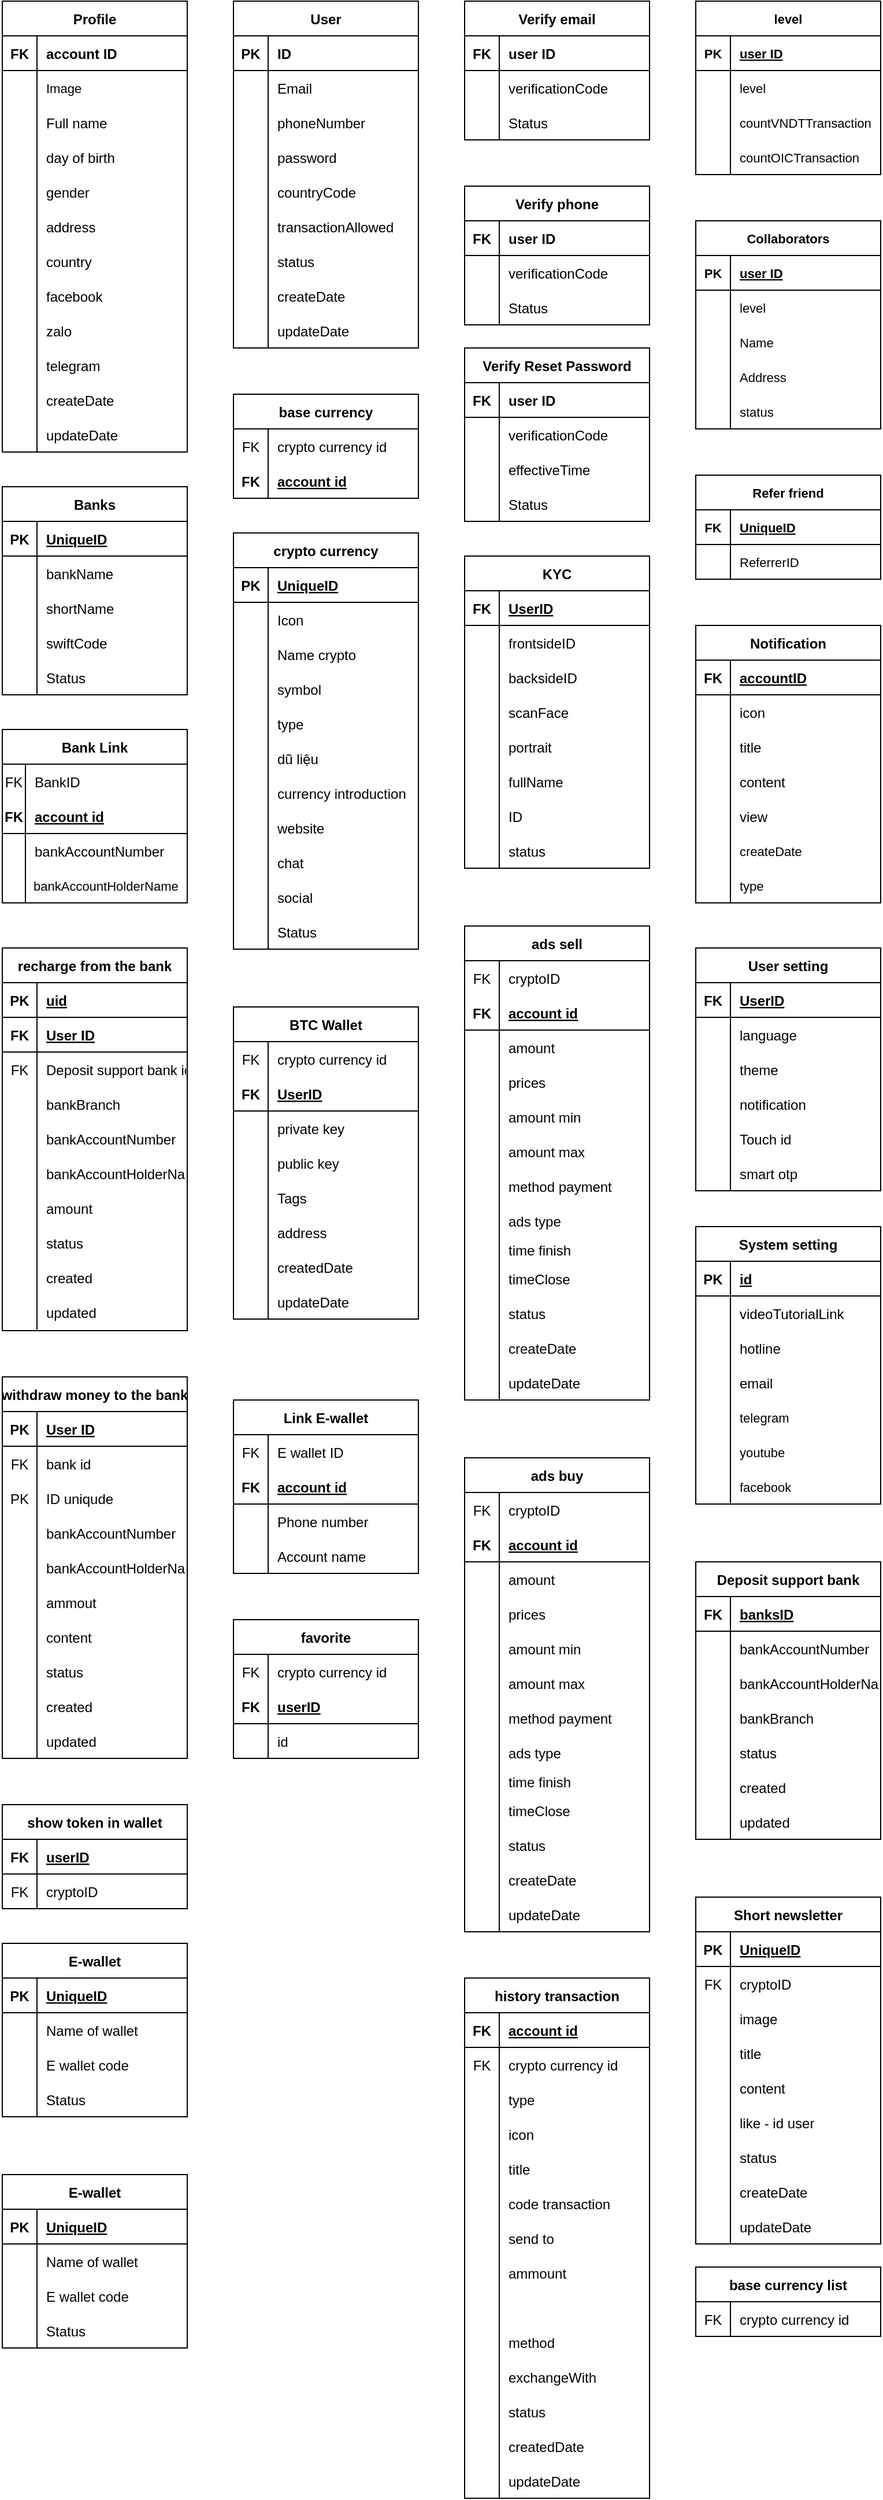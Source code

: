 <mxfile version="16.2.4" type="device"><diagram id="3GsqCTE4dQNw5nvWDPLr" name="Page-1"><mxGraphModel dx="1651" dy="468" grid="1" gridSize="10" guides="1" tooltips="1" connect="1" arrows="1" fold="1" page="1" pageScale="1" pageWidth="827" pageHeight="1169" math="0" shadow="0"><root><mxCell id="0"/><mxCell id="1" parent="0"/><mxCell id="iU5-mucbrvB6UG8YxON2-5" value="User" style="shape=table;startSize=30;container=1;collapsible=1;childLayout=tableLayout;fixedRows=1;rowLines=0;fontStyle=1;align=center;resizeLast=1;" parent="1" vertex="1"><mxGeometry x="200" y="40" width="160" height="300" as="geometry"/></mxCell><mxCell id="iU5-mucbrvB6UG8YxON2-6" value="" style="shape=tableRow;horizontal=0;startSize=0;swimlaneHead=0;swimlaneBody=0;fillColor=none;collapsible=0;dropTarget=0;points=[[0,0.5],[1,0.5]];portConstraint=eastwest;top=0;left=0;right=0;bottom=1;" parent="iU5-mucbrvB6UG8YxON2-5" vertex="1"><mxGeometry y="30" width="160" height="30" as="geometry"/></mxCell><mxCell id="iU5-mucbrvB6UG8YxON2-7" value="PK" style="shape=partialRectangle;connectable=0;fillColor=none;top=0;left=0;bottom=0;right=0;fontStyle=1;overflow=hidden;" parent="iU5-mucbrvB6UG8YxON2-6" vertex="1"><mxGeometry width="30" height="30" as="geometry"><mxRectangle width="30" height="30" as="alternateBounds"/></mxGeometry></mxCell><mxCell id="iU5-mucbrvB6UG8YxON2-8" value="ID" style="shape=partialRectangle;connectable=0;fillColor=none;top=0;left=0;bottom=0;right=0;align=left;spacingLeft=6;fontStyle=1;overflow=hidden;" parent="iU5-mucbrvB6UG8YxON2-6" vertex="1"><mxGeometry x="30" width="130" height="30" as="geometry"><mxRectangle width="130" height="30" as="alternateBounds"/></mxGeometry></mxCell><mxCell id="iU5-mucbrvB6UG8YxON2-18" value="" style="shape=tableRow;horizontal=0;startSize=0;swimlaneHead=0;swimlaneBody=0;fillColor=none;collapsible=0;dropTarget=0;points=[[0,0.5],[1,0.5]];portConstraint=eastwest;top=0;left=0;right=0;bottom=0;" parent="iU5-mucbrvB6UG8YxON2-5" vertex="1"><mxGeometry y="60" width="160" height="30" as="geometry"/></mxCell><mxCell id="iU5-mucbrvB6UG8YxON2-19" value="" style="shape=partialRectangle;connectable=0;fillColor=none;top=0;left=0;bottom=0;right=0;fontStyle=0;overflow=hidden;" parent="iU5-mucbrvB6UG8YxON2-18" vertex="1"><mxGeometry width="30" height="30" as="geometry"><mxRectangle width="30" height="30" as="alternateBounds"/></mxGeometry></mxCell><mxCell id="iU5-mucbrvB6UG8YxON2-20" value="Email" style="shape=partialRectangle;connectable=0;fillColor=none;top=0;left=0;bottom=0;right=0;align=left;spacingLeft=6;fontStyle=0;overflow=hidden;" parent="iU5-mucbrvB6UG8YxON2-18" vertex="1"><mxGeometry x="30" width="130" height="30" as="geometry"><mxRectangle width="130" height="30" as="alternateBounds"/></mxGeometry></mxCell><mxCell id="iU5-mucbrvB6UG8YxON2-9" value="" style="shape=tableRow;horizontal=0;startSize=0;swimlaneHead=0;swimlaneBody=0;fillColor=none;collapsible=0;dropTarget=0;points=[[0,0.5],[1,0.5]];portConstraint=eastwest;top=0;left=0;right=0;bottom=0;" parent="iU5-mucbrvB6UG8YxON2-5" vertex="1"><mxGeometry y="90" width="160" height="30" as="geometry"/></mxCell><mxCell id="iU5-mucbrvB6UG8YxON2-10" value="" style="shape=partialRectangle;connectable=0;fillColor=none;top=0;left=0;bottom=0;right=0;editable=1;overflow=hidden;" parent="iU5-mucbrvB6UG8YxON2-9" vertex="1"><mxGeometry width="30" height="30" as="geometry"><mxRectangle width="30" height="30" as="alternateBounds"/></mxGeometry></mxCell><mxCell id="iU5-mucbrvB6UG8YxON2-11" value="phoneNumber" style="shape=partialRectangle;connectable=0;fillColor=none;top=0;left=0;bottom=0;right=0;align=left;spacingLeft=6;overflow=hidden;" parent="iU5-mucbrvB6UG8YxON2-9" vertex="1"><mxGeometry x="30" width="130" height="30" as="geometry"><mxRectangle width="130" height="30" as="alternateBounds"/></mxGeometry></mxCell><mxCell id="iU5-mucbrvB6UG8YxON2-24" value="" style="shape=tableRow;horizontal=0;startSize=0;swimlaneHead=0;swimlaneBody=0;fillColor=none;collapsible=0;dropTarget=0;points=[[0,0.5],[1,0.5]];portConstraint=eastwest;top=0;left=0;right=0;bottom=0;" parent="iU5-mucbrvB6UG8YxON2-5" vertex="1"><mxGeometry y="120" width="160" height="30" as="geometry"/></mxCell><mxCell id="iU5-mucbrvB6UG8YxON2-25" value="" style="shape=partialRectangle;connectable=0;fillColor=none;top=0;left=0;bottom=0;right=0;editable=1;overflow=hidden;" parent="iU5-mucbrvB6UG8YxON2-24" vertex="1"><mxGeometry width="30" height="30" as="geometry"><mxRectangle width="30" height="30" as="alternateBounds"/></mxGeometry></mxCell><mxCell id="iU5-mucbrvB6UG8YxON2-26" value="password" style="shape=partialRectangle;connectable=0;fillColor=none;top=0;left=0;bottom=0;right=0;align=left;spacingLeft=6;overflow=hidden;" parent="iU5-mucbrvB6UG8YxON2-24" vertex="1"><mxGeometry x="30" width="130" height="30" as="geometry"><mxRectangle width="130" height="30" as="alternateBounds"/></mxGeometry></mxCell><mxCell id="xCMAXqHPJvjz4_nT8s3Z-49" value="" style="shape=tableRow;horizontal=0;startSize=0;swimlaneHead=0;swimlaneBody=0;fillColor=none;collapsible=0;dropTarget=0;points=[[0,0.5],[1,0.5]];portConstraint=eastwest;top=0;left=0;right=0;bottom=0;" parent="iU5-mucbrvB6UG8YxON2-5" vertex="1"><mxGeometry y="150" width="160" height="30" as="geometry"/></mxCell><mxCell id="xCMAXqHPJvjz4_nT8s3Z-50" value="" style="shape=partialRectangle;connectable=0;fillColor=none;top=0;left=0;bottom=0;right=0;editable=1;overflow=hidden;" parent="xCMAXqHPJvjz4_nT8s3Z-49" vertex="1"><mxGeometry width="30" height="30" as="geometry"><mxRectangle width="30" height="30" as="alternateBounds"/></mxGeometry></mxCell><mxCell id="xCMAXqHPJvjz4_nT8s3Z-51" value="countryCode" style="shape=partialRectangle;connectable=0;fillColor=none;top=0;left=0;bottom=0;right=0;align=left;spacingLeft=6;overflow=hidden;" parent="xCMAXqHPJvjz4_nT8s3Z-49" vertex="1"><mxGeometry x="30" width="130" height="30" as="geometry"><mxRectangle width="130" height="30" as="alternateBounds"/></mxGeometry></mxCell><mxCell id="xCMAXqHPJvjz4_nT8s3Z-52" value="" style="shape=tableRow;horizontal=0;startSize=0;swimlaneHead=0;swimlaneBody=0;fillColor=none;collapsible=0;dropTarget=0;points=[[0,0.5],[1,0.5]];portConstraint=eastwest;top=0;left=0;right=0;bottom=0;" parent="iU5-mucbrvB6UG8YxON2-5" vertex="1"><mxGeometry y="180" width="160" height="30" as="geometry"/></mxCell><mxCell id="xCMAXqHPJvjz4_nT8s3Z-53" value="" style="shape=partialRectangle;connectable=0;fillColor=none;top=0;left=0;bottom=0;right=0;editable=1;overflow=hidden;" parent="xCMAXqHPJvjz4_nT8s3Z-52" vertex="1"><mxGeometry width="30" height="30" as="geometry"><mxRectangle width="30" height="30" as="alternateBounds"/></mxGeometry></mxCell><mxCell id="xCMAXqHPJvjz4_nT8s3Z-54" value="transactionAllowed" style="shape=partialRectangle;connectable=0;fillColor=none;top=0;left=0;bottom=0;right=0;align=left;spacingLeft=6;overflow=hidden;" parent="xCMAXqHPJvjz4_nT8s3Z-52" vertex="1"><mxGeometry x="30" width="130" height="30" as="geometry"><mxRectangle width="130" height="30" as="alternateBounds"/></mxGeometry></mxCell><mxCell id="iU5-mucbrvB6UG8YxON2-15" value="" style="shape=tableRow;horizontal=0;startSize=0;swimlaneHead=0;swimlaneBody=0;fillColor=none;collapsible=0;dropTarget=0;points=[[0,0.5],[1,0.5]];portConstraint=eastwest;top=0;left=0;right=0;bottom=0;" parent="iU5-mucbrvB6UG8YxON2-5" vertex="1"><mxGeometry y="210" width="160" height="30" as="geometry"/></mxCell><mxCell id="iU5-mucbrvB6UG8YxON2-16" value="" style="shape=partialRectangle;connectable=0;fillColor=none;top=0;left=0;bottom=0;right=0;editable=1;overflow=hidden;" parent="iU5-mucbrvB6UG8YxON2-15" vertex="1"><mxGeometry width="30" height="30" as="geometry"><mxRectangle width="30" height="30" as="alternateBounds"/></mxGeometry></mxCell><mxCell id="iU5-mucbrvB6UG8YxON2-17" value="status" style="shape=partialRectangle;connectable=0;fillColor=none;top=0;left=0;bottom=0;right=0;align=left;spacingLeft=6;overflow=hidden;" parent="iU5-mucbrvB6UG8YxON2-15" vertex="1"><mxGeometry x="30" width="130" height="30" as="geometry"><mxRectangle width="130" height="30" as="alternateBounds"/></mxGeometry></mxCell><mxCell id="xCMAXqHPJvjz4_nT8s3Z-21" value="" style="shape=tableRow;horizontal=0;startSize=0;swimlaneHead=0;swimlaneBody=0;fillColor=none;collapsible=0;dropTarget=0;points=[[0,0.5],[1,0.5]];portConstraint=eastwest;top=0;left=0;right=0;bottom=0;" parent="iU5-mucbrvB6UG8YxON2-5" vertex="1"><mxGeometry y="240" width="160" height="30" as="geometry"/></mxCell><mxCell id="xCMAXqHPJvjz4_nT8s3Z-22" value="" style="shape=partialRectangle;connectable=0;fillColor=none;top=0;left=0;bottom=0;right=0;editable=1;overflow=hidden;" parent="xCMAXqHPJvjz4_nT8s3Z-21" vertex="1"><mxGeometry width="30" height="30" as="geometry"><mxRectangle width="30" height="30" as="alternateBounds"/></mxGeometry></mxCell><mxCell id="xCMAXqHPJvjz4_nT8s3Z-23" value="createDate" style="shape=partialRectangle;connectable=0;fillColor=none;top=0;left=0;bottom=0;right=0;align=left;spacingLeft=6;overflow=hidden;" parent="xCMAXqHPJvjz4_nT8s3Z-21" vertex="1"><mxGeometry x="30" width="130" height="30" as="geometry"><mxRectangle width="130" height="30" as="alternateBounds"/></mxGeometry></mxCell><mxCell id="xCMAXqHPJvjz4_nT8s3Z-18" value="" style="shape=tableRow;horizontal=0;startSize=0;swimlaneHead=0;swimlaneBody=0;fillColor=none;collapsible=0;dropTarget=0;points=[[0,0.5],[1,0.5]];portConstraint=eastwest;top=0;left=0;right=0;bottom=0;" parent="iU5-mucbrvB6UG8YxON2-5" vertex="1"><mxGeometry y="270" width="160" height="30" as="geometry"/></mxCell><mxCell id="xCMAXqHPJvjz4_nT8s3Z-19" value="" style="shape=partialRectangle;connectable=0;fillColor=none;top=0;left=0;bottom=0;right=0;editable=1;overflow=hidden;" parent="xCMAXqHPJvjz4_nT8s3Z-18" vertex="1"><mxGeometry width="30" height="30" as="geometry"><mxRectangle width="30" height="30" as="alternateBounds"/></mxGeometry></mxCell><mxCell id="xCMAXqHPJvjz4_nT8s3Z-20" value="updateDate" style="shape=partialRectangle;connectable=0;fillColor=none;top=0;left=0;bottom=0;right=0;align=left;spacingLeft=6;overflow=hidden;" parent="xCMAXqHPJvjz4_nT8s3Z-18" vertex="1"><mxGeometry x="30" width="130" height="30" as="geometry"><mxRectangle width="130" height="30" as="alternateBounds"/></mxGeometry></mxCell><mxCell id="iU5-mucbrvB6UG8YxON2-27" value="Profile" style="shape=table;startSize=30;container=1;collapsible=1;childLayout=tableLayout;fixedRows=1;rowLines=0;fontStyle=1;align=center;resizeLast=1;" parent="1" vertex="1"><mxGeometry y="40" width="160" height="390" as="geometry"/></mxCell><mxCell id="iU5-mucbrvB6UG8YxON2-28" value="" style="shape=tableRow;horizontal=0;startSize=0;swimlaneHead=0;swimlaneBody=0;fillColor=none;collapsible=0;dropTarget=0;points=[[0,0.5],[1,0.5]];portConstraint=eastwest;top=0;left=0;right=0;bottom=1;" parent="iU5-mucbrvB6UG8YxON2-27" vertex="1"><mxGeometry y="30" width="160" height="30" as="geometry"/></mxCell><mxCell id="iU5-mucbrvB6UG8YxON2-29" value="FK" style="shape=partialRectangle;connectable=0;fillColor=none;top=0;left=0;bottom=0;right=0;fontStyle=1;overflow=hidden;" parent="iU5-mucbrvB6UG8YxON2-28" vertex="1"><mxGeometry width="30" height="30" as="geometry"><mxRectangle width="30" height="30" as="alternateBounds"/></mxGeometry></mxCell><mxCell id="iU5-mucbrvB6UG8YxON2-30" value="account ID" style="shape=partialRectangle;connectable=0;fillColor=none;top=0;left=0;bottom=0;right=0;align=left;spacingLeft=6;fontStyle=1;overflow=hidden;" parent="iU5-mucbrvB6UG8YxON2-28" vertex="1"><mxGeometry x="30" width="130" height="30" as="geometry"><mxRectangle width="130" height="30" as="alternateBounds"/></mxGeometry></mxCell><mxCell id="xCMAXqHPJvjz4_nT8s3Z-157" value="" style="shape=tableRow;horizontal=0;startSize=0;swimlaneHead=0;swimlaneBody=0;fillColor=none;collapsible=0;dropTarget=0;points=[[0,0.5],[1,0.5]];portConstraint=eastwest;top=0;left=0;right=0;bottom=0;fontSize=11;" parent="iU5-mucbrvB6UG8YxON2-27" vertex="1"><mxGeometry y="60" width="160" height="30" as="geometry"/></mxCell><mxCell id="xCMAXqHPJvjz4_nT8s3Z-158" value="" style="shape=partialRectangle;connectable=0;fillColor=none;top=0;left=0;bottom=0;right=0;editable=1;overflow=hidden;fontSize=11;" parent="xCMAXqHPJvjz4_nT8s3Z-157" vertex="1"><mxGeometry width="30" height="30" as="geometry"><mxRectangle width="30" height="30" as="alternateBounds"/></mxGeometry></mxCell><mxCell id="xCMAXqHPJvjz4_nT8s3Z-159" value="Image" style="shape=partialRectangle;connectable=0;fillColor=none;top=0;left=0;bottom=0;right=0;align=left;spacingLeft=6;overflow=hidden;fontSize=11;" parent="xCMAXqHPJvjz4_nT8s3Z-157" vertex="1"><mxGeometry x="30" width="130" height="30" as="geometry"><mxRectangle width="130" height="30" as="alternateBounds"/></mxGeometry></mxCell><mxCell id="iU5-mucbrvB6UG8YxON2-31" value="" style="shape=tableRow;horizontal=0;startSize=0;swimlaneHead=0;swimlaneBody=0;fillColor=none;collapsible=0;dropTarget=0;points=[[0,0.5],[1,0.5]];portConstraint=eastwest;top=0;left=0;right=0;bottom=0;" parent="iU5-mucbrvB6UG8YxON2-27" vertex="1"><mxGeometry y="90" width="160" height="30" as="geometry"/></mxCell><mxCell id="iU5-mucbrvB6UG8YxON2-32" value="" style="shape=partialRectangle;connectable=0;fillColor=none;top=0;left=0;bottom=0;right=0;fontStyle=0;overflow=hidden;" parent="iU5-mucbrvB6UG8YxON2-31" vertex="1"><mxGeometry width="30" height="30" as="geometry"><mxRectangle width="30" height="30" as="alternateBounds"/></mxGeometry></mxCell><mxCell id="iU5-mucbrvB6UG8YxON2-33" value="Full name" style="shape=partialRectangle;connectable=0;fillColor=none;top=0;left=0;bottom=0;right=0;align=left;spacingLeft=6;fontStyle=0;overflow=hidden;" parent="iU5-mucbrvB6UG8YxON2-31" vertex="1"><mxGeometry x="30" width="130" height="30" as="geometry"><mxRectangle width="130" height="30" as="alternateBounds"/></mxGeometry></mxCell><mxCell id="iU5-mucbrvB6UG8YxON2-34" value="" style="shape=tableRow;horizontal=0;startSize=0;swimlaneHead=0;swimlaneBody=0;fillColor=none;collapsible=0;dropTarget=0;points=[[0,0.5],[1,0.5]];portConstraint=eastwest;top=0;left=0;right=0;bottom=0;" parent="iU5-mucbrvB6UG8YxON2-27" vertex="1"><mxGeometry y="120" width="160" height="30" as="geometry"/></mxCell><mxCell id="iU5-mucbrvB6UG8YxON2-35" value="" style="shape=partialRectangle;connectable=0;fillColor=none;top=0;left=0;bottom=0;right=0;editable=1;overflow=hidden;" parent="iU5-mucbrvB6UG8YxON2-34" vertex="1"><mxGeometry width="30" height="30" as="geometry"><mxRectangle width="30" height="30" as="alternateBounds"/></mxGeometry></mxCell><mxCell id="iU5-mucbrvB6UG8YxON2-36" value="day of birth" style="shape=partialRectangle;connectable=0;fillColor=none;top=0;left=0;bottom=0;right=0;align=left;spacingLeft=6;overflow=hidden;" parent="iU5-mucbrvB6UG8YxON2-34" vertex="1"><mxGeometry x="30" width="130" height="30" as="geometry"><mxRectangle width="130" height="30" as="alternateBounds"/></mxGeometry></mxCell><mxCell id="iU5-mucbrvB6UG8YxON2-37" value="" style="shape=tableRow;horizontal=0;startSize=0;swimlaneHead=0;swimlaneBody=0;fillColor=none;collapsible=0;dropTarget=0;points=[[0,0.5],[1,0.5]];portConstraint=eastwest;top=0;left=0;right=0;bottom=0;" parent="iU5-mucbrvB6UG8YxON2-27" vertex="1"><mxGeometry y="150" width="160" height="30" as="geometry"/></mxCell><mxCell id="iU5-mucbrvB6UG8YxON2-38" value="" style="shape=partialRectangle;connectable=0;fillColor=none;top=0;left=0;bottom=0;right=0;editable=1;overflow=hidden;" parent="iU5-mucbrvB6UG8YxON2-37" vertex="1"><mxGeometry width="30" height="30" as="geometry"><mxRectangle width="30" height="30" as="alternateBounds"/></mxGeometry></mxCell><mxCell id="iU5-mucbrvB6UG8YxON2-39" value="gender" style="shape=partialRectangle;connectable=0;fillColor=none;top=0;left=0;bottom=0;right=0;align=left;spacingLeft=6;overflow=hidden;" parent="iU5-mucbrvB6UG8YxON2-37" vertex="1"><mxGeometry x="30" width="130" height="30" as="geometry"><mxRectangle width="130" height="30" as="alternateBounds"/></mxGeometry></mxCell><mxCell id="iU5-mucbrvB6UG8YxON2-40" value="" style="shape=tableRow;horizontal=0;startSize=0;swimlaneHead=0;swimlaneBody=0;fillColor=none;collapsible=0;dropTarget=0;points=[[0,0.5],[1,0.5]];portConstraint=eastwest;top=0;left=0;right=0;bottom=0;" parent="iU5-mucbrvB6UG8YxON2-27" vertex="1"><mxGeometry y="180" width="160" height="30" as="geometry"/></mxCell><mxCell id="iU5-mucbrvB6UG8YxON2-41" value="" style="shape=partialRectangle;connectable=0;fillColor=none;top=0;left=0;bottom=0;right=0;editable=1;overflow=hidden;" parent="iU5-mucbrvB6UG8YxON2-40" vertex="1"><mxGeometry width="30" height="30" as="geometry"><mxRectangle width="30" height="30" as="alternateBounds"/></mxGeometry></mxCell><mxCell id="iU5-mucbrvB6UG8YxON2-42" value="address" style="shape=partialRectangle;connectable=0;fillColor=none;top=0;left=0;bottom=0;right=0;align=left;spacingLeft=6;overflow=hidden;" parent="iU5-mucbrvB6UG8YxON2-40" vertex="1"><mxGeometry x="30" width="130" height="30" as="geometry"><mxRectangle width="130" height="30" as="alternateBounds"/></mxGeometry></mxCell><mxCell id="iU5-mucbrvB6UG8YxON2-52" value="" style="shape=tableRow;horizontal=0;startSize=0;swimlaneHead=0;swimlaneBody=0;fillColor=none;collapsible=0;dropTarget=0;points=[[0,0.5],[1,0.5]];portConstraint=eastwest;top=0;left=0;right=0;bottom=0;" parent="iU5-mucbrvB6UG8YxON2-27" vertex="1"><mxGeometry y="210" width="160" height="30" as="geometry"/></mxCell><mxCell id="iU5-mucbrvB6UG8YxON2-53" value="" style="shape=partialRectangle;connectable=0;fillColor=none;top=0;left=0;bottom=0;right=0;editable=1;overflow=hidden;" parent="iU5-mucbrvB6UG8YxON2-52" vertex="1"><mxGeometry width="30" height="30" as="geometry"><mxRectangle width="30" height="30" as="alternateBounds"/></mxGeometry></mxCell><mxCell id="iU5-mucbrvB6UG8YxON2-54" value="country" style="shape=partialRectangle;connectable=0;fillColor=none;top=0;left=0;bottom=0;right=0;align=left;spacingLeft=6;overflow=hidden;" parent="iU5-mucbrvB6UG8YxON2-52" vertex="1"><mxGeometry x="30" width="130" height="30" as="geometry"><mxRectangle width="130" height="30" as="alternateBounds"/></mxGeometry></mxCell><mxCell id="iU5-mucbrvB6UG8YxON2-43" value="" style="shape=tableRow;horizontal=0;startSize=0;swimlaneHead=0;swimlaneBody=0;fillColor=none;collapsible=0;dropTarget=0;points=[[0,0.5],[1,0.5]];portConstraint=eastwest;top=0;left=0;right=0;bottom=0;" parent="iU5-mucbrvB6UG8YxON2-27" vertex="1"><mxGeometry y="240" width="160" height="30" as="geometry"/></mxCell><mxCell id="iU5-mucbrvB6UG8YxON2-44" value="" style="shape=partialRectangle;connectable=0;fillColor=none;top=0;left=0;bottom=0;right=0;editable=1;overflow=hidden;" parent="iU5-mucbrvB6UG8YxON2-43" vertex="1"><mxGeometry width="30" height="30" as="geometry"><mxRectangle width="30" height="30" as="alternateBounds"/></mxGeometry></mxCell><mxCell id="iU5-mucbrvB6UG8YxON2-45" value="facebook" style="shape=partialRectangle;connectable=0;fillColor=none;top=0;left=0;bottom=0;right=0;align=left;spacingLeft=6;overflow=hidden;" parent="iU5-mucbrvB6UG8YxON2-43" vertex="1"><mxGeometry x="30" width="130" height="30" as="geometry"><mxRectangle width="130" height="30" as="alternateBounds"/></mxGeometry></mxCell><mxCell id="iU5-mucbrvB6UG8YxON2-49" value="" style="shape=tableRow;horizontal=0;startSize=0;swimlaneHead=0;swimlaneBody=0;fillColor=none;collapsible=0;dropTarget=0;points=[[0,0.5],[1,0.5]];portConstraint=eastwest;top=0;left=0;right=0;bottom=0;" parent="iU5-mucbrvB6UG8YxON2-27" vertex="1"><mxGeometry y="270" width="160" height="30" as="geometry"/></mxCell><mxCell id="iU5-mucbrvB6UG8YxON2-50" value="" style="shape=partialRectangle;connectable=0;fillColor=none;top=0;left=0;bottom=0;right=0;editable=1;overflow=hidden;" parent="iU5-mucbrvB6UG8YxON2-49" vertex="1"><mxGeometry width="30" height="30" as="geometry"><mxRectangle width="30" height="30" as="alternateBounds"/></mxGeometry></mxCell><mxCell id="iU5-mucbrvB6UG8YxON2-51" value="zalo" style="shape=partialRectangle;connectable=0;fillColor=none;top=0;left=0;bottom=0;right=0;align=left;spacingLeft=6;overflow=hidden;" parent="iU5-mucbrvB6UG8YxON2-49" vertex="1"><mxGeometry x="30" width="130" height="30" as="geometry"><mxRectangle width="130" height="30" as="alternateBounds"/></mxGeometry></mxCell><mxCell id="iU5-mucbrvB6UG8YxON2-46" value="" style="shape=tableRow;horizontal=0;startSize=0;swimlaneHead=0;swimlaneBody=0;fillColor=none;collapsible=0;dropTarget=0;points=[[0,0.5],[1,0.5]];portConstraint=eastwest;top=0;left=0;right=0;bottom=0;" parent="iU5-mucbrvB6UG8YxON2-27" vertex="1"><mxGeometry y="300" width="160" height="30" as="geometry"/></mxCell><mxCell id="iU5-mucbrvB6UG8YxON2-47" value="" style="shape=partialRectangle;connectable=0;fillColor=none;top=0;left=0;bottom=0;right=0;editable=1;overflow=hidden;" parent="iU5-mucbrvB6UG8YxON2-46" vertex="1"><mxGeometry width="30" height="30" as="geometry"><mxRectangle width="30" height="30" as="alternateBounds"/></mxGeometry></mxCell><mxCell id="iU5-mucbrvB6UG8YxON2-48" value="telegram" style="shape=partialRectangle;connectable=0;fillColor=none;top=0;left=0;bottom=0;right=0;align=left;spacingLeft=6;overflow=hidden;" parent="iU5-mucbrvB6UG8YxON2-46" vertex="1"><mxGeometry x="30" width="130" height="30" as="geometry"><mxRectangle width="130" height="30" as="alternateBounds"/></mxGeometry></mxCell><mxCell id="xCMAXqHPJvjz4_nT8s3Z-30" value="" style="shape=tableRow;horizontal=0;startSize=0;swimlaneHead=0;swimlaneBody=0;fillColor=none;collapsible=0;dropTarget=0;points=[[0,0.5],[1,0.5]];portConstraint=eastwest;top=0;left=0;right=0;bottom=0;" parent="iU5-mucbrvB6UG8YxON2-27" vertex="1"><mxGeometry y="330" width="160" height="30" as="geometry"/></mxCell><mxCell id="xCMAXqHPJvjz4_nT8s3Z-31" value="" style="shape=partialRectangle;connectable=0;fillColor=none;top=0;left=0;bottom=0;right=0;editable=1;overflow=hidden;" parent="xCMAXqHPJvjz4_nT8s3Z-30" vertex="1"><mxGeometry width="30" height="30" as="geometry"><mxRectangle width="30" height="30" as="alternateBounds"/></mxGeometry></mxCell><mxCell id="xCMAXqHPJvjz4_nT8s3Z-32" value="createDate" style="shape=partialRectangle;connectable=0;fillColor=none;top=0;left=0;bottom=0;right=0;align=left;spacingLeft=6;overflow=hidden;" parent="xCMAXqHPJvjz4_nT8s3Z-30" vertex="1"><mxGeometry x="30" width="130" height="30" as="geometry"><mxRectangle width="130" height="30" as="alternateBounds"/></mxGeometry></mxCell><mxCell id="xCMAXqHPJvjz4_nT8s3Z-33" value="" style="shape=tableRow;horizontal=0;startSize=0;swimlaneHead=0;swimlaneBody=0;fillColor=none;collapsible=0;dropTarget=0;points=[[0,0.5],[1,0.5]];portConstraint=eastwest;top=0;left=0;right=0;bottom=0;" parent="iU5-mucbrvB6UG8YxON2-27" vertex="1"><mxGeometry y="360" width="160" height="30" as="geometry"/></mxCell><mxCell id="xCMAXqHPJvjz4_nT8s3Z-34" value="" style="shape=partialRectangle;connectable=0;fillColor=none;top=0;left=0;bottom=0;right=0;editable=1;overflow=hidden;" parent="xCMAXqHPJvjz4_nT8s3Z-33" vertex="1"><mxGeometry width="30" height="30" as="geometry"><mxRectangle width="30" height="30" as="alternateBounds"/></mxGeometry></mxCell><mxCell id="xCMAXqHPJvjz4_nT8s3Z-35" value="updateDate" style="shape=partialRectangle;connectable=0;fillColor=none;top=0;left=0;bottom=0;right=0;align=left;spacingLeft=6;overflow=hidden;" parent="xCMAXqHPJvjz4_nT8s3Z-33" vertex="1"><mxGeometry x="30" width="130" height="30" as="geometry"><mxRectangle width="130" height="30" as="alternateBounds"/></mxGeometry></mxCell><mxCell id="iU5-mucbrvB6UG8YxON2-68" value="Banks" style="shape=table;startSize=30;container=1;collapsible=1;childLayout=tableLayout;fixedRows=1;rowLines=0;fontStyle=1;align=center;resizeLast=1;" parent="1" vertex="1"><mxGeometry y="460" width="160" height="180" as="geometry"/></mxCell><mxCell id="iU5-mucbrvB6UG8YxON2-69" value="" style="shape=tableRow;horizontal=0;startSize=0;swimlaneHead=0;swimlaneBody=0;fillColor=none;collapsible=0;dropTarget=0;points=[[0,0.5],[1,0.5]];portConstraint=eastwest;top=0;left=0;right=0;bottom=1;" parent="iU5-mucbrvB6UG8YxON2-68" vertex="1"><mxGeometry y="30" width="160" height="30" as="geometry"/></mxCell><mxCell id="iU5-mucbrvB6UG8YxON2-70" value="PK" style="shape=partialRectangle;connectable=0;fillColor=none;top=0;left=0;bottom=0;right=0;fontStyle=1;overflow=hidden;" parent="iU5-mucbrvB6UG8YxON2-69" vertex="1"><mxGeometry width="30" height="30" as="geometry"><mxRectangle width="30" height="30" as="alternateBounds"/></mxGeometry></mxCell><mxCell id="iU5-mucbrvB6UG8YxON2-71" value="UniqueID" style="shape=partialRectangle;connectable=0;fillColor=none;top=0;left=0;bottom=0;right=0;align=left;spacingLeft=6;fontStyle=5;overflow=hidden;" parent="iU5-mucbrvB6UG8YxON2-69" vertex="1"><mxGeometry x="30" width="130" height="30" as="geometry"><mxRectangle width="130" height="30" as="alternateBounds"/></mxGeometry></mxCell><mxCell id="iU5-mucbrvB6UG8YxON2-72" value="" style="shape=tableRow;horizontal=0;startSize=0;swimlaneHead=0;swimlaneBody=0;fillColor=none;collapsible=0;dropTarget=0;points=[[0,0.5],[1,0.5]];portConstraint=eastwest;top=0;left=0;right=0;bottom=0;" parent="iU5-mucbrvB6UG8YxON2-68" vertex="1"><mxGeometry y="60" width="160" height="30" as="geometry"/></mxCell><mxCell id="iU5-mucbrvB6UG8YxON2-73" value="" style="shape=partialRectangle;connectable=0;fillColor=none;top=0;left=0;bottom=0;right=0;editable=1;overflow=hidden;" parent="iU5-mucbrvB6UG8YxON2-72" vertex="1"><mxGeometry width="30" height="30" as="geometry"><mxRectangle width="30" height="30" as="alternateBounds"/></mxGeometry></mxCell><mxCell id="iU5-mucbrvB6UG8YxON2-74" value="bankName" style="shape=partialRectangle;connectable=0;fillColor=none;top=0;left=0;bottom=0;right=0;align=left;spacingLeft=6;overflow=hidden;" parent="iU5-mucbrvB6UG8YxON2-72" vertex="1"><mxGeometry x="30" width="130" height="30" as="geometry"><mxRectangle width="130" height="30" as="alternateBounds"/></mxGeometry></mxCell><mxCell id="iU5-mucbrvB6UG8YxON2-75" value="" style="shape=tableRow;horizontal=0;startSize=0;swimlaneHead=0;swimlaneBody=0;fillColor=none;collapsible=0;dropTarget=0;points=[[0,0.5],[1,0.5]];portConstraint=eastwest;top=0;left=0;right=0;bottom=0;" parent="iU5-mucbrvB6UG8YxON2-68" vertex="1"><mxGeometry y="90" width="160" height="30" as="geometry"/></mxCell><mxCell id="iU5-mucbrvB6UG8YxON2-76" value="" style="shape=partialRectangle;connectable=0;fillColor=none;top=0;left=0;bottom=0;right=0;editable=1;overflow=hidden;" parent="iU5-mucbrvB6UG8YxON2-75" vertex="1"><mxGeometry width="30" height="30" as="geometry"><mxRectangle width="30" height="30" as="alternateBounds"/></mxGeometry></mxCell><mxCell id="iU5-mucbrvB6UG8YxON2-77" value="shortName" style="shape=partialRectangle;connectable=0;fillColor=none;top=0;left=0;bottom=0;right=0;align=left;spacingLeft=6;overflow=hidden;" parent="iU5-mucbrvB6UG8YxON2-75" vertex="1"><mxGeometry x="30" width="130" height="30" as="geometry"><mxRectangle width="130" height="30" as="alternateBounds"/></mxGeometry></mxCell><mxCell id="xCMAXqHPJvjz4_nT8s3Z-93" value="" style="shape=tableRow;horizontal=0;startSize=0;swimlaneHead=0;swimlaneBody=0;fillColor=none;collapsible=0;dropTarget=0;points=[[0,0.5],[1,0.5]];portConstraint=eastwest;top=0;left=0;right=0;bottom=0;" parent="iU5-mucbrvB6UG8YxON2-68" vertex="1"><mxGeometry y="120" width="160" height="30" as="geometry"/></mxCell><mxCell id="xCMAXqHPJvjz4_nT8s3Z-94" value="" style="shape=partialRectangle;connectable=0;fillColor=none;top=0;left=0;bottom=0;right=0;editable=1;overflow=hidden;" parent="xCMAXqHPJvjz4_nT8s3Z-93" vertex="1"><mxGeometry width="30" height="30" as="geometry"><mxRectangle width="30" height="30" as="alternateBounds"/></mxGeometry></mxCell><mxCell id="xCMAXqHPJvjz4_nT8s3Z-95" value="swiftCode" style="shape=partialRectangle;connectable=0;fillColor=none;top=0;left=0;bottom=0;right=0;align=left;spacingLeft=6;overflow=hidden;" parent="xCMAXqHPJvjz4_nT8s3Z-93" vertex="1"><mxGeometry x="30" width="130" height="30" as="geometry"><mxRectangle width="130" height="30" as="alternateBounds"/></mxGeometry></mxCell><mxCell id="iU5-mucbrvB6UG8YxON2-78" value="" style="shape=tableRow;horizontal=0;startSize=0;swimlaneHead=0;swimlaneBody=0;fillColor=none;collapsible=0;dropTarget=0;points=[[0,0.5],[1,0.5]];portConstraint=eastwest;top=0;left=0;right=0;bottom=0;" parent="iU5-mucbrvB6UG8YxON2-68" vertex="1"><mxGeometry y="150" width="160" height="30" as="geometry"/></mxCell><mxCell id="iU5-mucbrvB6UG8YxON2-79" value="" style="shape=partialRectangle;connectable=0;fillColor=none;top=0;left=0;bottom=0;right=0;editable=1;overflow=hidden;" parent="iU5-mucbrvB6UG8YxON2-78" vertex="1"><mxGeometry width="30" height="30" as="geometry"><mxRectangle width="30" height="30" as="alternateBounds"/></mxGeometry></mxCell><mxCell id="iU5-mucbrvB6UG8YxON2-80" value="Status" style="shape=partialRectangle;connectable=0;fillColor=none;top=0;left=0;bottom=0;right=0;align=left;spacingLeft=6;overflow=hidden;" parent="iU5-mucbrvB6UG8YxON2-78" vertex="1"><mxGeometry x="30" width="130" height="30" as="geometry"><mxRectangle width="130" height="30" as="alternateBounds"/></mxGeometry></mxCell><mxCell id="iU5-mucbrvB6UG8YxON2-81" value="Bank Link" style="shape=table;startSize=30;container=1;collapsible=1;childLayout=tableLayout;fixedRows=1;rowLines=0;fontStyle=1;align=center;resizeLast=1;" parent="1" vertex="1"><mxGeometry y="670" width="160" height="150" as="geometry"/></mxCell><mxCell id="iU5-mucbrvB6UG8YxON2-96" value="" style="shape=tableRow;horizontal=0;startSize=0;swimlaneHead=0;swimlaneBody=0;fillColor=none;collapsible=0;dropTarget=0;points=[[0,0.5],[1,0.5]];portConstraint=eastwest;top=0;left=0;right=0;bottom=0;" parent="iU5-mucbrvB6UG8YxON2-81" vertex="1"><mxGeometry y="30" width="160" height="30" as="geometry"/></mxCell><mxCell id="iU5-mucbrvB6UG8YxON2-97" value="FK" style="shape=partialRectangle;connectable=0;fillColor=none;top=0;left=0;bottom=0;right=0;fontStyle=0;overflow=hidden;" parent="iU5-mucbrvB6UG8YxON2-96" vertex="1"><mxGeometry width="20" height="30" as="geometry"><mxRectangle width="20" height="30" as="alternateBounds"/></mxGeometry></mxCell><mxCell id="iU5-mucbrvB6UG8YxON2-98" value="BankID" style="shape=partialRectangle;connectable=0;fillColor=none;top=0;left=0;bottom=0;right=0;align=left;spacingLeft=6;fontStyle=0;overflow=hidden;" parent="iU5-mucbrvB6UG8YxON2-96" vertex="1"><mxGeometry x="20" width="140" height="30" as="geometry"><mxRectangle width="140" height="30" as="alternateBounds"/></mxGeometry></mxCell><mxCell id="iU5-mucbrvB6UG8YxON2-82" value="" style="shape=tableRow;horizontal=0;startSize=0;swimlaneHead=0;swimlaneBody=0;fillColor=none;collapsible=0;dropTarget=0;points=[[0,0.5],[1,0.5]];portConstraint=eastwest;top=0;left=0;right=0;bottom=1;" parent="iU5-mucbrvB6UG8YxON2-81" vertex="1"><mxGeometry y="60" width="160" height="30" as="geometry"/></mxCell><mxCell id="iU5-mucbrvB6UG8YxON2-83" value="FK" style="shape=partialRectangle;connectable=0;fillColor=none;top=0;left=0;bottom=0;right=0;fontStyle=1;overflow=hidden;" parent="iU5-mucbrvB6UG8YxON2-82" vertex="1"><mxGeometry width="20" height="30" as="geometry"><mxRectangle width="20" height="30" as="alternateBounds"/></mxGeometry></mxCell><mxCell id="iU5-mucbrvB6UG8YxON2-84" value="account id" style="shape=partialRectangle;connectable=0;fillColor=none;top=0;left=0;bottom=0;right=0;align=left;spacingLeft=6;fontStyle=5;overflow=hidden;" parent="iU5-mucbrvB6UG8YxON2-82" vertex="1"><mxGeometry x="20" width="140" height="30" as="geometry"><mxRectangle width="140" height="30" as="alternateBounds"/></mxGeometry></mxCell><mxCell id="iU5-mucbrvB6UG8YxON2-85" value="" style="shape=tableRow;horizontal=0;startSize=0;swimlaneHead=0;swimlaneBody=0;fillColor=none;collapsible=0;dropTarget=0;points=[[0,0.5],[1,0.5]];portConstraint=eastwest;top=0;left=0;right=0;bottom=0;" parent="iU5-mucbrvB6UG8YxON2-81" vertex="1"><mxGeometry y="90" width="160" height="30" as="geometry"/></mxCell><mxCell id="iU5-mucbrvB6UG8YxON2-86" value="" style="shape=partialRectangle;connectable=0;fillColor=none;top=0;left=0;bottom=0;right=0;editable=1;overflow=hidden;" parent="iU5-mucbrvB6UG8YxON2-85" vertex="1"><mxGeometry width="20" height="30" as="geometry"><mxRectangle width="20" height="30" as="alternateBounds"/></mxGeometry></mxCell><mxCell id="iU5-mucbrvB6UG8YxON2-87" value="bankAccountNumber" style="shape=partialRectangle;connectable=0;fillColor=none;top=0;left=0;bottom=0;right=0;align=left;spacingLeft=6;overflow=hidden;" parent="iU5-mucbrvB6UG8YxON2-85" vertex="1"><mxGeometry x="20" width="140" height="30" as="geometry"><mxRectangle width="140" height="30" as="alternateBounds"/></mxGeometry></mxCell><mxCell id="iU5-mucbrvB6UG8YxON2-88" value="" style="shape=tableRow;horizontal=0;startSize=0;swimlaneHead=0;swimlaneBody=0;fillColor=none;collapsible=0;dropTarget=0;points=[[0,0.5],[1,0.5]];portConstraint=eastwest;top=0;left=0;right=0;bottom=0;" parent="iU5-mucbrvB6UG8YxON2-81" vertex="1"><mxGeometry y="120" width="160" height="30" as="geometry"/></mxCell><mxCell id="iU5-mucbrvB6UG8YxON2-89" value="" style="shape=partialRectangle;connectable=0;fillColor=none;top=0;left=0;bottom=0;right=0;editable=1;overflow=hidden;" parent="iU5-mucbrvB6UG8YxON2-88" vertex="1"><mxGeometry width="20" height="30" as="geometry"><mxRectangle width="20" height="30" as="alternateBounds"/></mxGeometry></mxCell><mxCell id="iU5-mucbrvB6UG8YxON2-90" value="bankAccountHolderName" style="shape=partialRectangle;connectable=0;fillColor=none;top=0;left=0;bottom=0;right=0;align=left;spacingLeft=5;overflow=hidden;fontSize=11;" parent="iU5-mucbrvB6UG8YxON2-88" vertex="1"><mxGeometry x="20" width="140" height="30" as="geometry"><mxRectangle width="140" height="30" as="alternateBounds"/></mxGeometry></mxCell><mxCell id="iU5-mucbrvB6UG8YxON2-99" value="E-wallet" style="shape=table;startSize=30;container=1;collapsible=1;childLayout=tableLayout;fixedRows=1;rowLines=0;fontStyle=1;align=center;resizeLast=1;" parent="1" vertex="1"><mxGeometry y="1720" width="160" height="150" as="geometry"/></mxCell><mxCell id="iU5-mucbrvB6UG8YxON2-100" value="" style="shape=tableRow;horizontal=0;startSize=0;swimlaneHead=0;swimlaneBody=0;fillColor=none;collapsible=0;dropTarget=0;points=[[0,0.5],[1,0.5]];portConstraint=eastwest;top=0;left=0;right=0;bottom=1;" parent="iU5-mucbrvB6UG8YxON2-99" vertex="1"><mxGeometry y="30" width="160" height="30" as="geometry"/></mxCell><mxCell id="iU5-mucbrvB6UG8YxON2-101" value="PK" style="shape=partialRectangle;connectable=0;fillColor=none;top=0;left=0;bottom=0;right=0;fontStyle=1;overflow=hidden;" parent="iU5-mucbrvB6UG8YxON2-100" vertex="1"><mxGeometry width="30" height="30" as="geometry"><mxRectangle width="30" height="30" as="alternateBounds"/></mxGeometry></mxCell><mxCell id="iU5-mucbrvB6UG8YxON2-102" value="UniqueID" style="shape=partialRectangle;connectable=0;fillColor=none;top=0;left=0;bottom=0;right=0;align=left;spacingLeft=6;fontStyle=5;overflow=hidden;" parent="iU5-mucbrvB6UG8YxON2-100" vertex="1"><mxGeometry x="30" width="130" height="30" as="geometry"><mxRectangle width="130" height="30" as="alternateBounds"/></mxGeometry></mxCell><mxCell id="iU5-mucbrvB6UG8YxON2-103" value="" style="shape=tableRow;horizontal=0;startSize=0;swimlaneHead=0;swimlaneBody=0;fillColor=none;collapsible=0;dropTarget=0;points=[[0,0.5],[1,0.5]];portConstraint=eastwest;top=0;left=0;right=0;bottom=0;" parent="iU5-mucbrvB6UG8YxON2-99" vertex="1"><mxGeometry y="60" width="160" height="30" as="geometry"/></mxCell><mxCell id="iU5-mucbrvB6UG8YxON2-104" value="" style="shape=partialRectangle;connectable=0;fillColor=none;top=0;left=0;bottom=0;right=0;editable=1;overflow=hidden;" parent="iU5-mucbrvB6UG8YxON2-103" vertex="1"><mxGeometry width="30" height="30" as="geometry"><mxRectangle width="30" height="30" as="alternateBounds"/></mxGeometry></mxCell><mxCell id="iU5-mucbrvB6UG8YxON2-105" value="Name of wallet" style="shape=partialRectangle;connectable=0;fillColor=none;top=0;left=0;bottom=0;right=0;align=left;spacingLeft=6;overflow=hidden;" parent="iU5-mucbrvB6UG8YxON2-103" vertex="1"><mxGeometry x="30" width="130" height="30" as="geometry"><mxRectangle width="130" height="30" as="alternateBounds"/></mxGeometry></mxCell><mxCell id="iU5-mucbrvB6UG8YxON2-106" value="" style="shape=tableRow;horizontal=0;startSize=0;swimlaneHead=0;swimlaneBody=0;fillColor=none;collapsible=0;dropTarget=0;points=[[0,0.5],[1,0.5]];portConstraint=eastwest;top=0;left=0;right=0;bottom=0;" parent="iU5-mucbrvB6UG8YxON2-99" vertex="1"><mxGeometry y="90" width="160" height="30" as="geometry"/></mxCell><mxCell id="iU5-mucbrvB6UG8YxON2-107" value="" style="shape=partialRectangle;connectable=0;fillColor=none;top=0;left=0;bottom=0;right=0;editable=1;overflow=hidden;" parent="iU5-mucbrvB6UG8YxON2-106" vertex="1"><mxGeometry width="30" height="30" as="geometry"><mxRectangle width="30" height="30" as="alternateBounds"/></mxGeometry></mxCell><mxCell id="iU5-mucbrvB6UG8YxON2-108" value="E wallet code" style="shape=partialRectangle;connectable=0;fillColor=none;top=0;left=0;bottom=0;right=0;align=left;spacingLeft=6;overflow=hidden;" parent="iU5-mucbrvB6UG8YxON2-106" vertex="1"><mxGeometry x="30" width="130" height="30" as="geometry"><mxRectangle width="130" height="30" as="alternateBounds"/></mxGeometry></mxCell><mxCell id="iU5-mucbrvB6UG8YxON2-109" value="" style="shape=tableRow;horizontal=0;startSize=0;swimlaneHead=0;swimlaneBody=0;fillColor=none;collapsible=0;dropTarget=0;points=[[0,0.5],[1,0.5]];portConstraint=eastwest;top=0;left=0;right=0;bottom=0;" parent="iU5-mucbrvB6UG8YxON2-99" vertex="1"><mxGeometry y="120" width="160" height="30" as="geometry"/></mxCell><mxCell id="iU5-mucbrvB6UG8YxON2-110" value="" style="shape=partialRectangle;connectable=0;fillColor=none;top=0;left=0;bottom=0;right=0;editable=1;overflow=hidden;" parent="iU5-mucbrvB6UG8YxON2-109" vertex="1"><mxGeometry width="30" height="30" as="geometry"><mxRectangle width="30" height="30" as="alternateBounds"/></mxGeometry></mxCell><mxCell id="iU5-mucbrvB6UG8YxON2-111" value="Status" style="shape=partialRectangle;connectable=0;fillColor=none;top=0;left=0;bottom=0;right=0;align=left;spacingLeft=6;overflow=hidden;" parent="iU5-mucbrvB6UG8YxON2-109" vertex="1"><mxGeometry x="30" width="130" height="30" as="geometry"><mxRectangle width="130" height="30" as="alternateBounds"/></mxGeometry></mxCell><mxCell id="iU5-mucbrvB6UG8YxON2-112" value="Link E-wallet" style="shape=table;startSize=30;container=1;collapsible=1;childLayout=tableLayout;fixedRows=1;rowLines=0;fontStyle=1;align=center;resizeLast=1;" parent="1" vertex="1"><mxGeometry x="200" y="1250" width="160" height="150" as="geometry"/></mxCell><mxCell id="iU5-mucbrvB6UG8YxON2-113" value="" style="shape=tableRow;horizontal=0;startSize=0;swimlaneHead=0;swimlaneBody=0;fillColor=none;collapsible=0;dropTarget=0;points=[[0,0.5],[1,0.5]];portConstraint=eastwest;top=0;left=0;right=0;bottom=0;" parent="iU5-mucbrvB6UG8YxON2-112" vertex="1"><mxGeometry y="30" width="160" height="30" as="geometry"/></mxCell><mxCell id="iU5-mucbrvB6UG8YxON2-114" value="FK" style="shape=partialRectangle;connectable=0;fillColor=none;top=0;left=0;bottom=0;right=0;fontStyle=0;overflow=hidden;" parent="iU5-mucbrvB6UG8YxON2-113" vertex="1"><mxGeometry width="30" height="30" as="geometry"><mxRectangle width="30" height="30" as="alternateBounds"/></mxGeometry></mxCell><mxCell id="iU5-mucbrvB6UG8YxON2-115" value="E wallet ID" style="shape=partialRectangle;connectable=0;fillColor=none;top=0;left=0;bottom=0;right=0;align=left;spacingLeft=6;fontStyle=0;overflow=hidden;" parent="iU5-mucbrvB6UG8YxON2-113" vertex="1"><mxGeometry x="30" width="130" height="30" as="geometry"><mxRectangle width="130" height="30" as="alternateBounds"/></mxGeometry></mxCell><mxCell id="iU5-mucbrvB6UG8YxON2-116" value="" style="shape=tableRow;horizontal=0;startSize=0;swimlaneHead=0;swimlaneBody=0;fillColor=none;collapsible=0;dropTarget=0;points=[[0,0.5],[1,0.5]];portConstraint=eastwest;top=0;left=0;right=0;bottom=1;" parent="iU5-mucbrvB6UG8YxON2-112" vertex="1"><mxGeometry y="60" width="160" height="30" as="geometry"/></mxCell><mxCell id="iU5-mucbrvB6UG8YxON2-117" value="FK" style="shape=partialRectangle;connectable=0;fillColor=none;top=0;left=0;bottom=0;right=0;fontStyle=1;overflow=hidden;" parent="iU5-mucbrvB6UG8YxON2-116" vertex="1"><mxGeometry width="30" height="30" as="geometry"><mxRectangle width="30" height="30" as="alternateBounds"/></mxGeometry></mxCell><mxCell id="iU5-mucbrvB6UG8YxON2-118" value="account id" style="shape=partialRectangle;connectable=0;fillColor=none;top=0;left=0;bottom=0;right=0;align=left;spacingLeft=6;fontStyle=5;overflow=hidden;" parent="iU5-mucbrvB6UG8YxON2-116" vertex="1"><mxGeometry x="30" width="130" height="30" as="geometry"><mxRectangle width="130" height="30" as="alternateBounds"/></mxGeometry></mxCell><mxCell id="iU5-mucbrvB6UG8YxON2-119" value="" style="shape=tableRow;horizontal=0;startSize=0;swimlaneHead=0;swimlaneBody=0;fillColor=none;collapsible=0;dropTarget=0;points=[[0,0.5],[1,0.5]];portConstraint=eastwest;top=0;left=0;right=0;bottom=0;" parent="iU5-mucbrvB6UG8YxON2-112" vertex="1"><mxGeometry y="90" width="160" height="30" as="geometry"/></mxCell><mxCell id="iU5-mucbrvB6UG8YxON2-120" value="" style="shape=partialRectangle;connectable=0;fillColor=none;top=0;left=0;bottom=0;right=0;editable=1;overflow=hidden;" parent="iU5-mucbrvB6UG8YxON2-119" vertex="1"><mxGeometry width="30" height="30" as="geometry"><mxRectangle width="30" height="30" as="alternateBounds"/></mxGeometry></mxCell><mxCell id="iU5-mucbrvB6UG8YxON2-121" value="Phone number" style="shape=partialRectangle;connectable=0;fillColor=none;top=0;left=0;bottom=0;right=0;align=left;spacingLeft=6;overflow=hidden;" parent="iU5-mucbrvB6UG8YxON2-119" vertex="1"><mxGeometry x="30" width="130" height="30" as="geometry"><mxRectangle width="130" height="30" as="alternateBounds"/></mxGeometry></mxCell><mxCell id="iU5-mucbrvB6UG8YxON2-122" value="" style="shape=tableRow;horizontal=0;startSize=0;swimlaneHead=0;swimlaneBody=0;fillColor=none;collapsible=0;dropTarget=0;points=[[0,0.5],[1,0.5]];portConstraint=eastwest;top=0;left=0;right=0;bottom=0;" parent="iU5-mucbrvB6UG8YxON2-112" vertex="1"><mxGeometry y="120" width="160" height="30" as="geometry"/></mxCell><mxCell id="iU5-mucbrvB6UG8YxON2-123" value="" style="shape=partialRectangle;connectable=0;fillColor=none;top=0;left=0;bottom=0;right=0;editable=1;overflow=hidden;" parent="iU5-mucbrvB6UG8YxON2-122" vertex="1"><mxGeometry width="30" height="30" as="geometry"><mxRectangle width="30" height="30" as="alternateBounds"/></mxGeometry></mxCell><mxCell id="iU5-mucbrvB6UG8YxON2-124" value="Account name" style="shape=partialRectangle;connectable=0;fillColor=none;top=0;left=0;bottom=0;right=0;align=left;spacingLeft=6;overflow=hidden;" parent="iU5-mucbrvB6UG8YxON2-122" vertex="1"><mxGeometry x="30" width="130" height="30" as="geometry"><mxRectangle width="130" height="30" as="alternateBounds"/></mxGeometry></mxCell><mxCell id="iU5-mucbrvB6UG8YxON2-125" value="crypto currency" style="shape=table;startSize=30;container=1;collapsible=1;childLayout=tableLayout;fixedRows=1;rowLines=0;fontStyle=1;align=center;resizeLast=1;" parent="1" vertex="1"><mxGeometry x="200" y="500" width="160" height="360" as="geometry"/></mxCell><mxCell id="iU5-mucbrvB6UG8YxON2-126" value="" style="shape=tableRow;horizontal=0;startSize=0;swimlaneHead=0;swimlaneBody=0;fillColor=none;collapsible=0;dropTarget=0;points=[[0,0.5],[1,0.5]];portConstraint=eastwest;top=0;left=0;right=0;bottom=1;" parent="iU5-mucbrvB6UG8YxON2-125" vertex="1"><mxGeometry y="30" width="160" height="30" as="geometry"/></mxCell><mxCell id="iU5-mucbrvB6UG8YxON2-127" value="PK" style="shape=partialRectangle;connectable=0;fillColor=none;top=0;left=0;bottom=0;right=0;fontStyle=1;overflow=hidden;" parent="iU5-mucbrvB6UG8YxON2-126" vertex="1"><mxGeometry width="30" height="30" as="geometry"><mxRectangle width="30" height="30" as="alternateBounds"/></mxGeometry></mxCell><mxCell id="iU5-mucbrvB6UG8YxON2-128" value="UniqueID" style="shape=partialRectangle;connectable=0;fillColor=none;top=0;left=0;bottom=0;right=0;align=left;spacingLeft=6;fontStyle=5;overflow=hidden;" parent="iU5-mucbrvB6UG8YxON2-126" vertex="1"><mxGeometry x="30" width="130" height="30" as="geometry"><mxRectangle width="130" height="30" as="alternateBounds"/></mxGeometry></mxCell><mxCell id="iU5-mucbrvB6UG8YxON2-129" value="" style="shape=tableRow;horizontal=0;startSize=0;swimlaneHead=0;swimlaneBody=0;fillColor=none;collapsible=0;dropTarget=0;points=[[0,0.5],[1,0.5]];portConstraint=eastwest;top=0;left=0;right=0;bottom=0;" parent="iU5-mucbrvB6UG8YxON2-125" vertex="1"><mxGeometry y="60" width="160" height="30" as="geometry"/></mxCell><mxCell id="iU5-mucbrvB6UG8YxON2-130" value="" style="shape=partialRectangle;connectable=0;fillColor=none;top=0;left=0;bottom=0;right=0;editable=1;overflow=hidden;" parent="iU5-mucbrvB6UG8YxON2-129" vertex="1"><mxGeometry width="30" height="30" as="geometry"><mxRectangle width="30" height="30" as="alternateBounds"/></mxGeometry></mxCell><mxCell id="iU5-mucbrvB6UG8YxON2-131" value="Icon" style="shape=partialRectangle;connectable=0;fillColor=none;top=0;left=0;bottom=0;right=0;align=left;spacingLeft=6;overflow=hidden;" parent="iU5-mucbrvB6UG8YxON2-129" vertex="1"><mxGeometry x="30" width="130" height="30" as="geometry"><mxRectangle width="130" height="30" as="alternateBounds"/></mxGeometry></mxCell><mxCell id="iU5-mucbrvB6UG8YxON2-151" value="" style="shape=tableRow;horizontal=0;startSize=0;swimlaneHead=0;swimlaneBody=0;fillColor=none;collapsible=0;dropTarget=0;points=[[0,0.5],[1,0.5]];portConstraint=eastwest;top=0;left=0;right=0;bottom=0;" parent="iU5-mucbrvB6UG8YxON2-125" vertex="1"><mxGeometry y="90" width="160" height="30" as="geometry"/></mxCell><mxCell id="iU5-mucbrvB6UG8YxON2-152" value="" style="shape=partialRectangle;connectable=0;fillColor=none;top=0;left=0;bottom=0;right=0;editable=1;overflow=hidden;" parent="iU5-mucbrvB6UG8YxON2-151" vertex="1"><mxGeometry width="30" height="30" as="geometry"><mxRectangle width="30" height="30" as="alternateBounds"/></mxGeometry></mxCell><mxCell id="iU5-mucbrvB6UG8YxON2-153" value="Name crypto" style="shape=partialRectangle;connectable=0;fillColor=none;top=0;left=0;bottom=0;right=0;align=left;spacingLeft=6;overflow=hidden;" parent="iU5-mucbrvB6UG8YxON2-151" vertex="1"><mxGeometry x="30" width="130" height="30" as="geometry"><mxRectangle width="130" height="30" as="alternateBounds"/></mxGeometry></mxCell><mxCell id="iU5-mucbrvB6UG8YxON2-132" value="" style="shape=tableRow;horizontal=0;startSize=0;swimlaneHead=0;swimlaneBody=0;fillColor=none;collapsible=0;dropTarget=0;points=[[0,0.5],[1,0.5]];portConstraint=eastwest;top=0;left=0;right=0;bottom=0;" parent="iU5-mucbrvB6UG8YxON2-125" vertex="1"><mxGeometry y="120" width="160" height="30" as="geometry"/></mxCell><mxCell id="iU5-mucbrvB6UG8YxON2-133" value="" style="shape=partialRectangle;connectable=0;fillColor=none;top=0;left=0;bottom=0;right=0;editable=1;overflow=hidden;" parent="iU5-mucbrvB6UG8YxON2-132" vertex="1"><mxGeometry width="30" height="30" as="geometry"><mxRectangle width="30" height="30" as="alternateBounds"/></mxGeometry></mxCell><mxCell id="iU5-mucbrvB6UG8YxON2-134" value="symbol" style="shape=partialRectangle;connectable=0;fillColor=none;top=0;left=0;bottom=0;right=0;align=left;spacingLeft=6;overflow=hidden;" parent="iU5-mucbrvB6UG8YxON2-132" vertex="1"><mxGeometry x="30" width="130" height="30" as="geometry"><mxRectangle width="130" height="30" as="alternateBounds"/></mxGeometry></mxCell><mxCell id="iU5-mucbrvB6UG8YxON2-339" value="" style="shape=tableRow;horizontal=0;startSize=0;swimlaneHead=0;swimlaneBody=0;fillColor=none;collapsible=0;dropTarget=0;points=[[0,0.5],[1,0.5]];portConstraint=eastwest;top=0;left=0;right=0;bottom=0;" parent="iU5-mucbrvB6UG8YxON2-125" vertex="1"><mxGeometry y="150" width="160" height="30" as="geometry"/></mxCell><mxCell id="iU5-mucbrvB6UG8YxON2-340" value="" style="shape=partialRectangle;connectable=0;fillColor=none;top=0;left=0;bottom=0;right=0;editable=1;overflow=hidden;" parent="iU5-mucbrvB6UG8YxON2-339" vertex="1"><mxGeometry width="30" height="30" as="geometry"><mxRectangle width="30" height="30" as="alternateBounds"/></mxGeometry></mxCell><mxCell id="iU5-mucbrvB6UG8YxON2-341" value="type" style="shape=partialRectangle;connectable=0;fillColor=none;top=0;left=0;bottom=0;right=0;align=left;spacingLeft=6;overflow=hidden;" parent="iU5-mucbrvB6UG8YxON2-339" vertex="1"><mxGeometry x="30" width="130" height="30" as="geometry"><mxRectangle width="130" height="30" as="alternateBounds"/></mxGeometry></mxCell><mxCell id="iU5-mucbrvB6UG8YxON2-157" value="" style="shape=tableRow;horizontal=0;startSize=0;swimlaneHead=0;swimlaneBody=0;fillColor=none;collapsible=0;dropTarget=0;points=[[0,0.5],[1,0.5]];portConstraint=eastwest;top=0;left=0;right=0;bottom=0;" parent="iU5-mucbrvB6UG8YxON2-125" vertex="1"><mxGeometry y="180" width="160" height="30" as="geometry"/></mxCell><mxCell id="iU5-mucbrvB6UG8YxON2-158" value="" style="shape=partialRectangle;connectable=0;fillColor=none;top=0;left=0;bottom=0;right=0;editable=1;overflow=hidden;" parent="iU5-mucbrvB6UG8YxON2-157" vertex="1"><mxGeometry width="30" height="30" as="geometry"><mxRectangle width="30" height="30" as="alternateBounds"/></mxGeometry></mxCell><mxCell id="iU5-mucbrvB6UG8YxON2-159" value="dũ liệu" style="shape=partialRectangle;connectable=0;fillColor=none;top=0;left=0;bottom=0;right=0;align=left;spacingLeft=6;overflow=hidden;" parent="iU5-mucbrvB6UG8YxON2-157" vertex="1"><mxGeometry x="30" width="130" height="30" as="geometry"><mxRectangle width="130" height="30" as="alternateBounds"/></mxGeometry></mxCell><mxCell id="iU5-mucbrvB6UG8YxON2-160" value="" style="shape=tableRow;horizontal=0;startSize=0;swimlaneHead=0;swimlaneBody=0;fillColor=none;collapsible=0;dropTarget=0;points=[[0,0.5],[1,0.5]];portConstraint=eastwest;top=0;left=0;right=0;bottom=0;" parent="iU5-mucbrvB6UG8YxON2-125" vertex="1"><mxGeometry y="210" width="160" height="30" as="geometry"/></mxCell><mxCell id="iU5-mucbrvB6UG8YxON2-161" value="" style="shape=partialRectangle;connectable=0;fillColor=none;top=0;left=0;bottom=0;right=0;editable=1;overflow=hidden;" parent="iU5-mucbrvB6UG8YxON2-160" vertex="1"><mxGeometry width="30" height="30" as="geometry"><mxRectangle width="30" height="30" as="alternateBounds"/></mxGeometry></mxCell><mxCell id="iU5-mucbrvB6UG8YxON2-162" value="currency introduction" style="shape=partialRectangle;connectable=0;fillColor=none;top=0;left=0;bottom=0;right=0;align=left;spacingLeft=6;overflow=hidden;" parent="iU5-mucbrvB6UG8YxON2-160" vertex="1"><mxGeometry x="30" width="130" height="30" as="geometry"><mxRectangle width="130" height="30" as="alternateBounds"/></mxGeometry></mxCell><mxCell id="j-AqgiaJXaJU8nUb5kAX-42" value="" style="shape=tableRow;horizontal=0;startSize=0;swimlaneHead=0;swimlaneBody=0;fillColor=none;collapsible=0;dropTarget=0;points=[[0,0.5],[1,0.5]];portConstraint=eastwest;top=0;left=0;right=0;bottom=0;" vertex="1" parent="iU5-mucbrvB6UG8YxON2-125"><mxGeometry y="240" width="160" height="30" as="geometry"/></mxCell><mxCell id="j-AqgiaJXaJU8nUb5kAX-43" value="" style="shape=partialRectangle;connectable=0;fillColor=none;top=0;left=0;bottom=0;right=0;editable=1;overflow=hidden;" vertex="1" parent="j-AqgiaJXaJU8nUb5kAX-42"><mxGeometry width="30" height="30" as="geometry"><mxRectangle width="30" height="30" as="alternateBounds"/></mxGeometry></mxCell><mxCell id="j-AqgiaJXaJU8nUb5kAX-44" value="website" style="shape=partialRectangle;connectable=0;fillColor=none;top=0;left=0;bottom=0;right=0;align=left;spacingLeft=6;overflow=hidden;" vertex="1" parent="j-AqgiaJXaJU8nUb5kAX-42"><mxGeometry x="30" width="130" height="30" as="geometry"><mxRectangle width="130" height="30" as="alternateBounds"/></mxGeometry></mxCell><mxCell id="j-AqgiaJXaJU8nUb5kAX-52" value="" style="shape=tableRow;horizontal=0;startSize=0;swimlaneHead=0;swimlaneBody=0;fillColor=none;collapsible=0;dropTarget=0;points=[[0,0.5],[1,0.5]];portConstraint=eastwest;top=0;left=0;right=0;bottom=0;" vertex="1" parent="iU5-mucbrvB6UG8YxON2-125"><mxGeometry y="270" width="160" height="30" as="geometry"/></mxCell><mxCell id="j-AqgiaJXaJU8nUb5kAX-53" value="" style="shape=partialRectangle;connectable=0;fillColor=none;top=0;left=0;bottom=0;right=0;editable=1;overflow=hidden;" vertex="1" parent="j-AqgiaJXaJU8nUb5kAX-52"><mxGeometry width="30" height="30" as="geometry"><mxRectangle width="30" height="30" as="alternateBounds"/></mxGeometry></mxCell><mxCell id="j-AqgiaJXaJU8nUb5kAX-54" value="chat" style="shape=partialRectangle;connectable=0;fillColor=none;top=0;left=0;bottom=0;right=0;align=left;spacingLeft=6;overflow=hidden;" vertex="1" parent="j-AqgiaJXaJU8nUb5kAX-52"><mxGeometry x="30" width="130" height="30" as="geometry"><mxRectangle width="130" height="30" as="alternateBounds"/></mxGeometry></mxCell><mxCell id="xCMAXqHPJvjz4_nT8s3Z-248" value="" style="shape=tableRow;horizontal=0;startSize=0;swimlaneHead=0;swimlaneBody=0;fillColor=none;collapsible=0;dropTarget=0;points=[[0,0.5],[1,0.5]];portConstraint=eastwest;top=0;left=0;right=0;bottom=0;fontSize=12;" parent="iU5-mucbrvB6UG8YxON2-125" vertex="1"><mxGeometry y="300" width="160" height="30" as="geometry"/></mxCell><mxCell id="xCMAXqHPJvjz4_nT8s3Z-249" value="" style="shape=partialRectangle;connectable=0;fillColor=none;top=0;left=0;bottom=0;right=0;editable=1;overflow=hidden;fontSize=12;" parent="xCMAXqHPJvjz4_nT8s3Z-248" vertex="1"><mxGeometry width="30" height="30" as="geometry"><mxRectangle width="30" height="30" as="alternateBounds"/></mxGeometry></mxCell><mxCell id="xCMAXqHPJvjz4_nT8s3Z-250" value="social" style="shape=partialRectangle;connectable=0;fillColor=none;top=0;left=0;bottom=0;right=0;align=left;spacingLeft=6;overflow=hidden;fontSize=12;" parent="xCMAXqHPJvjz4_nT8s3Z-248" vertex="1"><mxGeometry x="30" width="130" height="30" as="geometry"><mxRectangle width="130" height="30" as="alternateBounds"/></mxGeometry></mxCell><mxCell id="iU5-mucbrvB6UG8YxON2-135" value="" style="shape=tableRow;horizontal=0;startSize=0;swimlaneHead=0;swimlaneBody=0;fillColor=none;collapsible=0;dropTarget=0;points=[[0,0.5],[1,0.5]];portConstraint=eastwest;top=0;left=0;right=0;bottom=0;" parent="iU5-mucbrvB6UG8YxON2-125" vertex="1"><mxGeometry y="330" width="160" height="30" as="geometry"/></mxCell><mxCell id="iU5-mucbrvB6UG8YxON2-136" value="" style="shape=partialRectangle;connectable=0;fillColor=none;top=0;left=0;bottom=0;right=0;editable=1;overflow=hidden;" parent="iU5-mucbrvB6UG8YxON2-135" vertex="1"><mxGeometry width="30" height="30" as="geometry"><mxRectangle width="30" height="30" as="alternateBounds"/></mxGeometry></mxCell><mxCell id="iU5-mucbrvB6UG8YxON2-137" value="Status" style="shape=partialRectangle;connectable=0;fillColor=none;top=0;left=0;bottom=0;right=0;align=left;spacingLeft=6;overflow=hidden;" parent="iU5-mucbrvB6UG8YxON2-135" vertex="1"><mxGeometry x="30" width="130" height="30" as="geometry"><mxRectangle width="130" height="30" as="alternateBounds"/></mxGeometry></mxCell><mxCell id="iU5-mucbrvB6UG8YxON2-138" value="BTC Wallet" style="shape=table;startSize=30;container=1;collapsible=1;childLayout=tableLayout;fixedRows=1;rowLines=0;fontStyle=1;align=center;resizeLast=1;" parent="1" vertex="1"><mxGeometry x="200" y="910" width="160" height="270" as="geometry"/></mxCell><mxCell id="iU5-mucbrvB6UG8YxON2-139" value="" style="shape=tableRow;horizontal=0;startSize=0;swimlaneHead=0;swimlaneBody=0;fillColor=none;collapsible=0;dropTarget=0;points=[[0,0.5],[1,0.5]];portConstraint=eastwest;top=0;left=0;right=0;bottom=0;" parent="iU5-mucbrvB6UG8YxON2-138" vertex="1"><mxGeometry y="30" width="160" height="30" as="geometry"/></mxCell><mxCell id="iU5-mucbrvB6UG8YxON2-140" value="FK" style="shape=partialRectangle;connectable=0;fillColor=none;top=0;left=0;bottom=0;right=0;fontStyle=0;overflow=hidden;" parent="iU5-mucbrvB6UG8YxON2-139" vertex="1"><mxGeometry width="30" height="30" as="geometry"><mxRectangle width="30" height="30" as="alternateBounds"/></mxGeometry></mxCell><mxCell id="iU5-mucbrvB6UG8YxON2-141" value="crypto currency id" style="shape=partialRectangle;connectable=0;fillColor=none;top=0;left=0;bottom=0;right=0;align=left;spacingLeft=6;fontStyle=0;overflow=hidden;" parent="iU5-mucbrvB6UG8YxON2-139" vertex="1"><mxGeometry x="30" width="130" height="30" as="geometry"><mxRectangle width="130" height="30" as="alternateBounds"/></mxGeometry></mxCell><mxCell id="iU5-mucbrvB6UG8YxON2-142" value="" style="shape=tableRow;horizontal=0;startSize=0;swimlaneHead=0;swimlaneBody=0;fillColor=none;collapsible=0;dropTarget=0;points=[[0,0.5],[1,0.5]];portConstraint=eastwest;top=0;left=0;right=0;bottom=1;" parent="iU5-mucbrvB6UG8YxON2-138" vertex="1"><mxGeometry y="60" width="160" height="30" as="geometry"/></mxCell><mxCell id="iU5-mucbrvB6UG8YxON2-143" value="FK" style="shape=partialRectangle;connectable=0;fillColor=none;top=0;left=0;bottom=0;right=0;fontStyle=1;overflow=hidden;" parent="iU5-mucbrvB6UG8YxON2-142" vertex="1"><mxGeometry width="30" height="30" as="geometry"><mxRectangle width="30" height="30" as="alternateBounds"/></mxGeometry></mxCell><mxCell id="iU5-mucbrvB6UG8YxON2-144" value="UserID" style="shape=partialRectangle;connectable=0;fillColor=none;top=0;left=0;bottom=0;right=0;align=left;spacingLeft=6;fontStyle=5;overflow=hidden;" parent="iU5-mucbrvB6UG8YxON2-142" vertex="1"><mxGeometry x="30" width="130" height="30" as="geometry"><mxRectangle width="130" height="30" as="alternateBounds"/></mxGeometry></mxCell><mxCell id="iU5-mucbrvB6UG8YxON2-145" value="" style="shape=tableRow;horizontal=0;startSize=0;swimlaneHead=0;swimlaneBody=0;fillColor=none;collapsible=0;dropTarget=0;points=[[0,0.5],[1,0.5]];portConstraint=eastwest;top=0;left=0;right=0;bottom=0;" parent="iU5-mucbrvB6UG8YxON2-138" vertex="1"><mxGeometry y="90" width="160" height="30" as="geometry"/></mxCell><mxCell id="iU5-mucbrvB6UG8YxON2-146" value="" style="shape=partialRectangle;connectable=0;fillColor=none;top=0;left=0;bottom=0;right=0;editable=1;overflow=hidden;" parent="iU5-mucbrvB6UG8YxON2-145" vertex="1"><mxGeometry width="30" height="30" as="geometry"><mxRectangle width="30" height="30" as="alternateBounds"/></mxGeometry></mxCell><mxCell id="iU5-mucbrvB6UG8YxON2-147" value="private key" style="shape=partialRectangle;connectable=0;fillColor=none;top=0;left=0;bottom=0;right=0;align=left;spacingLeft=6;overflow=hidden;" parent="iU5-mucbrvB6UG8YxON2-145" vertex="1"><mxGeometry x="30" width="130" height="30" as="geometry"><mxRectangle width="130" height="30" as="alternateBounds"/></mxGeometry></mxCell><mxCell id="iU5-mucbrvB6UG8YxON2-154" value="" style="shape=tableRow;horizontal=0;startSize=0;swimlaneHead=0;swimlaneBody=0;fillColor=none;collapsible=0;dropTarget=0;points=[[0,0.5],[1,0.5]];portConstraint=eastwest;top=0;left=0;right=0;bottom=0;" parent="iU5-mucbrvB6UG8YxON2-138" vertex="1"><mxGeometry y="120" width="160" height="30" as="geometry"/></mxCell><mxCell id="iU5-mucbrvB6UG8YxON2-155" value="" style="shape=partialRectangle;connectable=0;fillColor=none;top=0;left=0;bottom=0;right=0;editable=1;overflow=hidden;" parent="iU5-mucbrvB6UG8YxON2-154" vertex="1"><mxGeometry width="30" height="30" as="geometry"><mxRectangle width="30" height="30" as="alternateBounds"/></mxGeometry></mxCell><mxCell id="iU5-mucbrvB6UG8YxON2-156" value="public key" style="shape=partialRectangle;connectable=0;fillColor=none;top=0;left=0;bottom=0;right=0;align=left;spacingLeft=6;overflow=hidden;" parent="iU5-mucbrvB6UG8YxON2-154" vertex="1"><mxGeometry x="30" width="130" height="30" as="geometry"><mxRectangle width="130" height="30" as="alternateBounds"/></mxGeometry></mxCell><mxCell id="iU5-mucbrvB6UG8YxON2-163" value="" style="shape=tableRow;horizontal=0;startSize=0;swimlaneHead=0;swimlaneBody=0;fillColor=none;collapsible=0;dropTarget=0;points=[[0,0.5],[1,0.5]];portConstraint=eastwest;top=0;left=0;right=0;bottom=0;" parent="iU5-mucbrvB6UG8YxON2-138" vertex="1"><mxGeometry y="150" width="160" height="30" as="geometry"/></mxCell><mxCell id="iU5-mucbrvB6UG8YxON2-164" value="" style="shape=partialRectangle;connectable=0;fillColor=none;top=0;left=0;bottom=0;right=0;editable=1;overflow=hidden;" parent="iU5-mucbrvB6UG8YxON2-163" vertex="1"><mxGeometry width="30" height="30" as="geometry"><mxRectangle width="30" height="30" as="alternateBounds"/></mxGeometry></mxCell><mxCell id="iU5-mucbrvB6UG8YxON2-165" value="Tags" style="shape=partialRectangle;connectable=0;fillColor=none;top=0;left=0;bottom=0;right=0;align=left;spacingLeft=6;overflow=hidden;" parent="iU5-mucbrvB6UG8YxON2-163" vertex="1"><mxGeometry x="30" width="130" height="30" as="geometry"><mxRectangle width="130" height="30" as="alternateBounds"/></mxGeometry></mxCell><mxCell id="iU5-mucbrvB6UG8YxON2-148" value="" style="shape=tableRow;horizontal=0;startSize=0;swimlaneHead=0;swimlaneBody=0;fillColor=none;collapsible=0;dropTarget=0;points=[[0,0.5],[1,0.5]];portConstraint=eastwest;top=0;left=0;right=0;bottom=0;" parent="iU5-mucbrvB6UG8YxON2-138" vertex="1"><mxGeometry y="180" width="160" height="30" as="geometry"/></mxCell><mxCell id="iU5-mucbrvB6UG8YxON2-149" value="" style="shape=partialRectangle;connectable=0;fillColor=none;top=0;left=0;bottom=0;right=0;editable=1;overflow=hidden;" parent="iU5-mucbrvB6UG8YxON2-148" vertex="1"><mxGeometry width="30" height="30" as="geometry"><mxRectangle width="30" height="30" as="alternateBounds"/></mxGeometry></mxCell><mxCell id="iU5-mucbrvB6UG8YxON2-150" value="address" style="shape=partialRectangle;connectable=0;fillColor=none;top=0;left=0;bottom=0;right=0;align=left;spacingLeft=6;overflow=hidden;" parent="iU5-mucbrvB6UG8YxON2-148" vertex="1"><mxGeometry x="30" width="130" height="30" as="geometry"><mxRectangle width="130" height="30" as="alternateBounds"/></mxGeometry></mxCell><mxCell id="j-AqgiaJXaJU8nUb5kAX-58" value="" style="shape=tableRow;horizontal=0;startSize=0;swimlaneHead=0;swimlaneBody=0;fillColor=none;collapsible=0;dropTarget=0;points=[[0,0.5],[1,0.5]];portConstraint=eastwest;top=0;left=0;right=0;bottom=0;" vertex="1" parent="iU5-mucbrvB6UG8YxON2-138"><mxGeometry y="210" width="160" height="30" as="geometry"/></mxCell><mxCell id="j-AqgiaJXaJU8nUb5kAX-59" value="" style="shape=partialRectangle;connectable=0;fillColor=none;top=0;left=0;bottom=0;right=0;editable=1;overflow=hidden;" vertex="1" parent="j-AqgiaJXaJU8nUb5kAX-58"><mxGeometry width="30" height="30" as="geometry"><mxRectangle width="30" height="30" as="alternateBounds"/></mxGeometry></mxCell><mxCell id="j-AqgiaJXaJU8nUb5kAX-60" value="createdDate" style="shape=partialRectangle;connectable=0;fillColor=none;top=0;left=0;bottom=0;right=0;align=left;spacingLeft=6;overflow=hidden;" vertex="1" parent="j-AqgiaJXaJU8nUb5kAX-58"><mxGeometry x="30" width="130" height="30" as="geometry"><mxRectangle width="130" height="30" as="alternateBounds"/></mxGeometry></mxCell><mxCell id="j-AqgiaJXaJU8nUb5kAX-55" value="" style="shape=tableRow;horizontal=0;startSize=0;swimlaneHead=0;swimlaneBody=0;fillColor=none;collapsible=0;dropTarget=0;points=[[0,0.5],[1,0.5]];portConstraint=eastwest;top=0;left=0;right=0;bottom=0;" vertex="1" parent="iU5-mucbrvB6UG8YxON2-138"><mxGeometry y="240" width="160" height="30" as="geometry"/></mxCell><mxCell id="j-AqgiaJXaJU8nUb5kAX-56" value="" style="shape=partialRectangle;connectable=0;fillColor=none;top=0;left=0;bottom=0;right=0;editable=1;overflow=hidden;" vertex="1" parent="j-AqgiaJXaJU8nUb5kAX-55"><mxGeometry width="30" height="30" as="geometry"><mxRectangle width="30" height="30" as="alternateBounds"/></mxGeometry></mxCell><mxCell id="j-AqgiaJXaJU8nUb5kAX-57" value="updateDate" style="shape=partialRectangle;connectable=0;fillColor=none;top=0;left=0;bottom=0;right=0;align=left;spacingLeft=6;overflow=hidden;" vertex="1" parent="j-AqgiaJXaJU8nUb5kAX-55"><mxGeometry x="30" width="130" height="30" as="geometry"><mxRectangle width="130" height="30" as="alternateBounds"/></mxGeometry></mxCell><mxCell id="iU5-mucbrvB6UG8YxON2-179" value="base currency" style="shape=table;startSize=30;container=1;collapsible=1;childLayout=tableLayout;fixedRows=1;rowLines=0;fontStyle=1;align=center;resizeLast=1;" parent="1" vertex="1"><mxGeometry x="200" y="380" width="160" height="90" as="geometry"/></mxCell><mxCell id="iU5-mucbrvB6UG8YxON2-180" value="" style="shape=tableRow;horizontal=0;startSize=0;swimlaneHead=0;swimlaneBody=0;fillColor=none;collapsible=0;dropTarget=0;points=[[0,0.5],[1,0.5]];portConstraint=eastwest;top=0;left=0;right=0;bottom=0;" parent="iU5-mucbrvB6UG8YxON2-179" vertex="1"><mxGeometry y="30" width="160" height="30" as="geometry"/></mxCell><mxCell id="iU5-mucbrvB6UG8YxON2-181" value="FK" style="shape=partialRectangle;connectable=0;fillColor=none;top=0;left=0;bottom=0;right=0;fontStyle=0;overflow=hidden;" parent="iU5-mucbrvB6UG8YxON2-180" vertex="1"><mxGeometry width="30" height="30" as="geometry"><mxRectangle width="30" height="30" as="alternateBounds"/></mxGeometry></mxCell><mxCell id="iU5-mucbrvB6UG8YxON2-182" value="crypto currency id" style="shape=partialRectangle;connectable=0;fillColor=none;top=0;left=0;bottom=0;right=0;align=left;spacingLeft=6;fontStyle=0;overflow=hidden;" parent="iU5-mucbrvB6UG8YxON2-180" vertex="1"><mxGeometry x="30" width="130" height="30" as="geometry"><mxRectangle width="130" height="30" as="alternateBounds"/></mxGeometry></mxCell><mxCell id="iU5-mucbrvB6UG8YxON2-183" value="" style="shape=tableRow;horizontal=0;startSize=0;swimlaneHead=0;swimlaneBody=0;fillColor=none;collapsible=0;dropTarget=0;points=[[0,0.5],[1,0.5]];portConstraint=eastwest;top=0;left=0;right=0;bottom=1;" parent="iU5-mucbrvB6UG8YxON2-179" vertex="1"><mxGeometry y="60" width="160" height="30" as="geometry"/></mxCell><mxCell id="iU5-mucbrvB6UG8YxON2-184" value="FK" style="shape=partialRectangle;connectable=0;fillColor=none;top=0;left=0;bottom=0;right=0;fontStyle=1;overflow=hidden;" parent="iU5-mucbrvB6UG8YxON2-183" vertex="1"><mxGeometry width="30" height="30" as="geometry"><mxRectangle width="30" height="30" as="alternateBounds"/></mxGeometry></mxCell><mxCell id="iU5-mucbrvB6UG8YxON2-185" value="account id" style="shape=partialRectangle;connectable=0;fillColor=none;top=0;left=0;bottom=0;right=0;align=left;spacingLeft=6;fontStyle=5;overflow=hidden;" parent="iU5-mucbrvB6UG8YxON2-183" vertex="1"><mxGeometry x="30" width="130" height="30" as="geometry"><mxRectangle width="130" height="30" as="alternateBounds"/></mxGeometry></mxCell><mxCell id="iU5-mucbrvB6UG8YxON2-198" value="User setting" style="shape=table;startSize=30;container=1;collapsible=1;childLayout=tableLayout;fixedRows=1;rowLines=0;fontStyle=1;align=center;resizeLast=1;" parent="1" vertex="1"><mxGeometry x="600" y="859" width="160" height="210" as="geometry"/></mxCell><mxCell id="iU5-mucbrvB6UG8YxON2-229" value="" style="shape=tableRow;horizontal=0;startSize=0;swimlaneHead=0;swimlaneBody=0;fillColor=none;collapsible=0;dropTarget=0;points=[[0,0.5],[1,0.5]];portConstraint=eastwest;top=0;left=0;right=0;bottom=1;" parent="iU5-mucbrvB6UG8YxON2-198" vertex="1"><mxGeometry y="30" width="160" height="30" as="geometry"/></mxCell><mxCell id="iU5-mucbrvB6UG8YxON2-230" value="FK" style="shape=partialRectangle;connectable=0;fillColor=none;top=0;left=0;bottom=0;right=0;fontStyle=1;overflow=hidden;" parent="iU5-mucbrvB6UG8YxON2-229" vertex="1"><mxGeometry width="30" height="30" as="geometry"><mxRectangle width="30" height="30" as="alternateBounds"/></mxGeometry></mxCell><mxCell id="iU5-mucbrvB6UG8YxON2-231" value="UserID" style="shape=partialRectangle;connectable=0;fillColor=none;top=0;left=0;bottom=0;right=0;align=left;spacingLeft=6;fontStyle=5;overflow=hidden;" parent="iU5-mucbrvB6UG8YxON2-229" vertex="1"><mxGeometry x="30" width="130" height="30" as="geometry"><mxRectangle width="130" height="30" as="alternateBounds"/></mxGeometry></mxCell><mxCell id="iU5-mucbrvB6UG8YxON2-226" value="" style="shape=tableRow;horizontal=0;startSize=0;swimlaneHead=0;swimlaneBody=0;fillColor=none;collapsible=0;dropTarget=0;points=[[0,0.5],[1,0.5]];portConstraint=eastwest;top=0;left=0;right=0;bottom=0;" parent="iU5-mucbrvB6UG8YxON2-198" vertex="1"><mxGeometry y="60" width="160" height="30" as="geometry"/></mxCell><mxCell id="iU5-mucbrvB6UG8YxON2-227" value="" style="shape=partialRectangle;connectable=0;fillColor=none;top=0;left=0;bottom=0;right=0;editable=1;overflow=hidden;" parent="iU5-mucbrvB6UG8YxON2-226" vertex="1"><mxGeometry width="30" height="30" as="geometry"><mxRectangle width="30" height="30" as="alternateBounds"/></mxGeometry></mxCell><mxCell id="iU5-mucbrvB6UG8YxON2-228" value="language" style="shape=partialRectangle;connectable=0;fillColor=none;top=0;left=0;bottom=0;right=0;align=left;spacingLeft=6;overflow=hidden;" parent="iU5-mucbrvB6UG8YxON2-226" vertex="1"><mxGeometry x="30" width="130" height="30" as="geometry"><mxRectangle width="130" height="30" as="alternateBounds"/></mxGeometry></mxCell><mxCell id="iU5-mucbrvB6UG8YxON2-223" value="" style="shape=tableRow;horizontal=0;startSize=0;swimlaneHead=0;swimlaneBody=0;fillColor=none;collapsible=0;dropTarget=0;points=[[0,0.5],[1,0.5]];portConstraint=eastwest;top=0;left=0;right=0;bottom=0;" parent="iU5-mucbrvB6UG8YxON2-198" vertex="1"><mxGeometry y="90" width="160" height="30" as="geometry"/></mxCell><mxCell id="iU5-mucbrvB6UG8YxON2-224" value="" style="shape=partialRectangle;connectable=0;fillColor=none;top=0;left=0;bottom=0;right=0;editable=1;overflow=hidden;" parent="iU5-mucbrvB6UG8YxON2-223" vertex="1"><mxGeometry width="30" height="30" as="geometry"><mxRectangle width="30" height="30" as="alternateBounds"/></mxGeometry></mxCell><mxCell id="iU5-mucbrvB6UG8YxON2-225" value="theme" style="shape=partialRectangle;connectable=0;fillColor=none;top=0;left=0;bottom=0;right=0;align=left;spacingLeft=6;overflow=hidden;" parent="iU5-mucbrvB6UG8YxON2-223" vertex="1"><mxGeometry x="30" width="130" height="30" as="geometry"><mxRectangle width="130" height="30" as="alternateBounds"/></mxGeometry></mxCell><mxCell id="iU5-mucbrvB6UG8YxON2-220" value="" style="shape=tableRow;horizontal=0;startSize=0;swimlaneHead=0;swimlaneBody=0;fillColor=none;collapsible=0;dropTarget=0;points=[[0,0.5],[1,0.5]];portConstraint=eastwest;top=0;left=0;right=0;bottom=0;" parent="iU5-mucbrvB6UG8YxON2-198" vertex="1"><mxGeometry y="120" width="160" height="30" as="geometry"/></mxCell><mxCell id="iU5-mucbrvB6UG8YxON2-221" value="" style="shape=partialRectangle;connectable=0;fillColor=none;top=0;left=0;bottom=0;right=0;editable=1;overflow=hidden;" parent="iU5-mucbrvB6UG8YxON2-220" vertex="1"><mxGeometry width="30" height="30" as="geometry"><mxRectangle width="30" height="30" as="alternateBounds"/></mxGeometry></mxCell><mxCell id="iU5-mucbrvB6UG8YxON2-222" value="notification" style="shape=partialRectangle;connectable=0;fillColor=none;top=0;left=0;bottom=0;right=0;align=left;spacingLeft=6;overflow=hidden;" parent="iU5-mucbrvB6UG8YxON2-220" vertex="1"><mxGeometry x="30" width="130" height="30" as="geometry"><mxRectangle width="130" height="30" as="alternateBounds"/></mxGeometry></mxCell><mxCell id="iU5-mucbrvB6UG8YxON2-235" value="" style="shape=tableRow;horizontal=0;startSize=0;swimlaneHead=0;swimlaneBody=0;fillColor=none;collapsible=0;dropTarget=0;points=[[0,0.5],[1,0.5]];portConstraint=eastwest;top=0;left=0;right=0;bottom=0;" parent="iU5-mucbrvB6UG8YxON2-198" vertex="1"><mxGeometry y="150" width="160" height="30" as="geometry"/></mxCell><mxCell id="iU5-mucbrvB6UG8YxON2-236" value="" style="shape=partialRectangle;connectable=0;fillColor=none;top=0;left=0;bottom=0;right=0;editable=1;overflow=hidden;" parent="iU5-mucbrvB6UG8YxON2-235" vertex="1"><mxGeometry width="30" height="30" as="geometry"><mxRectangle width="30" height="30" as="alternateBounds"/></mxGeometry></mxCell><mxCell id="iU5-mucbrvB6UG8YxON2-237" value="Touch id" style="shape=partialRectangle;connectable=0;fillColor=none;top=0;left=0;bottom=0;right=0;align=left;spacingLeft=6;overflow=hidden;" parent="iU5-mucbrvB6UG8YxON2-235" vertex="1"><mxGeometry x="30" width="130" height="30" as="geometry"><mxRectangle width="130" height="30" as="alternateBounds"/></mxGeometry></mxCell><mxCell id="iU5-mucbrvB6UG8YxON2-217" value="" style="shape=tableRow;horizontal=0;startSize=0;swimlaneHead=0;swimlaneBody=0;fillColor=none;collapsible=0;dropTarget=0;points=[[0,0.5],[1,0.5]];portConstraint=eastwest;top=0;left=0;right=0;bottom=0;" parent="iU5-mucbrvB6UG8YxON2-198" vertex="1"><mxGeometry y="180" width="160" height="30" as="geometry"/></mxCell><mxCell id="iU5-mucbrvB6UG8YxON2-218" value="" style="shape=partialRectangle;connectable=0;fillColor=none;top=0;left=0;bottom=0;right=0;editable=1;overflow=hidden;" parent="iU5-mucbrvB6UG8YxON2-217" vertex="1"><mxGeometry width="30" height="30" as="geometry"><mxRectangle width="30" height="30" as="alternateBounds"/></mxGeometry></mxCell><mxCell id="iU5-mucbrvB6UG8YxON2-219" value="smart otp" style="shape=partialRectangle;connectable=0;fillColor=none;top=0;left=0;bottom=0;right=0;align=left;spacingLeft=6;overflow=hidden;" parent="iU5-mucbrvB6UG8YxON2-217" vertex="1"><mxGeometry x="30" width="130" height="30" as="geometry"><mxRectangle width="130" height="30" as="alternateBounds"/></mxGeometry></mxCell><mxCell id="iU5-mucbrvB6UG8YxON2-238" value="Notification" style="shape=table;startSize=30;container=1;collapsible=1;childLayout=tableLayout;fixedRows=1;rowLines=0;fontStyle=1;align=center;resizeLast=1;" parent="1" vertex="1"><mxGeometry x="600" y="580" width="160" height="240" as="geometry"/></mxCell><mxCell id="iU5-mucbrvB6UG8YxON2-239" value="" style="shape=tableRow;horizontal=0;startSize=0;swimlaneHead=0;swimlaneBody=0;fillColor=none;collapsible=0;dropTarget=0;points=[[0,0.5],[1,0.5]];portConstraint=eastwest;top=0;left=0;right=0;bottom=1;" parent="iU5-mucbrvB6UG8YxON2-238" vertex="1"><mxGeometry y="30" width="160" height="30" as="geometry"/></mxCell><mxCell id="iU5-mucbrvB6UG8YxON2-240" value="FK" style="shape=partialRectangle;connectable=0;fillColor=none;top=0;left=0;bottom=0;right=0;fontStyle=1;overflow=hidden;" parent="iU5-mucbrvB6UG8YxON2-239" vertex="1"><mxGeometry width="30" height="30" as="geometry"><mxRectangle width="30" height="30" as="alternateBounds"/></mxGeometry></mxCell><mxCell id="iU5-mucbrvB6UG8YxON2-241" value="accountID" style="shape=partialRectangle;connectable=0;fillColor=none;top=0;left=0;bottom=0;right=0;align=left;spacingLeft=6;fontStyle=5;overflow=hidden;" parent="iU5-mucbrvB6UG8YxON2-239" vertex="1"><mxGeometry x="30" width="130" height="30" as="geometry"><mxRectangle width="130" height="30" as="alternateBounds"/></mxGeometry></mxCell><mxCell id="iU5-mucbrvB6UG8YxON2-242" value="" style="shape=tableRow;horizontal=0;startSize=0;swimlaneHead=0;swimlaneBody=0;fillColor=none;collapsible=0;dropTarget=0;points=[[0,0.5],[1,0.5]];portConstraint=eastwest;top=0;left=0;right=0;bottom=0;" parent="iU5-mucbrvB6UG8YxON2-238" vertex="1"><mxGeometry y="60" width="160" height="30" as="geometry"/></mxCell><mxCell id="iU5-mucbrvB6UG8YxON2-243" value="" style="shape=partialRectangle;connectable=0;fillColor=none;top=0;left=0;bottom=0;right=0;editable=1;overflow=hidden;" parent="iU5-mucbrvB6UG8YxON2-242" vertex="1"><mxGeometry width="30" height="30" as="geometry"><mxRectangle width="30" height="30" as="alternateBounds"/></mxGeometry></mxCell><mxCell id="iU5-mucbrvB6UG8YxON2-244" value="icon" style="shape=partialRectangle;connectable=0;fillColor=none;top=0;left=0;bottom=0;right=0;align=left;spacingLeft=6;overflow=hidden;" parent="iU5-mucbrvB6UG8YxON2-242" vertex="1"><mxGeometry x="30" width="130" height="30" as="geometry"><mxRectangle width="130" height="30" as="alternateBounds"/></mxGeometry></mxCell><mxCell id="iU5-mucbrvB6UG8YxON2-245" value="" style="shape=tableRow;horizontal=0;startSize=0;swimlaneHead=0;swimlaneBody=0;fillColor=none;collapsible=0;dropTarget=0;points=[[0,0.5],[1,0.5]];portConstraint=eastwest;top=0;left=0;right=0;bottom=0;" parent="iU5-mucbrvB6UG8YxON2-238" vertex="1"><mxGeometry y="90" width="160" height="30" as="geometry"/></mxCell><mxCell id="iU5-mucbrvB6UG8YxON2-246" value="" style="shape=partialRectangle;connectable=0;fillColor=none;top=0;left=0;bottom=0;right=0;editable=1;overflow=hidden;" parent="iU5-mucbrvB6UG8YxON2-245" vertex="1"><mxGeometry width="30" height="30" as="geometry"><mxRectangle width="30" height="30" as="alternateBounds"/></mxGeometry></mxCell><mxCell id="iU5-mucbrvB6UG8YxON2-247" value="title" style="shape=partialRectangle;connectable=0;fillColor=none;top=0;left=0;bottom=0;right=0;align=left;spacingLeft=6;overflow=hidden;" parent="iU5-mucbrvB6UG8YxON2-245" vertex="1"><mxGeometry x="30" width="130" height="30" as="geometry"><mxRectangle width="130" height="30" as="alternateBounds"/></mxGeometry></mxCell><mxCell id="iU5-mucbrvB6UG8YxON2-248" value="" style="shape=tableRow;horizontal=0;startSize=0;swimlaneHead=0;swimlaneBody=0;fillColor=none;collapsible=0;dropTarget=0;points=[[0,0.5],[1,0.5]];portConstraint=eastwest;top=0;left=0;right=0;bottom=0;" parent="iU5-mucbrvB6UG8YxON2-238" vertex="1"><mxGeometry y="120" width="160" height="30" as="geometry"/></mxCell><mxCell id="iU5-mucbrvB6UG8YxON2-249" value="" style="shape=partialRectangle;connectable=0;fillColor=none;top=0;left=0;bottom=0;right=0;editable=1;overflow=hidden;" parent="iU5-mucbrvB6UG8YxON2-248" vertex="1"><mxGeometry width="30" height="30" as="geometry"><mxRectangle width="30" height="30" as="alternateBounds"/></mxGeometry></mxCell><mxCell id="iU5-mucbrvB6UG8YxON2-250" value="content" style="shape=partialRectangle;connectable=0;fillColor=none;top=0;left=0;bottom=0;right=0;align=left;spacingLeft=6;overflow=hidden;" parent="iU5-mucbrvB6UG8YxON2-248" vertex="1"><mxGeometry x="30" width="130" height="30" as="geometry"><mxRectangle width="130" height="30" as="alternateBounds"/></mxGeometry></mxCell><mxCell id="iU5-mucbrvB6UG8YxON2-254" value="" style="shape=tableRow;horizontal=0;startSize=0;swimlaneHead=0;swimlaneBody=0;fillColor=none;collapsible=0;dropTarget=0;points=[[0,0.5],[1,0.5]];portConstraint=eastwest;top=0;left=0;right=0;bottom=0;" parent="iU5-mucbrvB6UG8YxON2-238" vertex="1"><mxGeometry y="150" width="160" height="30" as="geometry"/></mxCell><mxCell id="iU5-mucbrvB6UG8YxON2-255" value="" style="shape=partialRectangle;connectable=0;fillColor=none;top=0;left=0;bottom=0;right=0;editable=1;overflow=hidden;" parent="iU5-mucbrvB6UG8YxON2-254" vertex="1"><mxGeometry width="30" height="30" as="geometry"><mxRectangle width="30" height="30" as="alternateBounds"/></mxGeometry></mxCell><mxCell id="iU5-mucbrvB6UG8YxON2-256" value="view" style="shape=partialRectangle;connectable=0;fillColor=none;top=0;left=0;bottom=0;right=0;align=left;spacingLeft=6;overflow=hidden;" parent="iU5-mucbrvB6UG8YxON2-254" vertex="1"><mxGeometry x="30" width="130" height="30" as="geometry"><mxRectangle width="130" height="30" as="alternateBounds"/></mxGeometry></mxCell><mxCell id="xCMAXqHPJvjz4_nT8s3Z-126" value="" style="shape=tableRow;horizontal=0;startSize=0;swimlaneHead=0;swimlaneBody=0;fillColor=none;collapsible=0;dropTarget=0;points=[[0,0.5],[1,0.5]];portConstraint=eastwest;top=0;left=0;right=0;bottom=0;fontSize=11;" parent="iU5-mucbrvB6UG8YxON2-238" vertex="1"><mxGeometry y="180" width="160" height="30" as="geometry"/></mxCell><mxCell id="xCMAXqHPJvjz4_nT8s3Z-127" value="" style="shape=partialRectangle;connectable=0;fillColor=none;top=0;left=0;bottom=0;right=0;editable=1;overflow=hidden;fontSize=11;" parent="xCMAXqHPJvjz4_nT8s3Z-126" vertex="1"><mxGeometry width="30" height="30" as="geometry"><mxRectangle width="30" height="30" as="alternateBounds"/></mxGeometry></mxCell><mxCell id="xCMAXqHPJvjz4_nT8s3Z-128" value="createDate" style="shape=partialRectangle;connectable=0;fillColor=none;top=0;left=0;bottom=0;right=0;align=left;spacingLeft=6;overflow=hidden;fontSize=11;" parent="xCMAXqHPJvjz4_nT8s3Z-126" vertex="1"><mxGeometry x="30" width="130" height="30" as="geometry"><mxRectangle width="130" height="30" as="alternateBounds"/></mxGeometry></mxCell><mxCell id="xCMAXqHPJvjz4_nT8s3Z-160" value="" style="shape=tableRow;horizontal=0;startSize=0;swimlaneHead=0;swimlaneBody=0;fillColor=none;collapsible=0;dropTarget=0;points=[[0,0.5],[1,0.5]];portConstraint=eastwest;top=0;left=0;right=0;bottom=0;fontSize=11;" parent="iU5-mucbrvB6UG8YxON2-238" vertex="1"><mxGeometry y="210" width="160" height="30" as="geometry"/></mxCell><mxCell id="xCMAXqHPJvjz4_nT8s3Z-161" value="" style="shape=partialRectangle;connectable=0;fillColor=none;top=0;left=0;bottom=0;right=0;editable=1;overflow=hidden;fontSize=11;" parent="xCMAXqHPJvjz4_nT8s3Z-160" vertex="1"><mxGeometry width="30" height="30" as="geometry"><mxRectangle width="30" height="30" as="alternateBounds"/></mxGeometry></mxCell><mxCell id="xCMAXqHPJvjz4_nT8s3Z-162" value="type" style="shape=partialRectangle;connectable=0;fillColor=none;top=0;left=0;bottom=0;right=0;align=left;spacingLeft=6;overflow=hidden;fontSize=11;" parent="xCMAXqHPJvjz4_nT8s3Z-160" vertex="1"><mxGeometry x="30" width="130" height="30" as="geometry"><mxRectangle width="130" height="30" as="alternateBounds"/></mxGeometry></mxCell><mxCell id="iU5-mucbrvB6UG8YxON2-257" value="history transaction" style="shape=table;startSize=30;container=1;collapsible=1;childLayout=tableLayout;fixedRows=1;rowLines=0;fontStyle=1;align=center;resizeLast=1;" parent="1" vertex="1"><mxGeometry x="400" y="1750" width="160" height="450" as="geometry"/></mxCell><mxCell id="iU5-mucbrvB6UG8YxON2-258" value="" style="shape=tableRow;horizontal=0;startSize=0;swimlaneHead=0;swimlaneBody=0;fillColor=none;collapsible=0;dropTarget=0;points=[[0,0.5],[1,0.5]];portConstraint=eastwest;top=0;left=0;right=0;bottom=1;" parent="iU5-mucbrvB6UG8YxON2-257" vertex="1"><mxGeometry y="30" width="160" height="30" as="geometry"/></mxCell><mxCell id="iU5-mucbrvB6UG8YxON2-259" value="FK" style="shape=partialRectangle;connectable=0;fillColor=none;top=0;left=0;bottom=0;right=0;fontStyle=1;overflow=hidden;" parent="iU5-mucbrvB6UG8YxON2-258" vertex="1"><mxGeometry width="30" height="30" as="geometry"><mxRectangle width="30" height="30" as="alternateBounds"/></mxGeometry></mxCell><mxCell id="iU5-mucbrvB6UG8YxON2-260" value="account id" style="shape=partialRectangle;connectable=0;fillColor=none;top=0;left=0;bottom=0;right=0;align=left;spacingLeft=6;fontStyle=5;overflow=hidden;" parent="iU5-mucbrvB6UG8YxON2-258" vertex="1"><mxGeometry x="30" width="130" height="30" as="geometry"><mxRectangle width="130" height="30" as="alternateBounds"/></mxGeometry></mxCell><mxCell id="iU5-mucbrvB6UG8YxON2-336" value="" style="shape=tableRow;horizontal=0;startSize=0;swimlaneHead=0;swimlaneBody=0;fillColor=none;collapsible=0;dropTarget=0;points=[[0,0.5],[1,0.5]];portConstraint=eastwest;top=0;left=0;right=0;bottom=0;" parent="iU5-mucbrvB6UG8YxON2-257" vertex="1"><mxGeometry y="60" width="160" height="30" as="geometry"/></mxCell><mxCell id="iU5-mucbrvB6UG8YxON2-337" value="FK" style="shape=partialRectangle;connectable=0;fillColor=none;top=0;left=0;bottom=0;right=0;fontStyle=0;overflow=hidden;" parent="iU5-mucbrvB6UG8YxON2-336" vertex="1"><mxGeometry width="30" height="30" as="geometry"><mxRectangle width="30" height="30" as="alternateBounds"/></mxGeometry></mxCell><mxCell id="iU5-mucbrvB6UG8YxON2-338" value="crypto currency id" style="shape=partialRectangle;connectable=0;fillColor=none;top=0;left=0;bottom=0;right=0;align=left;spacingLeft=6;fontStyle=0;overflow=hidden;" parent="iU5-mucbrvB6UG8YxON2-336" vertex="1"><mxGeometry x="30" width="130" height="30" as="geometry"><mxRectangle width="130" height="30" as="alternateBounds"/></mxGeometry></mxCell><mxCell id="iU5-mucbrvB6UG8YxON2-261" value="" style="shape=tableRow;horizontal=0;startSize=0;swimlaneHead=0;swimlaneBody=0;fillColor=none;collapsible=0;dropTarget=0;points=[[0,0.5],[1,0.5]];portConstraint=eastwest;top=0;left=0;right=0;bottom=0;" parent="iU5-mucbrvB6UG8YxON2-257" vertex="1"><mxGeometry y="90" width="160" height="30" as="geometry"/></mxCell><mxCell id="iU5-mucbrvB6UG8YxON2-262" value="" style="shape=partialRectangle;connectable=0;fillColor=none;top=0;left=0;bottom=0;right=0;editable=1;overflow=hidden;" parent="iU5-mucbrvB6UG8YxON2-261" vertex="1"><mxGeometry width="30" height="30" as="geometry"><mxRectangle width="30" height="30" as="alternateBounds"/></mxGeometry></mxCell><mxCell id="iU5-mucbrvB6UG8YxON2-263" value="type" style="shape=partialRectangle;connectable=0;fillColor=none;top=0;left=0;bottom=0;right=0;align=left;spacingLeft=6;overflow=hidden;" parent="iU5-mucbrvB6UG8YxON2-261" vertex="1"><mxGeometry x="30" width="130" height="30" as="geometry"><mxRectangle width="130" height="30" as="alternateBounds"/></mxGeometry></mxCell><mxCell id="iU5-mucbrvB6UG8YxON2-264" value="" style="shape=tableRow;horizontal=0;startSize=0;swimlaneHead=0;swimlaneBody=0;fillColor=none;collapsible=0;dropTarget=0;points=[[0,0.5],[1,0.5]];portConstraint=eastwest;top=0;left=0;right=0;bottom=0;" parent="iU5-mucbrvB6UG8YxON2-257" vertex="1"><mxGeometry y="120" width="160" height="30" as="geometry"/></mxCell><mxCell id="iU5-mucbrvB6UG8YxON2-265" value="" style="shape=partialRectangle;connectable=0;fillColor=none;top=0;left=0;bottom=0;right=0;editable=1;overflow=hidden;" parent="iU5-mucbrvB6UG8YxON2-264" vertex="1"><mxGeometry width="30" height="30" as="geometry"><mxRectangle width="30" height="30" as="alternateBounds"/></mxGeometry></mxCell><mxCell id="iU5-mucbrvB6UG8YxON2-266" value="icon" style="shape=partialRectangle;connectable=0;fillColor=none;top=0;left=0;bottom=0;right=0;align=left;spacingLeft=6;overflow=hidden;" parent="iU5-mucbrvB6UG8YxON2-264" vertex="1"><mxGeometry x="30" width="130" height="30" as="geometry"><mxRectangle width="130" height="30" as="alternateBounds"/></mxGeometry></mxCell><mxCell id="iU5-mucbrvB6UG8YxON2-267" value="" style="shape=tableRow;horizontal=0;startSize=0;swimlaneHead=0;swimlaneBody=0;fillColor=none;collapsible=0;dropTarget=0;points=[[0,0.5],[1,0.5]];portConstraint=eastwest;top=0;left=0;right=0;bottom=0;" parent="iU5-mucbrvB6UG8YxON2-257" vertex="1"><mxGeometry y="150" width="160" height="30" as="geometry"/></mxCell><mxCell id="iU5-mucbrvB6UG8YxON2-268" value="" style="shape=partialRectangle;connectable=0;fillColor=none;top=0;left=0;bottom=0;right=0;editable=1;overflow=hidden;" parent="iU5-mucbrvB6UG8YxON2-267" vertex="1"><mxGeometry width="30" height="30" as="geometry"><mxRectangle width="30" height="30" as="alternateBounds"/></mxGeometry></mxCell><mxCell id="iU5-mucbrvB6UG8YxON2-269" value="title" style="shape=partialRectangle;connectable=0;fillColor=none;top=0;left=0;bottom=0;right=0;align=left;spacingLeft=6;overflow=hidden;" parent="iU5-mucbrvB6UG8YxON2-267" vertex="1"><mxGeometry x="30" width="130" height="30" as="geometry"><mxRectangle width="130" height="30" as="alternateBounds"/></mxGeometry></mxCell><mxCell id="iU5-mucbrvB6UG8YxON2-358" value="" style="shape=tableRow;horizontal=0;startSize=0;swimlaneHead=0;swimlaneBody=0;fillColor=none;collapsible=0;dropTarget=0;points=[[0,0.5],[1,0.5]];portConstraint=eastwest;top=0;left=0;right=0;bottom=0;" parent="iU5-mucbrvB6UG8YxON2-257" vertex="1"><mxGeometry y="180" width="160" height="30" as="geometry"/></mxCell><mxCell id="iU5-mucbrvB6UG8YxON2-359" value="" style="shape=partialRectangle;connectable=0;fillColor=none;top=0;left=0;bottom=0;right=0;editable=1;overflow=hidden;" parent="iU5-mucbrvB6UG8YxON2-358" vertex="1"><mxGeometry width="30" height="30" as="geometry"><mxRectangle width="30" height="30" as="alternateBounds"/></mxGeometry></mxCell><mxCell id="iU5-mucbrvB6UG8YxON2-360" value="code transaction" style="shape=partialRectangle;connectable=0;fillColor=none;top=0;left=0;bottom=0;right=0;align=left;spacingLeft=6;overflow=hidden;" parent="iU5-mucbrvB6UG8YxON2-358" vertex="1"><mxGeometry x="30" width="130" height="30" as="geometry"><mxRectangle width="130" height="30" as="alternateBounds"/></mxGeometry></mxCell><mxCell id="iU5-mucbrvB6UG8YxON2-361" value="" style="shape=tableRow;horizontal=0;startSize=0;swimlaneHead=0;swimlaneBody=0;fillColor=none;collapsible=0;dropTarget=0;points=[[0,0.5],[1,0.5]];portConstraint=eastwest;top=0;left=0;right=0;bottom=0;" parent="iU5-mucbrvB6UG8YxON2-257" vertex="1"><mxGeometry y="210" width="160" height="30" as="geometry"/></mxCell><mxCell id="iU5-mucbrvB6UG8YxON2-362" value="" style="shape=partialRectangle;connectable=0;fillColor=none;top=0;left=0;bottom=0;right=0;editable=1;overflow=hidden;" parent="iU5-mucbrvB6UG8YxON2-361" vertex="1"><mxGeometry width="30" height="30" as="geometry"><mxRectangle width="30" height="30" as="alternateBounds"/></mxGeometry></mxCell><mxCell id="iU5-mucbrvB6UG8YxON2-363" value="send to" style="shape=partialRectangle;connectable=0;fillColor=none;top=0;left=0;bottom=0;right=0;align=left;spacingLeft=6;overflow=hidden;" parent="iU5-mucbrvB6UG8YxON2-361" vertex="1"><mxGeometry x="30" width="130" height="30" as="geometry"><mxRectangle width="130" height="30" as="alternateBounds"/></mxGeometry></mxCell><mxCell id="iU5-mucbrvB6UG8YxON2-352" value="" style="shape=tableRow;horizontal=0;startSize=0;swimlaneHead=0;swimlaneBody=0;fillColor=none;collapsible=0;dropTarget=0;points=[[0,0.5],[1,0.5]];portConstraint=eastwest;top=0;left=0;right=0;bottom=0;" parent="iU5-mucbrvB6UG8YxON2-257" vertex="1"><mxGeometry y="240" width="160" height="30" as="geometry"/></mxCell><mxCell id="iU5-mucbrvB6UG8YxON2-353" value="" style="shape=partialRectangle;connectable=0;fillColor=none;top=0;left=0;bottom=0;right=0;editable=1;overflow=hidden;" parent="iU5-mucbrvB6UG8YxON2-352" vertex="1"><mxGeometry width="30" height="30" as="geometry"><mxRectangle width="30" height="30" as="alternateBounds"/></mxGeometry></mxCell><mxCell id="iU5-mucbrvB6UG8YxON2-354" value="ammount" style="shape=partialRectangle;connectable=0;fillColor=none;top=0;left=0;bottom=0;right=0;align=left;spacingLeft=6;overflow=hidden;" parent="iU5-mucbrvB6UG8YxON2-352" vertex="1"><mxGeometry x="30" width="130" height="30" as="geometry"><mxRectangle width="130" height="30" as="alternateBounds"/></mxGeometry></mxCell><mxCell id="iU5-mucbrvB6UG8YxON2-364" value="" style="shape=tableRow;horizontal=0;startSize=0;swimlaneHead=0;swimlaneBody=0;fillColor=none;collapsible=0;dropTarget=0;points=[[0,0.5],[1,0.5]];portConstraint=eastwest;top=0;left=0;right=0;bottom=0;" parent="iU5-mucbrvB6UG8YxON2-257" vertex="1"><mxGeometry y="270" width="160" height="30" as="geometry"/></mxCell><mxCell id="iU5-mucbrvB6UG8YxON2-365" value="" style="shape=partialRectangle;connectable=0;fillColor=none;top=0;left=0;bottom=0;right=0;editable=1;overflow=hidden;" parent="iU5-mucbrvB6UG8YxON2-364" vertex="1"><mxGeometry width="30" height="30" as="geometry"><mxRectangle width="30" height="30" as="alternateBounds"/></mxGeometry></mxCell><mxCell id="iU5-mucbrvB6UG8YxON2-366" value="" style="shape=partialRectangle;connectable=0;fillColor=none;top=0;left=0;bottom=0;right=0;align=left;spacingLeft=6;overflow=hidden;" parent="iU5-mucbrvB6UG8YxON2-364" vertex="1"><mxGeometry x="30" width="130" height="30" as="geometry"><mxRectangle width="130" height="30" as="alternateBounds"/></mxGeometry></mxCell><mxCell id="iU5-mucbrvB6UG8YxON2-355" value="" style="shape=tableRow;horizontal=0;startSize=0;swimlaneHead=0;swimlaneBody=0;fillColor=none;collapsible=0;dropTarget=0;points=[[0,0.5],[1,0.5]];portConstraint=eastwest;top=0;left=0;right=0;bottom=0;" parent="iU5-mucbrvB6UG8YxON2-257" vertex="1"><mxGeometry y="300" width="160" height="30" as="geometry"/></mxCell><mxCell id="iU5-mucbrvB6UG8YxON2-356" value="" style="shape=partialRectangle;connectable=0;fillColor=none;top=0;left=0;bottom=0;right=0;editable=1;overflow=hidden;" parent="iU5-mucbrvB6UG8YxON2-355" vertex="1"><mxGeometry width="30" height="30" as="geometry"><mxRectangle width="30" height="30" as="alternateBounds"/></mxGeometry></mxCell><mxCell id="iU5-mucbrvB6UG8YxON2-357" value="method" style="shape=partialRectangle;connectable=0;fillColor=none;top=0;left=0;bottom=0;right=0;align=left;spacingLeft=6;overflow=hidden;" parent="iU5-mucbrvB6UG8YxON2-355" vertex="1"><mxGeometry x="30" width="130" height="30" as="geometry"><mxRectangle width="130" height="30" as="alternateBounds"/></mxGeometry></mxCell><mxCell id="iU5-mucbrvB6UG8YxON2-270" value="" style="shape=tableRow;horizontal=0;startSize=0;swimlaneHead=0;swimlaneBody=0;fillColor=none;collapsible=0;dropTarget=0;points=[[0,0.5],[1,0.5]];portConstraint=eastwest;top=0;left=0;right=0;bottom=0;" parent="iU5-mucbrvB6UG8YxON2-257" vertex="1"><mxGeometry y="330" width="160" height="30" as="geometry"/></mxCell><mxCell id="iU5-mucbrvB6UG8YxON2-271" value="" style="shape=partialRectangle;connectable=0;fillColor=none;top=0;left=0;bottom=0;right=0;editable=1;overflow=hidden;" parent="iU5-mucbrvB6UG8YxON2-270" vertex="1"><mxGeometry width="30" height="30" as="geometry"><mxRectangle width="30" height="30" as="alternateBounds"/></mxGeometry></mxCell><mxCell id="iU5-mucbrvB6UG8YxON2-272" value="exchangeWith" style="shape=partialRectangle;connectable=0;fillColor=none;top=0;left=0;bottom=0;right=0;align=left;spacingLeft=6;overflow=hidden;" parent="iU5-mucbrvB6UG8YxON2-270" vertex="1"><mxGeometry x="30" width="130" height="30" as="geometry"><mxRectangle width="130" height="30" as="alternateBounds"/></mxGeometry></mxCell><mxCell id="iU5-mucbrvB6UG8YxON2-273" value="" style="shape=tableRow;horizontal=0;startSize=0;swimlaneHead=0;swimlaneBody=0;fillColor=none;collapsible=0;dropTarget=0;points=[[0,0.5],[1,0.5]];portConstraint=eastwest;top=0;left=0;right=0;bottom=0;" parent="iU5-mucbrvB6UG8YxON2-257" vertex="1"><mxGeometry y="360" width="160" height="30" as="geometry"/></mxCell><mxCell id="iU5-mucbrvB6UG8YxON2-274" value="" style="shape=partialRectangle;connectable=0;fillColor=none;top=0;left=0;bottom=0;right=0;editable=1;overflow=hidden;" parent="iU5-mucbrvB6UG8YxON2-273" vertex="1"><mxGeometry width="30" height="30" as="geometry"><mxRectangle width="30" height="30" as="alternateBounds"/></mxGeometry></mxCell><mxCell id="iU5-mucbrvB6UG8YxON2-275" value="status" style="shape=partialRectangle;connectable=0;fillColor=none;top=0;left=0;bottom=0;right=0;align=left;spacingLeft=6;overflow=hidden;" parent="iU5-mucbrvB6UG8YxON2-273" vertex="1"><mxGeometry x="30" width="130" height="30" as="geometry"><mxRectangle width="130" height="30" as="alternateBounds"/></mxGeometry></mxCell><mxCell id="xCMAXqHPJvjz4_nT8s3Z-302" value="" style="shape=tableRow;horizontal=0;startSize=0;swimlaneHead=0;swimlaneBody=0;fillColor=none;collapsible=0;dropTarget=0;points=[[0,0.5],[1,0.5]];portConstraint=eastwest;top=0;left=0;right=0;bottom=0;fontSize=12;" parent="iU5-mucbrvB6UG8YxON2-257" vertex="1"><mxGeometry y="390" width="160" height="30" as="geometry"/></mxCell><mxCell id="xCMAXqHPJvjz4_nT8s3Z-303" value="" style="shape=partialRectangle;connectable=0;fillColor=none;top=0;left=0;bottom=0;right=0;editable=1;overflow=hidden;fontSize=12;" parent="xCMAXqHPJvjz4_nT8s3Z-302" vertex="1"><mxGeometry width="30" height="30" as="geometry"><mxRectangle width="30" height="30" as="alternateBounds"/></mxGeometry></mxCell><mxCell id="xCMAXqHPJvjz4_nT8s3Z-304" value="createdDate" style="shape=partialRectangle;connectable=0;fillColor=none;top=0;left=0;bottom=0;right=0;align=left;spacingLeft=6;overflow=hidden;fontSize=12;" parent="xCMAXqHPJvjz4_nT8s3Z-302" vertex="1"><mxGeometry x="30" width="130" height="30" as="geometry"><mxRectangle width="130" height="30" as="alternateBounds"/></mxGeometry></mxCell><mxCell id="xCMAXqHPJvjz4_nT8s3Z-299" value="" style="shape=tableRow;horizontal=0;startSize=0;swimlaneHead=0;swimlaneBody=0;fillColor=none;collapsible=0;dropTarget=0;points=[[0,0.5],[1,0.5]];portConstraint=eastwest;top=0;left=0;right=0;bottom=0;fontSize=12;" parent="iU5-mucbrvB6UG8YxON2-257" vertex="1"><mxGeometry y="420" width="160" height="30" as="geometry"/></mxCell><mxCell id="xCMAXqHPJvjz4_nT8s3Z-300" value="" style="shape=partialRectangle;connectable=0;fillColor=none;top=0;left=0;bottom=0;right=0;editable=1;overflow=hidden;fontSize=12;" parent="xCMAXqHPJvjz4_nT8s3Z-299" vertex="1"><mxGeometry width="30" height="30" as="geometry"><mxRectangle width="30" height="30" as="alternateBounds"/></mxGeometry></mxCell><mxCell id="xCMAXqHPJvjz4_nT8s3Z-301" value="updateDate" style="shape=partialRectangle;connectable=0;fillColor=none;top=0;left=0;bottom=0;right=0;align=left;spacingLeft=6;overflow=hidden;fontSize=12;" parent="xCMAXqHPJvjz4_nT8s3Z-299" vertex="1"><mxGeometry x="30" width="130" height="30" as="geometry"><mxRectangle width="130" height="30" as="alternateBounds"/></mxGeometry></mxCell><mxCell id="iU5-mucbrvB6UG8YxON2-276" value="favorite" style="shape=table;startSize=30;container=1;collapsible=1;childLayout=tableLayout;fixedRows=1;rowLines=0;fontStyle=1;align=center;resizeLast=1;" parent="1" vertex="1"><mxGeometry x="200" y="1440" width="160" height="120" as="geometry"/></mxCell><mxCell id="iU5-mucbrvB6UG8YxON2-295" value="" style="shape=tableRow;horizontal=0;startSize=0;swimlaneHead=0;swimlaneBody=0;fillColor=none;collapsible=0;dropTarget=0;points=[[0,0.5],[1,0.5]];portConstraint=eastwest;top=0;left=0;right=0;bottom=0;" parent="iU5-mucbrvB6UG8YxON2-276" vertex="1"><mxGeometry y="30" width="160" height="30" as="geometry"/></mxCell><mxCell id="iU5-mucbrvB6UG8YxON2-296" value="FK" style="shape=partialRectangle;connectable=0;fillColor=none;top=0;left=0;bottom=0;right=0;fontStyle=0;overflow=hidden;" parent="iU5-mucbrvB6UG8YxON2-295" vertex="1"><mxGeometry width="30" height="30" as="geometry"><mxRectangle width="30" height="30" as="alternateBounds"/></mxGeometry></mxCell><mxCell id="iU5-mucbrvB6UG8YxON2-297" value="crypto currency id" style="shape=partialRectangle;connectable=0;fillColor=none;top=0;left=0;bottom=0;right=0;align=left;spacingLeft=6;fontStyle=0;overflow=hidden;" parent="iU5-mucbrvB6UG8YxON2-295" vertex="1"><mxGeometry x="30" width="130" height="30" as="geometry"><mxRectangle width="130" height="30" as="alternateBounds"/></mxGeometry></mxCell><mxCell id="iU5-mucbrvB6UG8YxON2-277" value="" style="shape=tableRow;horizontal=0;startSize=0;swimlaneHead=0;swimlaneBody=0;fillColor=none;collapsible=0;dropTarget=0;points=[[0,0.5],[1,0.5]];portConstraint=eastwest;top=0;left=0;right=0;bottom=1;" parent="iU5-mucbrvB6UG8YxON2-276" vertex="1"><mxGeometry y="60" width="160" height="30" as="geometry"/></mxCell><mxCell id="iU5-mucbrvB6UG8YxON2-278" value="FK" style="shape=partialRectangle;connectable=0;fillColor=none;top=0;left=0;bottom=0;right=0;fontStyle=1;overflow=hidden;" parent="iU5-mucbrvB6UG8YxON2-277" vertex="1"><mxGeometry width="30" height="30" as="geometry"><mxRectangle width="30" height="30" as="alternateBounds"/></mxGeometry></mxCell><mxCell id="iU5-mucbrvB6UG8YxON2-279" value="userID" style="shape=partialRectangle;connectable=0;fillColor=none;top=0;left=0;bottom=0;right=0;align=left;spacingLeft=6;fontStyle=5;overflow=hidden;" parent="iU5-mucbrvB6UG8YxON2-277" vertex="1"><mxGeometry x="30" width="130" height="30" as="geometry"><mxRectangle width="130" height="30" as="alternateBounds"/></mxGeometry></mxCell><mxCell id="iU5-mucbrvB6UG8YxON2-280" value="" style="shape=tableRow;horizontal=0;startSize=0;swimlaneHead=0;swimlaneBody=0;fillColor=none;collapsible=0;dropTarget=0;points=[[0,0.5],[1,0.5]];portConstraint=eastwest;top=0;left=0;right=0;bottom=0;" parent="iU5-mucbrvB6UG8YxON2-276" vertex="1"><mxGeometry y="90" width="160" height="30" as="geometry"/></mxCell><mxCell id="iU5-mucbrvB6UG8YxON2-281" value="" style="shape=partialRectangle;connectable=0;fillColor=none;top=0;left=0;bottom=0;right=0;editable=1;overflow=hidden;" parent="iU5-mucbrvB6UG8YxON2-280" vertex="1"><mxGeometry width="30" height="30" as="geometry"><mxRectangle width="30" height="30" as="alternateBounds"/></mxGeometry></mxCell><mxCell id="iU5-mucbrvB6UG8YxON2-282" value="id" style="shape=partialRectangle;connectable=0;fillColor=none;top=0;left=0;bottom=0;right=0;align=left;spacingLeft=6;overflow=hidden;" parent="iU5-mucbrvB6UG8YxON2-280" vertex="1"><mxGeometry x="30" width="130" height="30" as="geometry"><mxRectangle width="130" height="30" as="alternateBounds"/></mxGeometry></mxCell><mxCell id="iU5-mucbrvB6UG8YxON2-298" value="System setting" style="shape=table;startSize=30;container=1;collapsible=1;childLayout=tableLayout;fixedRows=1;rowLines=0;fontStyle=1;align=center;resizeLast=1;" parent="1" vertex="1"><mxGeometry x="600" y="1100" width="160" height="240" as="geometry"/></mxCell><mxCell id="iU5-mucbrvB6UG8YxON2-299" value="" style="shape=tableRow;horizontal=0;startSize=0;swimlaneHead=0;swimlaneBody=0;fillColor=none;collapsible=0;dropTarget=0;points=[[0,0.5],[1,0.5]];portConstraint=eastwest;top=0;left=0;right=0;bottom=1;" parent="iU5-mucbrvB6UG8YxON2-298" vertex="1"><mxGeometry y="30" width="160" height="30" as="geometry"/></mxCell><mxCell id="iU5-mucbrvB6UG8YxON2-300" value="PK" style="shape=partialRectangle;connectable=0;fillColor=none;top=0;left=0;bottom=0;right=0;fontStyle=1;overflow=hidden;" parent="iU5-mucbrvB6UG8YxON2-299" vertex="1"><mxGeometry width="30" height="30" as="geometry"><mxRectangle width="30" height="30" as="alternateBounds"/></mxGeometry></mxCell><mxCell id="iU5-mucbrvB6UG8YxON2-301" value="id" style="shape=partialRectangle;connectable=0;fillColor=none;top=0;left=0;bottom=0;right=0;align=left;spacingLeft=6;fontStyle=5;overflow=hidden;" parent="iU5-mucbrvB6UG8YxON2-299" vertex="1"><mxGeometry x="30" width="130" height="30" as="geometry"><mxRectangle width="130" height="30" as="alternateBounds"/></mxGeometry></mxCell><mxCell id="xCMAXqHPJvjz4_nT8s3Z-166" value="" style="shape=tableRow;horizontal=0;startSize=0;swimlaneHead=0;swimlaneBody=0;fillColor=none;collapsible=0;dropTarget=0;points=[[0,0.5],[1,0.5]];portConstraint=eastwest;top=0;left=0;right=0;bottom=0;fontSize=12;" parent="iU5-mucbrvB6UG8YxON2-298" vertex="1"><mxGeometry y="60" width="160" height="30" as="geometry"/></mxCell><mxCell id="xCMAXqHPJvjz4_nT8s3Z-167" value="" style="shape=partialRectangle;connectable=0;fillColor=none;top=0;left=0;bottom=0;right=0;editable=1;overflow=hidden;fontSize=12;" parent="xCMAXqHPJvjz4_nT8s3Z-166" vertex="1"><mxGeometry width="30" height="30" as="geometry"><mxRectangle width="30" height="30" as="alternateBounds"/></mxGeometry></mxCell><mxCell id="xCMAXqHPJvjz4_nT8s3Z-168" value="videoTutorialLink" style="shape=partialRectangle;connectable=0;fillColor=none;top=0;left=0;bottom=0;right=0;align=left;spacingLeft=6;overflow=hidden;fontSize=12;" parent="xCMAXqHPJvjz4_nT8s3Z-166" vertex="1"><mxGeometry x="30" width="130" height="30" as="geometry"><mxRectangle width="130" height="30" as="alternateBounds"/></mxGeometry></mxCell><mxCell id="iU5-mucbrvB6UG8YxON2-302" value="" style="shape=tableRow;horizontal=0;startSize=0;swimlaneHead=0;swimlaneBody=0;fillColor=none;collapsible=0;dropTarget=0;points=[[0,0.5],[1,0.5]];portConstraint=eastwest;top=0;left=0;right=0;bottom=0;" parent="iU5-mucbrvB6UG8YxON2-298" vertex="1"><mxGeometry y="90" width="160" height="30" as="geometry"/></mxCell><mxCell id="iU5-mucbrvB6UG8YxON2-303" value="" style="shape=partialRectangle;connectable=0;fillColor=none;top=0;left=0;bottom=0;right=0;editable=1;overflow=hidden;" parent="iU5-mucbrvB6UG8YxON2-302" vertex="1"><mxGeometry width="30" height="30" as="geometry"><mxRectangle width="30" height="30" as="alternateBounds"/></mxGeometry></mxCell><mxCell id="iU5-mucbrvB6UG8YxON2-304" value="hotline" style="shape=partialRectangle;connectable=0;fillColor=none;top=0;left=0;bottom=0;right=0;align=left;spacingLeft=6;overflow=hidden;" parent="iU5-mucbrvB6UG8YxON2-302" vertex="1"><mxGeometry x="30" width="130" height="30" as="geometry"><mxRectangle width="130" height="30" as="alternateBounds"/></mxGeometry></mxCell><mxCell id="iU5-mucbrvB6UG8YxON2-305" value="" style="shape=tableRow;horizontal=0;startSize=0;swimlaneHead=0;swimlaneBody=0;fillColor=none;collapsible=0;dropTarget=0;points=[[0,0.5],[1,0.5]];portConstraint=eastwest;top=0;left=0;right=0;bottom=0;" parent="iU5-mucbrvB6UG8YxON2-298" vertex="1"><mxGeometry y="120" width="160" height="30" as="geometry"/></mxCell><mxCell id="iU5-mucbrvB6UG8YxON2-306" value="" style="shape=partialRectangle;connectable=0;fillColor=none;top=0;left=0;bottom=0;right=0;editable=1;overflow=hidden;" parent="iU5-mucbrvB6UG8YxON2-305" vertex="1"><mxGeometry width="30" height="30" as="geometry"><mxRectangle width="30" height="30" as="alternateBounds"/></mxGeometry></mxCell><mxCell id="iU5-mucbrvB6UG8YxON2-307" value="email" style="shape=partialRectangle;connectable=0;fillColor=none;top=0;left=0;bottom=0;right=0;align=left;spacingLeft=6;overflow=hidden;" parent="iU5-mucbrvB6UG8YxON2-305" vertex="1"><mxGeometry x="30" width="130" height="30" as="geometry"><mxRectangle width="130" height="30" as="alternateBounds"/></mxGeometry></mxCell><mxCell id="xCMAXqHPJvjz4_nT8s3Z-135" value="" style="shape=tableRow;horizontal=0;startSize=0;swimlaneHead=0;swimlaneBody=0;fillColor=none;collapsible=0;dropTarget=0;points=[[0,0.5],[1,0.5]];portConstraint=eastwest;top=0;left=0;right=0;bottom=0;fontSize=11;" parent="iU5-mucbrvB6UG8YxON2-298" vertex="1"><mxGeometry y="150" width="160" height="30" as="geometry"/></mxCell><mxCell id="xCMAXqHPJvjz4_nT8s3Z-136" value="" style="shape=partialRectangle;connectable=0;fillColor=none;top=0;left=0;bottom=0;right=0;editable=1;overflow=hidden;fontSize=11;" parent="xCMAXqHPJvjz4_nT8s3Z-135" vertex="1"><mxGeometry width="30" height="30" as="geometry"><mxRectangle width="30" height="30" as="alternateBounds"/></mxGeometry></mxCell><mxCell id="xCMAXqHPJvjz4_nT8s3Z-137" value="telegram" style="shape=partialRectangle;connectable=0;fillColor=none;top=0;left=0;bottom=0;right=0;align=left;spacingLeft=6;overflow=hidden;fontSize=11;" parent="xCMAXqHPJvjz4_nT8s3Z-135" vertex="1"><mxGeometry x="30" width="130" height="30" as="geometry"><mxRectangle width="130" height="30" as="alternateBounds"/></mxGeometry></mxCell><mxCell id="xCMAXqHPJvjz4_nT8s3Z-132" value="" style="shape=tableRow;horizontal=0;startSize=0;swimlaneHead=0;swimlaneBody=0;fillColor=none;collapsible=0;dropTarget=0;points=[[0,0.5],[1,0.5]];portConstraint=eastwest;top=0;left=0;right=0;bottom=0;fontSize=11;" parent="iU5-mucbrvB6UG8YxON2-298" vertex="1"><mxGeometry y="180" width="160" height="30" as="geometry"/></mxCell><mxCell id="xCMAXqHPJvjz4_nT8s3Z-133" value="" style="shape=partialRectangle;connectable=0;fillColor=none;top=0;left=0;bottom=0;right=0;editable=1;overflow=hidden;fontSize=11;" parent="xCMAXqHPJvjz4_nT8s3Z-132" vertex="1"><mxGeometry width="30" height="30" as="geometry"><mxRectangle width="30" height="30" as="alternateBounds"/></mxGeometry></mxCell><mxCell id="xCMAXqHPJvjz4_nT8s3Z-134" value="youtube" style="shape=partialRectangle;connectable=0;fillColor=none;top=0;left=0;bottom=0;right=0;align=left;spacingLeft=6;overflow=hidden;fontSize=11;" parent="xCMAXqHPJvjz4_nT8s3Z-132" vertex="1"><mxGeometry x="30" width="130" height="30" as="geometry"><mxRectangle width="130" height="30" as="alternateBounds"/></mxGeometry></mxCell><mxCell id="xCMAXqHPJvjz4_nT8s3Z-129" value="" style="shape=tableRow;horizontal=0;startSize=0;swimlaneHead=0;swimlaneBody=0;fillColor=none;collapsible=0;dropTarget=0;points=[[0,0.5],[1,0.5]];portConstraint=eastwest;top=0;left=0;right=0;bottom=0;fontSize=11;" parent="iU5-mucbrvB6UG8YxON2-298" vertex="1"><mxGeometry y="210" width="160" height="30" as="geometry"/></mxCell><mxCell id="xCMAXqHPJvjz4_nT8s3Z-130" value="" style="shape=partialRectangle;connectable=0;fillColor=none;top=0;left=0;bottom=0;right=0;editable=1;overflow=hidden;fontSize=11;" parent="xCMAXqHPJvjz4_nT8s3Z-129" vertex="1"><mxGeometry width="30" height="30" as="geometry"><mxRectangle width="30" height="30" as="alternateBounds"/></mxGeometry></mxCell><mxCell id="xCMAXqHPJvjz4_nT8s3Z-131" value="facebook" style="shape=partialRectangle;connectable=0;fillColor=none;top=0;left=0;bottom=0;right=0;align=left;spacingLeft=6;overflow=hidden;fontSize=11;" parent="xCMAXqHPJvjz4_nT8s3Z-129" vertex="1"><mxGeometry x="30" width="130" height="30" as="geometry"><mxRectangle width="130" height="30" as="alternateBounds"/></mxGeometry></mxCell><mxCell id="iU5-mucbrvB6UG8YxON2-317" value="ads sell" style="shape=table;startSize=30;container=1;collapsible=1;childLayout=tableLayout;fixedRows=1;rowLines=0;fontStyle=1;align=center;resizeLast=1;" parent="1" vertex="1"><mxGeometry x="400" y="840" width="160" height="410" as="geometry"/></mxCell><mxCell id="xCMAXqHPJvjz4_nT8s3Z-268" value="" style="shape=tableRow;horizontal=0;startSize=0;swimlaneHead=0;swimlaneBody=0;fillColor=none;collapsible=0;dropTarget=0;points=[[0,0.5],[1,0.5]];portConstraint=eastwest;top=0;left=0;right=0;bottom=0;fontSize=12;" parent="iU5-mucbrvB6UG8YxON2-317" vertex="1"><mxGeometry y="30" width="160" height="30" as="geometry"/></mxCell><mxCell id="xCMAXqHPJvjz4_nT8s3Z-269" value="FK" style="shape=partialRectangle;connectable=0;fillColor=none;top=0;left=0;bottom=0;right=0;fontStyle=0;overflow=hidden;fontSize=12;" parent="xCMAXqHPJvjz4_nT8s3Z-268" vertex="1"><mxGeometry width="30" height="30" as="geometry"><mxRectangle width="30" height="30" as="alternateBounds"/></mxGeometry></mxCell><mxCell id="xCMAXqHPJvjz4_nT8s3Z-270" value="cryptoID" style="shape=partialRectangle;connectable=0;fillColor=none;top=0;left=0;bottom=0;right=0;align=left;spacingLeft=6;fontStyle=0;overflow=hidden;fontSize=12;" parent="xCMAXqHPJvjz4_nT8s3Z-268" vertex="1"><mxGeometry x="30" width="130" height="30" as="geometry"><mxRectangle width="130" height="30" as="alternateBounds"/></mxGeometry></mxCell><mxCell id="iU5-mucbrvB6UG8YxON2-318" value="" style="shape=tableRow;horizontal=0;startSize=0;swimlaneHead=0;swimlaneBody=0;fillColor=none;collapsible=0;dropTarget=0;points=[[0,0.5],[1,0.5]];portConstraint=eastwest;top=0;left=0;right=0;bottom=1;" parent="iU5-mucbrvB6UG8YxON2-317" vertex="1"><mxGeometry y="60" width="160" height="30" as="geometry"/></mxCell><mxCell id="iU5-mucbrvB6UG8YxON2-319" value="FK" style="shape=partialRectangle;connectable=0;fillColor=none;top=0;left=0;bottom=0;right=0;fontStyle=1;overflow=hidden;" parent="iU5-mucbrvB6UG8YxON2-318" vertex="1"><mxGeometry width="30" height="30" as="geometry"><mxRectangle width="30" height="30" as="alternateBounds"/></mxGeometry></mxCell><mxCell id="iU5-mucbrvB6UG8YxON2-320" value="account id" style="shape=partialRectangle;connectable=0;fillColor=none;top=0;left=0;bottom=0;right=0;align=left;spacingLeft=6;fontStyle=5;overflow=hidden;" parent="iU5-mucbrvB6UG8YxON2-318" vertex="1"><mxGeometry x="30" width="130" height="30" as="geometry"><mxRectangle width="130" height="30" as="alternateBounds"/></mxGeometry></mxCell><mxCell id="iU5-mucbrvB6UG8YxON2-321" value="" style="shape=tableRow;horizontal=0;startSize=0;swimlaneHead=0;swimlaneBody=0;fillColor=none;collapsible=0;dropTarget=0;points=[[0,0.5],[1,0.5]];portConstraint=eastwest;top=0;left=0;right=0;bottom=0;" parent="iU5-mucbrvB6UG8YxON2-317" vertex="1"><mxGeometry y="90" width="160" height="30" as="geometry"/></mxCell><mxCell id="iU5-mucbrvB6UG8YxON2-322" value="" style="shape=partialRectangle;connectable=0;fillColor=none;top=0;left=0;bottom=0;right=0;editable=1;overflow=hidden;" parent="iU5-mucbrvB6UG8YxON2-321" vertex="1"><mxGeometry width="30" height="30" as="geometry"><mxRectangle width="30" height="30" as="alternateBounds"/></mxGeometry></mxCell><mxCell id="iU5-mucbrvB6UG8YxON2-323" value="amount" style="shape=partialRectangle;connectable=0;fillColor=none;top=0;left=0;bottom=0;right=0;align=left;spacingLeft=6;overflow=hidden;" parent="iU5-mucbrvB6UG8YxON2-321" vertex="1"><mxGeometry x="30" width="130" height="30" as="geometry"><mxRectangle width="130" height="30" as="alternateBounds"/></mxGeometry></mxCell><mxCell id="iU5-mucbrvB6UG8YxON2-346" value="" style="shape=tableRow;horizontal=0;startSize=0;swimlaneHead=0;swimlaneBody=0;fillColor=none;collapsible=0;dropTarget=0;points=[[0,0.5],[1,0.5]];portConstraint=eastwest;top=0;left=0;right=0;bottom=0;" parent="iU5-mucbrvB6UG8YxON2-317" vertex="1"><mxGeometry y="120" width="160" height="30" as="geometry"/></mxCell><mxCell id="iU5-mucbrvB6UG8YxON2-347" value="" style="shape=partialRectangle;connectable=0;fillColor=none;top=0;left=0;bottom=0;right=0;editable=1;overflow=hidden;" parent="iU5-mucbrvB6UG8YxON2-346" vertex="1"><mxGeometry width="30" height="30" as="geometry"><mxRectangle width="30" height="30" as="alternateBounds"/></mxGeometry></mxCell><mxCell id="iU5-mucbrvB6UG8YxON2-348" value="prices" style="shape=partialRectangle;connectable=0;fillColor=none;top=0;left=0;bottom=0;right=0;align=left;spacingLeft=6;overflow=hidden;" parent="iU5-mucbrvB6UG8YxON2-346" vertex="1"><mxGeometry x="30" width="130" height="30" as="geometry"><mxRectangle width="130" height="30" as="alternateBounds"/></mxGeometry></mxCell><mxCell id="iU5-mucbrvB6UG8YxON2-343" value="" style="shape=tableRow;horizontal=0;startSize=0;swimlaneHead=0;swimlaneBody=0;fillColor=none;collapsible=0;dropTarget=0;points=[[0,0.5],[1,0.5]];portConstraint=eastwest;top=0;left=0;right=0;bottom=0;" parent="iU5-mucbrvB6UG8YxON2-317" vertex="1"><mxGeometry y="150" width="160" height="30" as="geometry"/></mxCell><mxCell id="iU5-mucbrvB6UG8YxON2-344" value="" style="shape=partialRectangle;connectable=0;fillColor=none;top=0;left=0;bottom=0;right=0;editable=1;overflow=hidden;" parent="iU5-mucbrvB6UG8YxON2-343" vertex="1"><mxGeometry width="30" height="30" as="geometry"><mxRectangle width="30" height="30" as="alternateBounds"/></mxGeometry></mxCell><mxCell id="iU5-mucbrvB6UG8YxON2-345" value="amount min" style="shape=partialRectangle;connectable=0;fillColor=none;top=0;left=0;bottom=0;right=0;align=left;spacingLeft=6;overflow=hidden;" parent="iU5-mucbrvB6UG8YxON2-343" vertex="1"><mxGeometry x="30" width="130" height="30" as="geometry"><mxRectangle width="130" height="30" as="alternateBounds"/></mxGeometry></mxCell><mxCell id="iU5-mucbrvB6UG8YxON2-333" value="" style="shape=tableRow;horizontal=0;startSize=0;swimlaneHead=0;swimlaneBody=0;fillColor=none;collapsible=0;dropTarget=0;points=[[0,0.5],[1,0.5]];portConstraint=eastwest;top=0;left=0;right=0;bottom=0;" parent="iU5-mucbrvB6UG8YxON2-317" vertex="1"><mxGeometry y="180" width="160" height="30" as="geometry"/></mxCell><mxCell id="iU5-mucbrvB6UG8YxON2-334" value="" style="shape=partialRectangle;connectable=0;fillColor=none;top=0;left=0;bottom=0;right=0;editable=1;overflow=hidden;" parent="iU5-mucbrvB6UG8YxON2-333" vertex="1"><mxGeometry width="30" height="30" as="geometry"><mxRectangle width="30" height="30" as="alternateBounds"/></mxGeometry></mxCell><mxCell id="iU5-mucbrvB6UG8YxON2-335" value="amount max" style="shape=partialRectangle;connectable=0;fillColor=none;top=0;left=0;bottom=0;right=0;align=left;spacingLeft=6;overflow=hidden;" parent="iU5-mucbrvB6UG8YxON2-333" vertex="1"><mxGeometry x="30" width="130" height="30" as="geometry"><mxRectangle width="130" height="30" as="alternateBounds"/></mxGeometry></mxCell><mxCell id="iU5-mucbrvB6UG8YxON2-324" value="" style="shape=tableRow;horizontal=0;startSize=0;swimlaneHead=0;swimlaneBody=0;fillColor=none;collapsible=0;dropTarget=0;points=[[0,0.5],[1,0.5]];portConstraint=eastwest;top=0;left=0;right=0;bottom=0;" parent="iU5-mucbrvB6UG8YxON2-317" vertex="1"><mxGeometry y="210" width="160" height="30" as="geometry"/></mxCell><mxCell id="iU5-mucbrvB6UG8YxON2-325" value="" style="shape=partialRectangle;connectable=0;fillColor=none;top=0;left=0;bottom=0;right=0;editable=1;overflow=hidden;" parent="iU5-mucbrvB6UG8YxON2-324" vertex="1"><mxGeometry width="30" height="30" as="geometry"><mxRectangle width="30" height="30" as="alternateBounds"/></mxGeometry></mxCell><mxCell id="iU5-mucbrvB6UG8YxON2-326" value="method payment" style="shape=partialRectangle;connectable=0;fillColor=none;top=0;left=0;bottom=0;right=0;align=left;spacingLeft=6;overflow=hidden;" parent="iU5-mucbrvB6UG8YxON2-324" vertex="1"><mxGeometry x="30" width="130" height="30" as="geometry"><mxRectangle width="130" height="30" as="alternateBounds"/></mxGeometry></mxCell><mxCell id="iU5-mucbrvB6UG8YxON2-327" value="" style="shape=tableRow;horizontal=0;startSize=0;swimlaneHead=0;swimlaneBody=0;fillColor=none;collapsible=0;dropTarget=0;points=[[0,0.5],[1,0.5]];portConstraint=eastwest;top=0;left=0;right=0;bottom=0;" parent="iU5-mucbrvB6UG8YxON2-317" vertex="1"><mxGeometry y="240" width="160" height="30" as="geometry"/></mxCell><mxCell id="iU5-mucbrvB6UG8YxON2-328" value="" style="shape=partialRectangle;connectable=0;fillColor=none;top=0;left=0;bottom=0;right=0;editable=1;overflow=hidden;" parent="iU5-mucbrvB6UG8YxON2-327" vertex="1"><mxGeometry width="30" height="30" as="geometry"><mxRectangle width="30" height="30" as="alternateBounds"/></mxGeometry></mxCell><mxCell id="iU5-mucbrvB6UG8YxON2-329" value="ads type" style="shape=partialRectangle;connectable=0;fillColor=none;top=0;left=0;bottom=0;right=0;align=left;spacingLeft=6;overflow=hidden;" parent="iU5-mucbrvB6UG8YxON2-327" vertex="1"><mxGeometry x="30" width="130" height="30" as="geometry"><mxRectangle width="130" height="30" as="alternateBounds"/></mxGeometry></mxCell><mxCell id="iU5-mucbrvB6UG8YxON2-349" value="" style="shape=tableRow;horizontal=0;startSize=0;swimlaneHead=0;swimlaneBody=0;fillColor=none;collapsible=0;dropTarget=0;points=[[0,0.5],[1,0.5]];portConstraint=eastwest;top=0;left=0;right=0;bottom=0;" parent="iU5-mucbrvB6UG8YxON2-317" vertex="1"><mxGeometry y="270" width="160" height="20" as="geometry"/></mxCell><mxCell id="iU5-mucbrvB6UG8YxON2-350" value="" style="shape=partialRectangle;connectable=0;fillColor=none;top=0;left=0;bottom=0;right=0;editable=1;overflow=hidden;" parent="iU5-mucbrvB6UG8YxON2-349" vertex="1"><mxGeometry width="30" height="20" as="geometry"><mxRectangle width="30" height="20" as="alternateBounds"/></mxGeometry></mxCell><mxCell id="iU5-mucbrvB6UG8YxON2-351" value="time finish" style="shape=partialRectangle;connectable=0;fillColor=none;top=0;left=0;bottom=0;right=0;align=left;spacingLeft=6;overflow=hidden;" parent="iU5-mucbrvB6UG8YxON2-349" vertex="1"><mxGeometry x="30" width="130" height="20" as="geometry"><mxRectangle width="130" height="20" as="alternateBounds"/></mxGeometry></mxCell><mxCell id="xCMAXqHPJvjz4_nT8s3Z-251" value="" style="shape=tableRow;horizontal=0;startSize=0;swimlaneHead=0;swimlaneBody=0;fillColor=none;collapsible=0;dropTarget=0;points=[[0,0.5],[1,0.5]];portConstraint=eastwest;top=0;left=0;right=0;bottom=0;fontSize=12;" parent="iU5-mucbrvB6UG8YxON2-317" vertex="1"><mxGeometry y="290" width="160" height="30" as="geometry"/></mxCell><mxCell id="xCMAXqHPJvjz4_nT8s3Z-252" value="" style="shape=partialRectangle;connectable=0;fillColor=none;top=0;left=0;bottom=0;right=0;editable=1;overflow=hidden;fontSize=12;" parent="xCMAXqHPJvjz4_nT8s3Z-251" vertex="1"><mxGeometry width="30" height="30" as="geometry"><mxRectangle width="30" height="30" as="alternateBounds"/></mxGeometry></mxCell><mxCell id="xCMAXqHPJvjz4_nT8s3Z-253" value="timeClose" style="shape=partialRectangle;connectable=0;fillColor=none;top=0;left=0;bottom=0;right=0;align=left;spacingLeft=6;overflow=hidden;fontSize=12;" parent="xCMAXqHPJvjz4_nT8s3Z-251" vertex="1"><mxGeometry x="30" width="130" height="30" as="geometry"><mxRectangle width="130" height="30" as="alternateBounds"/></mxGeometry></mxCell><mxCell id="iU5-mucbrvB6UG8YxON2-330" value="" style="shape=tableRow;horizontal=0;startSize=0;swimlaneHead=0;swimlaneBody=0;fillColor=none;collapsible=0;dropTarget=0;points=[[0,0.5],[1,0.5]];portConstraint=eastwest;top=0;left=0;right=0;bottom=0;" parent="iU5-mucbrvB6UG8YxON2-317" vertex="1"><mxGeometry y="320" width="160" height="30" as="geometry"/></mxCell><mxCell id="iU5-mucbrvB6UG8YxON2-331" value="" style="shape=partialRectangle;connectable=0;fillColor=none;top=0;left=0;bottom=0;right=0;editable=1;overflow=hidden;" parent="iU5-mucbrvB6UG8YxON2-330" vertex="1"><mxGeometry width="30" height="30" as="geometry"><mxRectangle width="30" height="30" as="alternateBounds"/></mxGeometry></mxCell><mxCell id="iU5-mucbrvB6UG8YxON2-332" value="status" style="shape=partialRectangle;connectable=0;fillColor=none;top=0;left=0;bottom=0;right=0;align=left;spacingLeft=6;overflow=hidden;" parent="iU5-mucbrvB6UG8YxON2-330" vertex="1"><mxGeometry x="30" width="130" height="30" as="geometry"><mxRectangle width="130" height="30" as="alternateBounds"/></mxGeometry></mxCell><mxCell id="xCMAXqHPJvjz4_nT8s3Z-265" value="" style="shape=tableRow;horizontal=0;startSize=0;swimlaneHead=0;swimlaneBody=0;fillColor=none;collapsible=0;dropTarget=0;points=[[0,0.5],[1,0.5]];portConstraint=eastwest;top=0;left=0;right=0;bottom=0;fontSize=12;" parent="iU5-mucbrvB6UG8YxON2-317" vertex="1"><mxGeometry y="350" width="160" height="30" as="geometry"/></mxCell><mxCell id="xCMAXqHPJvjz4_nT8s3Z-266" value="" style="shape=partialRectangle;connectable=0;fillColor=none;top=0;left=0;bottom=0;right=0;editable=1;overflow=hidden;fontSize=12;" parent="xCMAXqHPJvjz4_nT8s3Z-265" vertex="1"><mxGeometry width="30" height="30" as="geometry"><mxRectangle width="30" height="30" as="alternateBounds"/></mxGeometry></mxCell><mxCell id="xCMAXqHPJvjz4_nT8s3Z-267" value="createDate" style="shape=partialRectangle;connectable=0;fillColor=none;top=0;left=0;bottom=0;right=0;align=left;spacingLeft=6;overflow=hidden;fontSize=12;" parent="xCMAXqHPJvjz4_nT8s3Z-265" vertex="1"><mxGeometry x="30" width="130" height="30" as="geometry"><mxRectangle width="130" height="30" as="alternateBounds"/></mxGeometry></mxCell><mxCell id="xCMAXqHPJvjz4_nT8s3Z-254" value="" style="shape=tableRow;horizontal=0;startSize=0;swimlaneHead=0;swimlaneBody=0;fillColor=none;collapsible=0;dropTarget=0;points=[[0,0.5],[1,0.5]];portConstraint=eastwest;top=0;left=0;right=0;bottom=0;fontSize=12;" parent="iU5-mucbrvB6UG8YxON2-317" vertex="1"><mxGeometry y="380" width="160" height="30" as="geometry"/></mxCell><mxCell id="xCMAXqHPJvjz4_nT8s3Z-255" value="" style="shape=partialRectangle;connectable=0;fillColor=none;top=0;left=0;bottom=0;right=0;editable=1;overflow=hidden;fontSize=12;" parent="xCMAXqHPJvjz4_nT8s3Z-254" vertex="1"><mxGeometry width="30" height="30" as="geometry"><mxRectangle width="30" height="30" as="alternateBounds"/></mxGeometry></mxCell><mxCell id="xCMAXqHPJvjz4_nT8s3Z-256" value="updateDate" style="shape=partialRectangle;connectable=0;fillColor=none;top=0;left=0;bottom=0;right=0;align=left;spacingLeft=6;overflow=hidden;fontSize=12;" parent="xCMAXqHPJvjz4_nT8s3Z-254" vertex="1"><mxGeometry x="30" width="130" height="30" as="geometry"><mxRectangle width="130" height="30" as="alternateBounds"/></mxGeometry></mxCell><mxCell id="iU5-mucbrvB6UG8YxON2-367" value="recharge from the bank" style="shape=table;startSize=30;container=1;collapsible=1;childLayout=tableLayout;fixedRows=1;rowLines=0;fontStyle=1;align=center;resizeLast=1;" parent="1" vertex="1"><mxGeometry y="859" width="160" height="331" as="geometry"/></mxCell><mxCell id="xCMAXqHPJvjz4_nT8s3Z-220" value="" style="shape=tableRow;horizontal=0;startSize=0;swimlaneHead=0;swimlaneBody=0;fillColor=none;collapsible=0;dropTarget=0;points=[[0,0.5],[1,0.5]];portConstraint=eastwest;top=0;left=0;right=0;bottom=1;fontSize=12;" parent="iU5-mucbrvB6UG8YxON2-367" vertex="1"><mxGeometry y="30" width="160" height="30" as="geometry"/></mxCell><mxCell id="xCMAXqHPJvjz4_nT8s3Z-221" value="PK" style="shape=partialRectangle;connectable=0;fillColor=none;top=0;left=0;bottom=0;right=0;fontStyle=1;overflow=hidden;fontSize=12;" parent="xCMAXqHPJvjz4_nT8s3Z-220" vertex="1"><mxGeometry width="30" height="30" as="geometry"><mxRectangle width="30" height="30" as="alternateBounds"/></mxGeometry></mxCell><mxCell id="xCMAXqHPJvjz4_nT8s3Z-222" value="uid" style="shape=partialRectangle;connectable=0;fillColor=none;top=0;left=0;bottom=0;right=0;align=left;spacingLeft=6;fontStyle=5;overflow=hidden;fontSize=12;" parent="xCMAXqHPJvjz4_nT8s3Z-220" vertex="1"><mxGeometry x="30" width="130" height="30" as="geometry"><mxRectangle width="130" height="30" as="alternateBounds"/></mxGeometry></mxCell><mxCell id="iU5-mucbrvB6UG8YxON2-368" value="" style="shape=tableRow;horizontal=0;startSize=0;swimlaneHead=0;swimlaneBody=0;fillColor=none;collapsible=0;dropTarget=0;points=[[0,0.5],[1,0.5]];portConstraint=eastwest;top=0;left=0;right=0;bottom=1;" parent="iU5-mucbrvB6UG8YxON2-367" vertex="1"><mxGeometry y="60" width="160" height="30" as="geometry"/></mxCell><mxCell id="iU5-mucbrvB6UG8YxON2-369" value="FK" style="shape=partialRectangle;connectable=0;fillColor=none;top=0;left=0;bottom=0;right=0;fontStyle=1;overflow=hidden;" parent="iU5-mucbrvB6UG8YxON2-368" vertex="1"><mxGeometry width="30" height="30" as="geometry"><mxRectangle width="30" height="30" as="alternateBounds"/></mxGeometry></mxCell><mxCell id="iU5-mucbrvB6UG8YxON2-370" value="User ID" style="shape=partialRectangle;connectable=0;fillColor=none;top=0;left=0;bottom=0;right=0;align=left;spacingLeft=6;fontStyle=5;overflow=hidden;" parent="iU5-mucbrvB6UG8YxON2-368" vertex="1"><mxGeometry x="30" width="130" height="30" as="geometry"><mxRectangle width="130" height="30" as="alternateBounds"/></mxGeometry></mxCell><mxCell id="iU5-mucbrvB6UG8YxON2-392" value="" style="shape=tableRow;horizontal=0;startSize=0;swimlaneHead=0;swimlaneBody=0;fillColor=none;collapsible=0;dropTarget=0;points=[[0,0.5],[1,0.5]];portConstraint=eastwest;top=0;left=0;right=0;bottom=0;" parent="iU5-mucbrvB6UG8YxON2-367" vertex="1"><mxGeometry y="90" width="160" height="30" as="geometry"/></mxCell><mxCell id="iU5-mucbrvB6UG8YxON2-393" value="FK" style="shape=partialRectangle;connectable=0;fillColor=none;top=0;left=0;bottom=0;right=0;fontStyle=0;overflow=hidden;" parent="iU5-mucbrvB6UG8YxON2-392" vertex="1"><mxGeometry width="30" height="30" as="geometry"><mxRectangle width="30" height="30" as="alternateBounds"/></mxGeometry></mxCell><mxCell id="iU5-mucbrvB6UG8YxON2-394" value="Deposit support bank id" style="shape=partialRectangle;connectable=0;fillColor=none;top=0;left=0;bottom=0;right=0;align=left;spacingLeft=6;fontStyle=0;overflow=hidden;" parent="iU5-mucbrvB6UG8YxON2-392" vertex="1"><mxGeometry x="30" width="130" height="30" as="geometry"><mxRectangle width="130" height="30" as="alternateBounds"/></mxGeometry></mxCell><mxCell id="iU5-mucbrvB6UG8YxON2-374" value="" style="shape=tableRow;horizontal=0;startSize=0;swimlaneHead=0;swimlaneBody=0;fillColor=none;collapsible=0;dropTarget=0;points=[[0,0.5],[1,0.5]];portConstraint=eastwest;top=0;left=0;right=0;bottom=0;" parent="iU5-mucbrvB6UG8YxON2-367" vertex="1"><mxGeometry y="120" width="160" height="30" as="geometry"/></mxCell><mxCell id="iU5-mucbrvB6UG8YxON2-375" value="" style="shape=partialRectangle;connectable=0;fillColor=none;top=0;left=0;bottom=0;right=0;editable=1;overflow=hidden;" parent="iU5-mucbrvB6UG8YxON2-374" vertex="1"><mxGeometry width="30" height="30" as="geometry"><mxRectangle width="30" height="30" as="alternateBounds"/></mxGeometry></mxCell><mxCell id="iU5-mucbrvB6UG8YxON2-376" value="bankBranch" style="shape=partialRectangle;connectable=0;fillColor=none;top=0;left=0;bottom=0;right=0;align=left;spacingLeft=6;overflow=hidden;" parent="iU5-mucbrvB6UG8YxON2-374" vertex="1"><mxGeometry x="30" width="130" height="30" as="geometry"><mxRectangle width="130" height="30" as="alternateBounds"/></mxGeometry></mxCell><mxCell id="iU5-mucbrvB6UG8YxON2-380" value="" style="shape=tableRow;horizontal=0;startSize=0;swimlaneHead=0;swimlaneBody=0;fillColor=none;collapsible=0;dropTarget=0;points=[[0,0.5],[1,0.5]];portConstraint=eastwest;top=0;left=0;right=0;bottom=0;" parent="iU5-mucbrvB6UG8YxON2-367" vertex="1"><mxGeometry y="150" width="160" height="30" as="geometry"/></mxCell><mxCell id="iU5-mucbrvB6UG8YxON2-381" value="" style="shape=partialRectangle;connectable=0;fillColor=none;top=0;left=0;bottom=0;right=0;editable=1;overflow=hidden;" parent="iU5-mucbrvB6UG8YxON2-380" vertex="1"><mxGeometry width="30" height="30" as="geometry"><mxRectangle width="30" height="30" as="alternateBounds"/></mxGeometry></mxCell><mxCell id="iU5-mucbrvB6UG8YxON2-382" value="bankAccountNumber" style="shape=partialRectangle;connectable=0;fillColor=none;top=0;left=0;bottom=0;right=0;align=left;spacingLeft=6;overflow=hidden;" parent="iU5-mucbrvB6UG8YxON2-380" vertex="1"><mxGeometry x="30" width="130" height="30" as="geometry"><mxRectangle width="130" height="30" as="alternateBounds"/></mxGeometry></mxCell><mxCell id="iU5-mucbrvB6UG8YxON2-386" value="" style="shape=tableRow;horizontal=0;startSize=0;swimlaneHead=0;swimlaneBody=0;fillColor=none;collapsible=0;dropTarget=0;points=[[0,0.5],[1,0.5]];portConstraint=eastwest;top=0;left=0;right=0;bottom=0;" parent="iU5-mucbrvB6UG8YxON2-367" vertex="1"><mxGeometry y="180" width="160" height="30" as="geometry"/></mxCell><mxCell id="iU5-mucbrvB6UG8YxON2-387" value="" style="shape=partialRectangle;connectable=0;fillColor=none;top=0;left=0;bottom=0;right=0;editable=1;overflow=hidden;" parent="iU5-mucbrvB6UG8YxON2-386" vertex="1"><mxGeometry width="30" height="30" as="geometry"><mxRectangle width="30" height="30" as="alternateBounds"/></mxGeometry></mxCell><mxCell id="iU5-mucbrvB6UG8YxON2-388" value="bankAccountHolderName" style="shape=partialRectangle;connectable=0;fillColor=none;top=0;left=0;bottom=0;right=0;align=left;spacingLeft=6;overflow=hidden;" parent="iU5-mucbrvB6UG8YxON2-386" vertex="1"><mxGeometry x="30" width="130" height="30" as="geometry"><mxRectangle width="130" height="30" as="alternateBounds"/></mxGeometry></mxCell><mxCell id="iU5-mucbrvB6UG8YxON2-389" value="" style="shape=tableRow;horizontal=0;startSize=0;swimlaneHead=0;swimlaneBody=0;fillColor=none;collapsible=0;dropTarget=0;points=[[0,0.5],[1,0.5]];portConstraint=eastwest;top=0;left=0;right=0;bottom=0;" parent="iU5-mucbrvB6UG8YxON2-367" vertex="1"><mxGeometry y="210" width="160" height="30" as="geometry"/></mxCell><mxCell id="iU5-mucbrvB6UG8YxON2-390" value="" style="shape=partialRectangle;connectable=0;fillColor=none;top=0;left=0;bottom=0;right=0;editable=1;overflow=hidden;" parent="iU5-mucbrvB6UG8YxON2-389" vertex="1"><mxGeometry width="30" height="30" as="geometry"><mxRectangle width="30" height="30" as="alternateBounds"/></mxGeometry></mxCell><mxCell id="iU5-mucbrvB6UG8YxON2-391" value="amount" style="shape=partialRectangle;connectable=0;fillColor=none;top=0;left=0;bottom=0;right=0;align=left;spacingLeft=6;overflow=hidden;" parent="iU5-mucbrvB6UG8YxON2-389" vertex="1"><mxGeometry x="30" width="130" height="30" as="geometry"><mxRectangle width="130" height="30" as="alternateBounds"/></mxGeometry></mxCell><mxCell id="iU5-mucbrvB6UG8YxON2-383" value="" style="shape=tableRow;horizontal=0;startSize=0;swimlaneHead=0;swimlaneBody=0;fillColor=none;collapsible=0;dropTarget=0;points=[[0,0.5],[1,0.5]];portConstraint=eastwest;top=0;left=0;right=0;bottom=0;" parent="iU5-mucbrvB6UG8YxON2-367" vertex="1"><mxGeometry y="240" width="160" height="30" as="geometry"/></mxCell><mxCell id="iU5-mucbrvB6UG8YxON2-384" value="" style="shape=partialRectangle;connectable=0;fillColor=none;top=0;left=0;bottom=0;right=0;editable=1;overflow=hidden;" parent="iU5-mucbrvB6UG8YxON2-383" vertex="1"><mxGeometry width="30" height="30" as="geometry"><mxRectangle width="30" height="30" as="alternateBounds"/></mxGeometry></mxCell><mxCell id="iU5-mucbrvB6UG8YxON2-385" value="status" style="shape=partialRectangle;connectable=0;fillColor=none;top=0;left=0;bottom=0;right=0;align=left;spacingLeft=6;overflow=hidden;" parent="iU5-mucbrvB6UG8YxON2-383" vertex="1"><mxGeometry x="30" width="130" height="30" as="geometry"><mxRectangle width="130" height="30" as="alternateBounds"/></mxGeometry></mxCell><mxCell id="xCMAXqHPJvjz4_nT8s3Z-226" value="" style="shape=tableRow;horizontal=0;startSize=0;swimlaneHead=0;swimlaneBody=0;fillColor=none;collapsible=0;dropTarget=0;points=[[0,0.5],[1,0.5]];portConstraint=eastwest;top=0;left=0;right=0;bottom=0;fontSize=12;" parent="iU5-mucbrvB6UG8YxON2-367" vertex="1"><mxGeometry y="270" width="160" height="30" as="geometry"/></mxCell><mxCell id="xCMAXqHPJvjz4_nT8s3Z-227" value="" style="shape=partialRectangle;connectable=0;fillColor=none;top=0;left=0;bottom=0;right=0;editable=1;overflow=hidden;fontSize=12;" parent="xCMAXqHPJvjz4_nT8s3Z-226" vertex="1"><mxGeometry width="30" height="30" as="geometry"><mxRectangle width="30" height="30" as="alternateBounds"/></mxGeometry></mxCell><mxCell id="xCMAXqHPJvjz4_nT8s3Z-228" value="created" style="shape=partialRectangle;connectable=0;fillColor=none;top=0;left=0;bottom=0;right=0;align=left;spacingLeft=6;overflow=hidden;fontSize=12;" parent="xCMAXqHPJvjz4_nT8s3Z-226" vertex="1"><mxGeometry x="30" width="130" height="30" as="geometry"><mxRectangle width="130" height="30" as="alternateBounds"/></mxGeometry></mxCell><mxCell id="xCMAXqHPJvjz4_nT8s3Z-223" value="" style="shape=tableRow;horizontal=0;startSize=0;swimlaneHead=0;swimlaneBody=0;fillColor=none;collapsible=0;dropTarget=0;points=[[0,0.5],[1,0.5]];portConstraint=eastwest;top=0;left=0;right=0;bottom=0;fontSize=12;" parent="iU5-mucbrvB6UG8YxON2-367" vertex="1"><mxGeometry y="300" width="160" height="30" as="geometry"/></mxCell><mxCell id="xCMAXqHPJvjz4_nT8s3Z-224" value="" style="shape=partialRectangle;connectable=0;fillColor=none;top=0;left=0;bottom=0;right=0;editable=1;overflow=hidden;fontSize=12;" parent="xCMAXqHPJvjz4_nT8s3Z-223" vertex="1"><mxGeometry width="30" height="30" as="geometry"><mxRectangle width="30" height="30" as="alternateBounds"/></mxGeometry></mxCell><mxCell id="xCMAXqHPJvjz4_nT8s3Z-225" value="updated" style="shape=partialRectangle;connectable=0;fillColor=none;top=0;left=0;bottom=0;right=0;align=left;spacingLeft=6;overflow=hidden;fontSize=12;" parent="xCMAXqHPJvjz4_nT8s3Z-223" vertex="1"><mxGeometry x="30" width="130" height="30" as="geometry"><mxRectangle width="130" height="30" as="alternateBounds"/></mxGeometry></mxCell><mxCell id="TAYwEuEa7YLuSz4bdxhc-2" value="Verify email" style="shape=table;startSize=30;container=1;collapsible=1;childLayout=tableLayout;fixedRows=1;rowLines=0;fontStyle=1;align=center;resizeLast=1;" parent="1" vertex="1"><mxGeometry x="400" y="40" width="160" height="120" as="geometry"/></mxCell><mxCell id="TAYwEuEa7YLuSz4bdxhc-3" value="" style="shape=tableRow;horizontal=0;startSize=0;swimlaneHead=0;swimlaneBody=0;fillColor=none;collapsible=0;dropTarget=0;points=[[0,0.5],[1,0.5]];portConstraint=eastwest;top=0;left=0;right=0;bottom=1;" parent="TAYwEuEa7YLuSz4bdxhc-2" vertex="1"><mxGeometry y="30" width="160" height="30" as="geometry"/></mxCell><mxCell id="TAYwEuEa7YLuSz4bdxhc-4" value="FK" style="shape=partialRectangle;connectable=0;fillColor=none;top=0;left=0;bottom=0;right=0;fontStyle=1;overflow=hidden;" parent="TAYwEuEa7YLuSz4bdxhc-3" vertex="1"><mxGeometry width="30" height="30" as="geometry"><mxRectangle width="30" height="30" as="alternateBounds"/></mxGeometry></mxCell><mxCell id="TAYwEuEa7YLuSz4bdxhc-5" value="user ID" style="shape=partialRectangle;connectable=0;fillColor=none;top=0;left=0;bottom=0;right=0;align=left;spacingLeft=6;fontStyle=1;overflow=hidden;" parent="TAYwEuEa7YLuSz4bdxhc-3" vertex="1"><mxGeometry x="30" width="130" height="30" as="geometry"><mxRectangle width="130" height="30" as="alternateBounds"/></mxGeometry></mxCell><mxCell id="TAYwEuEa7YLuSz4bdxhc-6" value="" style="shape=tableRow;horizontal=0;startSize=0;swimlaneHead=0;swimlaneBody=0;fillColor=none;collapsible=0;dropTarget=0;points=[[0,0.5],[1,0.5]];portConstraint=eastwest;top=0;left=0;right=0;bottom=0;" parent="TAYwEuEa7YLuSz4bdxhc-2" vertex="1"><mxGeometry y="60" width="160" height="30" as="geometry"/></mxCell><mxCell id="TAYwEuEa7YLuSz4bdxhc-7" value="" style="shape=partialRectangle;connectable=0;fillColor=none;top=0;left=0;bottom=0;right=0;editable=1;overflow=hidden;" parent="TAYwEuEa7YLuSz4bdxhc-6" vertex="1"><mxGeometry width="30" height="30" as="geometry"><mxRectangle width="30" height="30" as="alternateBounds"/></mxGeometry></mxCell><mxCell id="TAYwEuEa7YLuSz4bdxhc-8" value="verificationCode" style="shape=partialRectangle;connectable=0;fillColor=none;top=0;left=0;bottom=0;right=0;align=left;spacingLeft=6;overflow=hidden;" parent="TAYwEuEa7YLuSz4bdxhc-6" vertex="1"><mxGeometry x="30" width="130" height="30" as="geometry"><mxRectangle width="130" height="30" as="alternateBounds"/></mxGeometry></mxCell><mxCell id="TAYwEuEa7YLuSz4bdxhc-9" value="" style="shape=tableRow;horizontal=0;startSize=0;swimlaneHead=0;swimlaneBody=0;fillColor=none;collapsible=0;dropTarget=0;points=[[0,0.5],[1,0.5]];portConstraint=eastwest;top=0;left=0;right=0;bottom=0;" parent="TAYwEuEa7YLuSz4bdxhc-2" vertex="1"><mxGeometry y="90" width="160" height="30" as="geometry"/></mxCell><mxCell id="TAYwEuEa7YLuSz4bdxhc-10" value="" style="shape=partialRectangle;connectable=0;fillColor=none;top=0;left=0;bottom=0;right=0;editable=1;overflow=hidden;" parent="TAYwEuEa7YLuSz4bdxhc-9" vertex="1"><mxGeometry width="30" height="30" as="geometry"><mxRectangle width="30" height="30" as="alternateBounds"/></mxGeometry></mxCell><mxCell id="TAYwEuEa7YLuSz4bdxhc-11" value="Status" style="shape=partialRectangle;connectable=0;fillColor=none;top=0;left=0;bottom=0;right=0;align=left;spacingLeft=6;overflow=hidden;" parent="TAYwEuEa7YLuSz4bdxhc-9" vertex="1"><mxGeometry x="30" width="130" height="30" as="geometry"><mxRectangle width="130" height="30" as="alternateBounds"/></mxGeometry></mxCell><mxCell id="xCMAXqHPJvjz4_nT8s3Z-36" value="KYC" style="shape=table;startSize=30;container=1;collapsible=1;childLayout=tableLayout;fixedRows=1;rowLines=0;fontStyle=1;align=center;resizeLast=1;" parent="1" vertex="1"><mxGeometry x="400" y="520" width="160" height="270" as="geometry"/></mxCell><mxCell id="xCMAXqHPJvjz4_nT8s3Z-37" value="" style="shape=tableRow;horizontal=0;startSize=0;swimlaneHead=0;swimlaneBody=0;fillColor=none;collapsible=0;dropTarget=0;points=[[0,0.5],[1,0.5]];portConstraint=eastwest;top=0;left=0;right=0;bottom=1;" parent="xCMAXqHPJvjz4_nT8s3Z-36" vertex="1"><mxGeometry y="30" width="160" height="30" as="geometry"/></mxCell><mxCell id="xCMAXqHPJvjz4_nT8s3Z-38" value="FK" style="shape=partialRectangle;connectable=0;fillColor=none;top=0;left=0;bottom=0;right=0;fontStyle=1;overflow=hidden;" parent="xCMAXqHPJvjz4_nT8s3Z-37" vertex="1"><mxGeometry width="30" height="30" as="geometry"><mxRectangle width="30" height="30" as="alternateBounds"/></mxGeometry></mxCell><mxCell id="xCMAXqHPJvjz4_nT8s3Z-39" value="UserID" style="shape=partialRectangle;connectable=0;fillColor=none;top=0;left=0;bottom=0;right=0;align=left;spacingLeft=6;fontStyle=5;overflow=hidden;" parent="xCMAXqHPJvjz4_nT8s3Z-37" vertex="1"><mxGeometry x="30" width="130" height="30" as="geometry"><mxRectangle width="130" height="30" as="alternateBounds"/></mxGeometry></mxCell><mxCell id="xCMAXqHPJvjz4_nT8s3Z-40" value="" style="shape=tableRow;horizontal=0;startSize=0;swimlaneHead=0;swimlaneBody=0;fillColor=none;collapsible=0;dropTarget=0;points=[[0,0.5],[1,0.5]];portConstraint=eastwest;top=0;left=0;right=0;bottom=0;" parent="xCMAXqHPJvjz4_nT8s3Z-36" vertex="1"><mxGeometry y="60" width="160" height="30" as="geometry"/></mxCell><mxCell id="xCMAXqHPJvjz4_nT8s3Z-41" value="" style="shape=partialRectangle;connectable=0;fillColor=none;top=0;left=0;bottom=0;right=0;editable=1;overflow=hidden;" parent="xCMAXqHPJvjz4_nT8s3Z-40" vertex="1"><mxGeometry width="30" height="30" as="geometry"><mxRectangle width="30" height="30" as="alternateBounds"/></mxGeometry></mxCell><mxCell id="xCMAXqHPJvjz4_nT8s3Z-42" value="frontsideID" style="shape=partialRectangle;connectable=0;fillColor=none;top=0;left=0;bottom=0;right=0;align=left;spacingLeft=6;overflow=hidden;" parent="xCMAXqHPJvjz4_nT8s3Z-40" vertex="1"><mxGeometry x="30" width="130" height="30" as="geometry"><mxRectangle width="130" height="30" as="alternateBounds"/></mxGeometry></mxCell><mxCell id="xCMAXqHPJvjz4_nT8s3Z-43" value="" style="shape=tableRow;horizontal=0;startSize=0;swimlaneHead=0;swimlaneBody=0;fillColor=none;collapsible=0;dropTarget=0;points=[[0,0.5],[1,0.5]];portConstraint=eastwest;top=0;left=0;right=0;bottom=0;" parent="xCMAXqHPJvjz4_nT8s3Z-36" vertex="1"><mxGeometry y="90" width="160" height="30" as="geometry"/></mxCell><mxCell id="xCMAXqHPJvjz4_nT8s3Z-44" value="" style="shape=partialRectangle;connectable=0;fillColor=none;top=0;left=0;bottom=0;right=0;editable=1;overflow=hidden;" parent="xCMAXqHPJvjz4_nT8s3Z-43" vertex="1"><mxGeometry width="30" height="30" as="geometry"><mxRectangle width="30" height="30" as="alternateBounds"/></mxGeometry></mxCell><mxCell id="xCMAXqHPJvjz4_nT8s3Z-45" value="backsideID" style="shape=partialRectangle;connectable=0;fillColor=none;top=0;left=0;bottom=0;right=0;align=left;spacingLeft=6;overflow=hidden;" parent="xCMAXqHPJvjz4_nT8s3Z-43" vertex="1"><mxGeometry x="30" width="130" height="30" as="geometry"><mxRectangle width="130" height="30" as="alternateBounds"/></mxGeometry></mxCell><mxCell id="xCMAXqHPJvjz4_nT8s3Z-46" value="" style="shape=tableRow;horizontal=0;startSize=0;swimlaneHead=0;swimlaneBody=0;fillColor=none;collapsible=0;dropTarget=0;points=[[0,0.5],[1,0.5]];portConstraint=eastwest;top=0;left=0;right=0;bottom=0;" parent="xCMAXqHPJvjz4_nT8s3Z-36" vertex="1"><mxGeometry y="120" width="160" height="30" as="geometry"/></mxCell><mxCell id="xCMAXqHPJvjz4_nT8s3Z-47" value="" style="shape=partialRectangle;connectable=0;fillColor=none;top=0;left=0;bottom=0;right=0;editable=1;overflow=hidden;" parent="xCMAXqHPJvjz4_nT8s3Z-46" vertex="1"><mxGeometry width="30" height="30" as="geometry"><mxRectangle width="30" height="30" as="alternateBounds"/></mxGeometry></mxCell><mxCell id="xCMAXqHPJvjz4_nT8s3Z-48" value="scanFace" style="shape=partialRectangle;connectable=0;fillColor=none;top=0;left=0;bottom=0;right=0;align=left;spacingLeft=6;overflow=hidden;" parent="xCMAXqHPJvjz4_nT8s3Z-46" vertex="1"><mxGeometry x="30" width="130" height="30" as="geometry"><mxRectangle width="130" height="30" as="alternateBounds"/></mxGeometry></mxCell><mxCell id="xCMAXqHPJvjz4_nT8s3Z-68" value="" style="shape=tableRow;horizontal=0;startSize=0;swimlaneHead=0;swimlaneBody=0;fillColor=none;collapsible=0;dropTarget=0;points=[[0,0.5],[1,0.5]];portConstraint=eastwest;top=0;left=0;right=0;bottom=0;" parent="xCMAXqHPJvjz4_nT8s3Z-36" vertex="1"><mxGeometry y="150" width="160" height="30" as="geometry"/></mxCell><mxCell id="xCMAXqHPJvjz4_nT8s3Z-69" value="" style="shape=partialRectangle;connectable=0;fillColor=none;top=0;left=0;bottom=0;right=0;editable=1;overflow=hidden;" parent="xCMAXqHPJvjz4_nT8s3Z-68" vertex="1"><mxGeometry width="30" height="30" as="geometry"><mxRectangle width="30" height="30" as="alternateBounds"/></mxGeometry></mxCell><mxCell id="xCMAXqHPJvjz4_nT8s3Z-70" value="portrait" style="shape=partialRectangle;connectable=0;fillColor=none;top=0;left=0;bottom=0;right=0;align=left;spacingLeft=6;overflow=hidden;" parent="xCMAXqHPJvjz4_nT8s3Z-68" vertex="1"><mxGeometry x="30" width="130" height="30" as="geometry"><mxRectangle width="130" height="30" as="alternateBounds"/></mxGeometry></mxCell><mxCell id="xCMAXqHPJvjz4_nT8s3Z-87" value="" style="shape=tableRow;horizontal=0;startSize=0;swimlaneHead=0;swimlaneBody=0;fillColor=none;collapsible=0;dropTarget=0;points=[[0,0.5],[1,0.5]];portConstraint=eastwest;top=0;left=0;right=0;bottom=0;" parent="xCMAXqHPJvjz4_nT8s3Z-36" vertex="1"><mxGeometry y="180" width="160" height="30" as="geometry"/></mxCell><mxCell id="xCMAXqHPJvjz4_nT8s3Z-88" value="" style="shape=partialRectangle;connectable=0;fillColor=none;top=0;left=0;bottom=0;right=0;editable=1;overflow=hidden;" parent="xCMAXqHPJvjz4_nT8s3Z-87" vertex="1"><mxGeometry width="30" height="30" as="geometry"><mxRectangle width="30" height="30" as="alternateBounds"/></mxGeometry></mxCell><mxCell id="xCMAXqHPJvjz4_nT8s3Z-89" value="fullName" style="shape=partialRectangle;connectable=0;fillColor=none;top=0;left=0;bottom=0;right=0;align=left;spacingLeft=6;overflow=hidden;" parent="xCMAXqHPJvjz4_nT8s3Z-87" vertex="1"><mxGeometry x="30" width="130" height="30" as="geometry"><mxRectangle width="130" height="30" as="alternateBounds"/></mxGeometry></mxCell><mxCell id="xCMAXqHPJvjz4_nT8s3Z-90" value="" style="shape=tableRow;horizontal=0;startSize=0;swimlaneHead=0;swimlaneBody=0;fillColor=none;collapsible=0;dropTarget=0;points=[[0,0.5],[1,0.5]];portConstraint=eastwest;top=0;left=0;right=0;bottom=0;" parent="xCMAXqHPJvjz4_nT8s3Z-36" vertex="1"><mxGeometry y="210" width="160" height="30" as="geometry"/></mxCell><mxCell id="xCMAXqHPJvjz4_nT8s3Z-91" value="" style="shape=partialRectangle;connectable=0;fillColor=none;top=0;left=0;bottom=0;right=0;editable=1;overflow=hidden;" parent="xCMAXqHPJvjz4_nT8s3Z-90" vertex="1"><mxGeometry width="30" height="30" as="geometry"><mxRectangle width="30" height="30" as="alternateBounds"/></mxGeometry></mxCell><mxCell id="xCMAXqHPJvjz4_nT8s3Z-92" value="ID" style="shape=partialRectangle;connectable=0;fillColor=none;top=0;left=0;bottom=0;right=0;align=left;spacingLeft=6;overflow=hidden;" parent="xCMAXqHPJvjz4_nT8s3Z-90" vertex="1"><mxGeometry x="30" width="130" height="30" as="geometry"><mxRectangle width="130" height="30" as="alternateBounds"/></mxGeometry></mxCell><mxCell id="xCMAXqHPJvjz4_nT8s3Z-71" value="" style="shape=tableRow;horizontal=0;startSize=0;swimlaneHead=0;swimlaneBody=0;fillColor=none;collapsible=0;dropTarget=0;points=[[0,0.5],[1,0.5]];portConstraint=eastwest;top=0;left=0;right=0;bottom=0;" parent="xCMAXqHPJvjz4_nT8s3Z-36" vertex="1"><mxGeometry y="240" width="160" height="30" as="geometry"/></mxCell><mxCell id="xCMAXqHPJvjz4_nT8s3Z-72" value="" style="shape=partialRectangle;connectable=0;fillColor=none;top=0;left=0;bottom=0;right=0;editable=1;overflow=hidden;" parent="xCMAXqHPJvjz4_nT8s3Z-71" vertex="1"><mxGeometry width="30" height="30" as="geometry"><mxRectangle width="30" height="30" as="alternateBounds"/></mxGeometry></mxCell><mxCell id="xCMAXqHPJvjz4_nT8s3Z-73" value="status" style="shape=partialRectangle;connectable=0;fillColor=none;top=0;left=0;bottom=0;right=0;align=left;spacingLeft=6;overflow=hidden;" parent="xCMAXqHPJvjz4_nT8s3Z-71" vertex="1"><mxGeometry x="30" width="130" height="30" as="geometry"><mxRectangle width="130" height="30" as="alternateBounds"/></mxGeometry></mxCell><mxCell id="xCMAXqHPJvjz4_nT8s3Z-55" value="Verify phone" style="shape=table;startSize=30;container=1;collapsible=1;childLayout=tableLayout;fixedRows=1;rowLines=0;fontStyle=1;align=center;resizeLast=1;" parent="1" vertex="1"><mxGeometry x="400" y="200" width="160" height="120" as="geometry"/></mxCell><mxCell id="xCMAXqHPJvjz4_nT8s3Z-56" value="" style="shape=tableRow;horizontal=0;startSize=0;swimlaneHead=0;swimlaneBody=0;fillColor=none;collapsible=0;dropTarget=0;points=[[0,0.5],[1,0.5]];portConstraint=eastwest;top=0;left=0;right=0;bottom=1;" parent="xCMAXqHPJvjz4_nT8s3Z-55" vertex="1"><mxGeometry y="30" width="160" height="30" as="geometry"/></mxCell><mxCell id="xCMAXqHPJvjz4_nT8s3Z-57" value="FK" style="shape=partialRectangle;connectable=0;fillColor=none;top=0;left=0;bottom=0;right=0;fontStyle=1;overflow=hidden;" parent="xCMAXqHPJvjz4_nT8s3Z-56" vertex="1"><mxGeometry width="30" height="30" as="geometry"><mxRectangle width="30" height="30" as="alternateBounds"/></mxGeometry></mxCell><mxCell id="xCMAXqHPJvjz4_nT8s3Z-58" value="user ID" style="shape=partialRectangle;connectable=0;fillColor=none;top=0;left=0;bottom=0;right=0;align=left;spacingLeft=6;fontStyle=1;overflow=hidden;" parent="xCMAXqHPJvjz4_nT8s3Z-56" vertex="1"><mxGeometry x="30" width="130" height="30" as="geometry"><mxRectangle width="130" height="30" as="alternateBounds"/></mxGeometry></mxCell><mxCell id="xCMAXqHPJvjz4_nT8s3Z-59" value="" style="shape=tableRow;horizontal=0;startSize=0;swimlaneHead=0;swimlaneBody=0;fillColor=none;collapsible=0;dropTarget=0;points=[[0,0.5],[1,0.5]];portConstraint=eastwest;top=0;left=0;right=0;bottom=0;" parent="xCMAXqHPJvjz4_nT8s3Z-55" vertex="1"><mxGeometry y="60" width="160" height="30" as="geometry"/></mxCell><mxCell id="xCMAXqHPJvjz4_nT8s3Z-60" value="" style="shape=partialRectangle;connectable=0;fillColor=none;top=0;left=0;bottom=0;right=0;editable=1;overflow=hidden;" parent="xCMAXqHPJvjz4_nT8s3Z-59" vertex="1"><mxGeometry width="30" height="30" as="geometry"><mxRectangle width="30" height="30" as="alternateBounds"/></mxGeometry></mxCell><mxCell id="xCMAXqHPJvjz4_nT8s3Z-61" value="verificationCode" style="shape=partialRectangle;connectable=0;fillColor=none;top=0;left=0;bottom=0;right=0;align=left;spacingLeft=6;overflow=hidden;" parent="xCMAXqHPJvjz4_nT8s3Z-59" vertex="1"><mxGeometry x="30" width="130" height="30" as="geometry"><mxRectangle width="130" height="30" as="alternateBounds"/></mxGeometry></mxCell><mxCell id="xCMAXqHPJvjz4_nT8s3Z-62" value="" style="shape=tableRow;horizontal=0;startSize=0;swimlaneHead=0;swimlaneBody=0;fillColor=none;collapsible=0;dropTarget=0;points=[[0,0.5],[1,0.5]];portConstraint=eastwest;top=0;left=0;right=0;bottom=0;" parent="xCMAXqHPJvjz4_nT8s3Z-55" vertex="1"><mxGeometry y="90" width="160" height="30" as="geometry"/></mxCell><mxCell id="xCMAXqHPJvjz4_nT8s3Z-63" value="" style="shape=partialRectangle;connectable=0;fillColor=none;top=0;left=0;bottom=0;right=0;editable=1;overflow=hidden;" parent="xCMAXqHPJvjz4_nT8s3Z-62" vertex="1"><mxGeometry width="30" height="30" as="geometry"><mxRectangle width="30" height="30" as="alternateBounds"/></mxGeometry></mxCell><mxCell id="xCMAXqHPJvjz4_nT8s3Z-64" value="Status" style="shape=partialRectangle;connectable=0;fillColor=none;top=0;left=0;bottom=0;right=0;align=left;spacingLeft=6;overflow=hidden;" parent="xCMAXqHPJvjz4_nT8s3Z-62" vertex="1"><mxGeometry x="30" width="130" height="30" as="geometry"><mxRectangle width="130" height="30" as="alternateBounds"/></mxGeometry></mxCell><mxCell id="xCMAXqHPJvjz4_nT8s3Z-74" value="Verify Reset Password" style="shape=table;startSize=30;container=1;collapsible=1;childLayout=tableLayout;fixedRows=1;rowLines=0;fontStyle=1;align=center;resizeLast=1;" parent="1" vertex="1"><mxGeometry x="400" y="340" width="160" height="150" as="geometry"/></mxCell><mxCell id="xCMAXqHPJvjz4_nT8s3Z-75" value="" style="shape=tableRow;horizontal=0;startSize=0;swimlaneHead=0;swimlaneBody=0;fillColor=none;collapsible=0;dropTarget=0;points=[[0,0.5],[1,0.5]];portConstraint=eastwest;top=0;left=0;right=0;bottom=1;" parent="xCMAXqHPJvjz4_nT8s3Z-74" vertex="1"><mxGeometry y="30" width="160" height="30" as="geometry"/></mxCell><mxCell id="xCMAXqHPJvjz4_nT8s3Z-76" value="FK" style="shape=partialRectangle;connectable=0;fillColor=none;top=0;left=0;bottom=0;right=0;fontStyle=1;overflow=hidden;" parent="xCMAXqHPJvjz4_nT8s3Z-75" vertex="1"><mxGeometry width="30" height="30" as="geometry"><mxRectangle width="30" height="30" as="alternateBounds"/></mxGeometry></mxCell><mxCell id="xCMAXqHPJvjz4_nT8s3Z-77" value="user ID" style="shape=partialRectangle;connectable=0;fillColor=none;top=0;left=0;bottom=0;right=0;align=left;spacingLeft=6;fontStyle=1;overflow=hidden;" parent="xCMAXqHPJvjz4_nT8s3Z-75" vertex="1"><mxGeometry x="30" width="130" height="30" as="geometry"><mxRectangle width="130" height="30" as="alternateBounds"/></mxGeometry></mxCell><mxCell id="xCMAXqHPJvjz4_nT8s3Z-78" value="" style="shape=tableRow;horizontal=0;startSize=0;swimlaneHead=0;swimlaneBody=0;fillColor=none;collapsible=0;dropTarget=0;points=[[0,0.5],[1,0.5]];portConstraint=eastwest;top=0;left=0;right=0;bottom=0;" parent="xCMAXqHPJvjz4_nT8s3Z-74" vertex="1"><mxGeometry y="60" width="160" height="30" as="geometry"/></mxCell><mxCell id="xCMAXqHPJvjz4_nT8s3Z-79" value="" style="shape=partialRectangle;connectable=0;fillColor=none;top=0;left=0;bottom=0;right=0;editable=1;overflow=hidden;" parent="xCMAXqHPJvjz4_nT8s3Z-78" vertex="1"><mxGeometry width="30" height="30" as="geometry"><mxRectangle width="30" height="30" as="alternateBounds"/></mxGeometry></mxCell><mxCell id="xCMAXqHPJvjz4_nT8s3Z-80" value="verificationCode" style="shape=partialRectangle;connectable=0;fillColor=none;top=0;left=0;bottom=0;right=0;align=left;spacingLeft=6;overflow=hidden;" parent="xCMAXqHPJvjz4_nT8s3Z-78" vertex="1"><mxGeometry x="30" width="130" height="30" as="geometry"><mxRectangle width="130" height="30" as="alternateBounds"/></mxGeometry></mxCell><mxCell id="xCMAXqHPJvjz4_nT8s3Z-163" value="" style="shape=tableRow;horizontal=0;startSize=0;swimlaneHead=0;swimlaneBody=0;fillColor=none;collapsible=0;dropTarget=0;points=[[0,0.5],[1,0.5]];portConstraint=eastwest;top=0;left=0;right=0;bottom=0;fontSize=11;" parent="xCMAXqHPJvjz4_nT8s3Z-74" vertex="1"><mxGeometry y="90" width="160" height="30" as="geometry"/></mxCell><mxCell id="xCMAXqHPJvjz4_nT8s3Z-164" value="" style="shape=partialRectangle;connectable=0;fillColor=none;top=0;left=0;bottom=0;right=0;editable=1;overflow=hidden;fontSize=11;" parent="xCMAXqHPJvjz4_nT8s3Z-163" vertex="1"><mxGeometry width="30" height="30" as="geometry"><mxRectangle width="30" height="30" as="alternateBounds"/></mxGeometry></mxCell><mxCell id="xCMAXqHPJvjz4_nT8s3Z-165" value="effectiveTime" style="shape=partialRectangle;connectable=0;fillColor=none;top=0;left=0;bottom=0;right=0;align=left;spacingLeft=6;overflow=hidden;fontSize=12;" parent="xCMAXqHPJvjz4_nT8s3Z-163" vertex="1"><mxGeometry x="30" width="130" height="30" as="geometry"><mxRectangle width="130" height="30" as="alternateBounds"/></mxGeometry></mxCell><mxCell id="xCMAXqHPJvjz4_nT8s3Z-81" value="" style="shape=tableRow;horizontal=0;startSize=0;swimlaneHead=0;swimlaneBody=0;fillColor=none;collapsible=0;dropTarget=0;points=[[0,0.5],[1,0.5]];portConstraint=eastwest;top=0;left=0;right=0;bottom=0;" parent="xCMAXqHPJvjz4_nT8s3Z-74" vertex="1"><mxGeometry y="120" width="160" height="30" as="geometry"/></mxCell><mxCell id="xCMAXqHPJvjz4_nT8s3Z-82" value="" style="shape=partialRectangle;connectable=0;fillColor=none;top=0;left=0;bottom=0;right=0;editable=1;overflow=hidden;" parent="xCMAXqHPJvjz4_nT8s3Z-81" vertex="1"><mxGeometry width="30" height="30" as="geometry"><mxRectangle width="30" height="30" as="alternateBounds"/></mxGeometry></mxCell><mxCell id="xCMAXqHPJvjz4_nT8s3Z-83" value="Status" style="shape=partialRectangle;connectable=0;fillColor=none;top=0;left=0;bottom=0;right=0;align=left;spacingLeft=6;overflow=hidden;" parent="xCMAXqHPJvjz4_nT8s3Z-81" vertex="1"><mxGeometry x="30" width="130" height="30" as="geometry"><mxRectangle width="130" height="30" as="alternateBounds"/></mxGeometry></mxCell><mxCell id="xCMAXqHPJvjz4_nT8s3Z-99" value="level" style="shape=table;startSize=30;container=1;collapsible=1;childLayout=tableLayout;fixedRows=1;rowLines=0;fontStyle=1;align=center;resizeLast=1;fontSize=11;" parent="1" vertex="1"><mxGeometry x="600" y="40" width="160" height="150" as="geometry"/></mxCell><mxCell id="xCMAXqHPJvjz4_nT8s3Z-100" value="" style="shape=tableRow;horizontal=0;startSize=0;swimlaneHead=0;swimlaneBody=0;fillColor=none;collapsible=0;dropTarget=0;points=[[0,0.5],[1,0.5]];portConstraint=eastwest;top=0;left=0;right=0;bottom=1;fontSize=11;" parent="xCMAXqHPJvjz4_nT8s3Z-99" vertex="1"><mxGeometry y="30" width="160" height="30" as="geometry"/></mxCell><mxCell id="xCMAXqHPJvjz4_nT8s3Z-101" value="PK" style="shape=partialRectangle;connectable=0;fillColor=none;top=0;left=0;bottom=0;right=0;fontStyle=1;overflow=hidden;fontSize=11;" parent="xCMAXqHPJvjz4_nT8s3Z-100" vertex="1"><mxGeometry width="30" height="30" as="geometry"><mxRectangle width="30" height="30" as="alternateBounds"/></mxGeometry></mxCell><mxCell id="xCMAXqHPJvjz4_nT8s3Z-102" value="user ID" style="shape=partialRectangle;connectable=0;fillColor=none;top=0;left=0;bottom=0;right=0;align=left;spacingLeft=6;fontStyle=5;overflow=hidden;fontSize=11;" parent="xCMAXqHPJvjz4_nT8s3Z-100" vertex="1"><mxGeometry x="30" width="130" height="30" as="geometry"><mxRectangle width="130" height="30" as="alternateBounds"/></mxGeometry></mxCell><mxCell id="xCMAXqHPJvjz4_nT8s3Z-138" value="" style="shape=tableRow;horizontal=0;startSize=0;swimlaneHead=0;swimlaneBody=0;fillColor=none;collapsible=0;dropTarget=0;points=[[0,0.5],[1,0.5]];portConstraint=eastwest;top=0;left=0;right=0;bottom=0;fontSize=11;" parent="xCMAXqHPJvjz4_nT8s3Z-99" vertex="1"><mxGeometry y="60" width="160" height="30" as="geometry"/></mxCell><mxCell id="xCMAXqHPJvjz4_nT8s3Z-139" value="" style="shape=partialRectangle;connectable=0;fillColor=none;top=0;left=0;bottom=0;right=0;editable=1;overflow=hidden;fontSize=11;" parent="xCMAXqHPJvjz4_nT8s3Z-138" vertex="1"><mxGeometry width="30" height="30" as="geometry"><mxRectangle width="30" height="30" as="alternateBounds"/></mxGeometry></mxCell><mxCell id="xCMAXqHPJvjz4_nT8s3Z-140" value="level" style="shape=partialRectangle;connectable=0;fillColor=none;top=0;left=0;bottom=0;right=0;align=left;spacingLeft=6;overflow=hidden;fontSize=11;" parent="xCMAXqHPJvjz4_nT8s3Z-138" vertex="1"><mxGeometry x="30" width="130" height="30" as="geometry"><mxRectangle width="130" height="30" as="alternateBounds"/></mxGeometry></mxCell><mxCell id="xCMAXqHPJvjz4_nT8s3Z-103" value="" style="shape=tableRow;horizontal=0;startSize=0;swimlaneHead=0;swimlaneBody=0;fillColor=none;collapsible=0;dropTarget=0;points=[[0,0.5],[1,0.5]];portConstraint=eastwest;top=0;left=0;right=0;bottom=0;fontSize=11;" parent="xCMAXqHPJvjz4_nT8s3Z-99" vertex="1"><mxGeometry y="90" width="160" height="30" as="geometry"/></mxCell><mxCell id="xCMAXqHPJvjz4_nT8s3Z-104" value="" style="shape=partialRectangle;connectable=0;fillColor=none;top=0;left=0;bottom=0;right=0;editable=1;overflow=hidden;fontSize=11;" parent="xCMAXqHPJvjz4_nT8s3Z-103" vertex="1"><mxGeometry width="30" height="30" as="geometry"><mxRectangle width="30" height="30" as="alternateBounds"/></mxGeometry></mxCell><mxCell id="xCMAXqHPJvjz4_nT8s3Z-105" value="countVNDTTransaction" style="shape=partialRectangle;connectable=0;fillColor=none;top=0;left=0;bottom=0;right=0;align=left;spacingLeft=6;overflow=hidden;fontSize=11;" parent="xCMAXqHPJvjz4_nT8s3Z-103" vertex="1"><mxGeometry x="30" width="130" height="30" as="geometry"><mxRectangle width="130" height="30" as="alternateBounds"/></mxGeometry></mxCell><mxCell id="xCMAXqHPJvjz4_nT8s3Z-106" value="" style="shape=tableRow;horizontal=0;startSize=0;swimlaneHead=0;swimlaneBody=0;fillColor=none;collapsible=0;dropTarget=0;points=[[0,0.5],[1,0.5]];portConstraint=eastwest;top=0;left=0;right=0;bottom=0;fontSize=11;" parent="xCMAXqHPJvjz4_nT8s3Z-99" vertex="1"><mxGeometry y="120" width="160" height="30" as="geometry"/></mxCell><mxCell id="xCMAXqHPJvjz4_nT8s3Z-107" value="" style="shape=partialRectangle;connectable=0;fillColor=none;top=0;left=0;bottom=0;right=0;editable=1;overflow=hidden;fontSize=11;" parent="xCMAXqHPJvjz4_nT8s3Z-106" vertex="1"><mxGeometry width="30" height="30" as="geometry"><mxRectangle width="30" height="30" as="alternateBounds"/></mxGeometry></mxCell><mxCell id="xCMAXqHPJvjz4_nT8s3Z-108" value="countOICTransaction" style="shape=partialRectangle;connectable=0;fillColor=none;top=0;left=0;bottom=0;right=0;align=left;spacingLeft=6;overflow=hidden;fontSize=11;" parent="xCMAXqHPJvjz4_nT8s3Z-106" vertex="1"><mxGeometry x="30" width="130" height="30" as="geometry"><mxRectangle width="130" height="30" as="alternateBounds"/></mxGeometry></mxCell><mxCell id="xCMAXqHPJvjz4_nT8s3Z-113" value="Refer friend" style="shape=table;startSize=30;container=1;collapsible=1;childLayout=tableLayout;fixedRows=1;rowLines=0;fontStyle=1;align=center;resizeLast=1;fontSize=11;" parent="1" vertex="1"><mxGeometry x="600" y="450" width="160" height="90" as="geometry"/></mxCell><mxCell id="xCMAXqHPJvjz4_nT8s3Z-114" value="" style="shape=tableRow;horizontal=0;startSize=0;swimlaneHead=0;swimlaneBody=0;fillColor=none;collapsible=0;dropTarget=0;points=[[0,0.5],[1,0.5]];portConstraint=eastwest;top=0;left=0;right=0;bottom=1;fontSize=11;" parent="xCMAXqHPJvjz4_nT8s3Z-113" vertex="1"><mxGeometry y="30" width="160" height="30" as="geometry"/></mxCell><mxCell id="xCMAXqHPJvjz4_nT8s3Z-115" value="FK" style="shape=partialRectangle;connectable=0;fillColor=none;top=0;left=0;bottom=0;right=0;fontStyle=1;overflow=hidden;fontSize=11;" parent="xCMAXqHPJvjz4_nT8s3Z-114" vertex="1"><mxGeometry width="30" height="30" as="geometry"><mxRectangle width="30" height="30" as="alternateBounds"/></mxGeometry></mxCell><mxCell id="xCMAXqHPJvjz4_nT8s3Z-116" value="UniqueID" style="shape=partialRectangle;connectable=0;fillColor=none;top=0;left=0;bottom=0;right=0;align=left;spacingLeft=6;fontStyle=5;overflow=hidden;fontSize=11;" parent="xCMAXqHPJvjz4_nT8s3Z-114" vertex="1"><mxGeometry x="30" width="130" height="30" as="geometry"><mxRectangle width="130" height="30" as="alternateBounds"/></mxGeometry></mxCell><mxCell id="xCMAXqHPJvjz4_nT8s3Z-117" value="" style="shape=tableRow;horizontal=0;startSize=0;swimlaneHead=0;swimlaneBody=0;fillColor=none;collapsible=0;dropTarget=0;points=[[0,0.5],[1,0.5]];portConstraint=eastwest;top=0;left=0;right=0;bottom=0;fontSize=11;" parent="xCMAXqHPJvjz4_nT8s3Z-113" vertex="1"><mxGeometry y="60" width="160" height="30" as="geometry"/></mxCell><mxCell id="xCMAXqHPJvjz4_nT8s3Z-118" value="" style="shape=partialRectangle;connectable=0;fillColor=none;top=0;left=0;bottom=0;right=0;editable=1;overflow=hidden;fontSize=11;" parent="xCMAXqHPJvjz4_nT8s3Z-117" vertex="1"><mxGeometry width="30" height="30" as="geometry"><mxRectangle width="30" height="30" as="alternateBounds"/></mxGeometry></mxCell><mxCell id="xCMAXqHPJvjz4_nT8s3Z-119" value="ReferrerID" style="shape=partialRectangle;connectable=0;fillColor=none;top=0;left=0;bottom=0;right=0;align=left;spacingLeft=6;overflow=hidden;fontSize=11;" parent="xCMAXqHPJvjz4_nT8s3Z-117" vertex="1"><mxGeometry x="30" width="130" height="30" as="geometry"><mxRectangle width="130" height="30" as="alternateBounds"/></mxGeometry></mxCell><mxCell id="xCMAXqHPJvjz4_nT8s3Z-141" value="Collaborators" style="shape=table;startSize=30;container=1;collapsible=1;childLayout=tableLayout;fixedRows=1;rowLines=0;fontStyle=1;align=center;resizeLast=1;fontSize=11;" parent="1" vertex="1"><mxGeometry x="600" y="230" width="160" height="180" as="geometry"/></mxCell><mxCell id="xCMAXqHPJvjz4_nT8s3Z-142" value="" style="shape=tableRow;horizontal=0;startSize=0;swimlaneHead=0;swimlaneBody=0;fillColor=none;collapsible=0;dropTarget=0;points=[[0,0.5],[1,0.5]];portConstraint=eastwest;top=0;left=0;right=0;bottom=1;fontSize=11;" parent="xCMAXqHPJvjz4_nT8s3Z-141" vertex="1"><mxGeometry y="30" width="160" height="30" as="geometry"/></mxCell><mxCell id="xCMAXqHPJvjz4_nT8s3Z-143" value="PK" style="shape=partialRectangle;connectable=0;fillColor=none;top=0;left=0;bottom=0;right=0;fontStyle=1;overflow=hidden;fontSize=11;" parent="xCMAXqHPJvjz4_nT8s3Z-142" vertex="1"><mxGeometry width="30" height="30" as="geometry"><mxRectangle width="30" height="30" as="alternateBounds"/></mxGeometry></mxCell><mxCell id="xCMAXqHPJvjz4_nT8s3Z-144" value="user ID" style="shape=partialRectangle;connectable=0;fillColor=none;top=0;left=0;bottom=0;right=0;align=left;spacingLeft=6;fontStyle=5;overflow=hidden;fontSize=11;" parent="xCMAXqHPJvjz4_nT8s3Z-142" vertex="1"><mxGeometry x="30" width="130" height="30" as="geometry"><mxRectangle width="130" height="30" as="alternateBounds"/></mxGeometry></mxCell><mxCell id="xCMAXqHPJvjz4_nT8s3Z-145" value="" style="shape=tableRow;horizontal=0;startSize=0;swimlaneHead=0;swimlaneBody=0;fillColor=none;collapsible=0;dropTarget=0;points=[[0,0.5],[1,0.5]];portConstraint=eastwest;top=0;left=0;right=0;bottom=0;fontSize=11;" parent="xCMAXqHPJvjz4_nT8s3Z-141" vertex="1"><mxGeometry y="60" width="160" height="30" as="geometry"/></mxCell><mxCell id="xCMAXqHPJvjz4_nT8s3Z-146" value="" style="shape=partialRectangle;connectable=0;fillColor=none;top=0;left=0;bottom=0;right=0;editable=1;overflow=hidden;fontSize=11;" parent="xCMAXqHPJvjz4_nT8s3Z-145" vertex="1"><mxGeometry width="30" height="30" as="geometry"><mxRectangle width="30" height="30" as="alternateBounds"/></mxGeometry></mxCell><mxCell id="xCMAXqHPJvjz4_nT8s3Z-147" value="level" style="shape=partialRectangle;connectable=0;fillColor=none;top=0;left=0;bottom=0;right=0;align=left;spacingLeft=6;overflow=hidden;fontSize=11;" parent="xCMAXqHPJvjz4_nT8s3Z-145" vertex="1"><mxGeometry x="30" width="130" height="30" as="geometry"><mxRectangle width="130" height="30" as="alternateBounds"/></mxGeometry></mxCell><mxCell id="xCMAXqHPJvjz4_nT8s3Z-148" value="" style="shape=tableRow;horizontal=0;startSize=0;swimlaneHead=0;swimlaneBody=0;fillColor=none;collapsible=0;dropTarget=0;points=[[0,0.5],[1,0.5]];portConstraint=eastwest;top=0;left=0;right=0;bottom=0;fontSize=11;" parent="xCMAXqHPJvjz4_nT8s3Z-141" vertex="1"><mxGeometry y="90" width="160" height="30" as="geometry"/></mxCell><mxCell id="xCMAXqHPJvjz4_nT8s3Z-149" value="" style="shape=partialRectangle;connectable=0;fillColor=none;top=0;left=0;bottom=0;right=0;editable=1;overflow=hidden;fontSize=11;" parent="xCMAXqHPJvjz4_nT8s3Z-148" vertex="1"><mxGeometry width="30" height="30" as="geometry"><mxRectangle width="30" height="30" as="alternateBounds"/></mxGeometry></mxCell><mxCell id="xCMAXqHPJvjz4_nT8s3Z-150" value="Name" style="shape=partialRectangle;connectable=0;fillColor=none;top=0;left=0;bottom=0;right=0;align=left;spacingLeft=6;overflow=hidden;fontSize=11;" parent="xCMAXqHPJvjz4_nT8s3Z-148" vertex="1"><mxGeometry x="30" width="130" height="30" as="geometry"><mxRectangle width="130" height="30" as="alternateBounds"/></mxGeometry></mxCell><mxCell id="xCMAXqHPJvjz4_nT8s3Z-151" value="" style="shape=tableRow;horizontal=0;startSize=0;swimlaneHead=0;swimlaneBody=0;fillColor=none;collapsible=0;dropTarget=0;points=[[0,0.5],[1,0.5]];portConstraint=eastwest;top=0;left=0;right=0;bottom=0;fontSize=11;" parent="xCMAXqHPJvjz4_nT8s3Z-141" vertex="1"><mxGeometry y="120" width="160" height="30" as="geometry"/></mxCell><mxCell id="xCMAXqHPJvjz4_nT8s3Z-152" value="" style="shape=partialRectangle;connectable=0;fillColor=none;top=0;left=0;bottom=0;right=0;editable=1;overflow=hidden;fontSize=11;" parent="xCMAXqHPJvjz4_nT8s3Z-151" vertex="1"><mxGeometry width="30" height="30" as="geometry"><mxRectangle width="30" height="30" as="alternateBounds"/></mxGeometry></mxCell><mxCell id="xCMAXqHPJvjz4_nT8s3Z-153" value="Address" style="shape=partialRectangle;connectable=0;fillColor=none;top=0;left=0;bottom=0;right=0;align=left;spacingLeft=6;overflow=hidden;fontSize=11;" parent="xCMAXqHPJvjz4_nT8s3Z-151" vertex="1"><mxGeometry x="30" width="130" height="30" as="geometry"><mxRectangle width="130" height="30" as="alternateBounds"/></mxGeometry></mxCell><mxCell id="xCMAXqHPJvjz4_nT8s3Z-154" value="" style="shape=tableRow;horizontal=0;startSize=0;swimlaneHead=0;swimlaneBody=0;fillColor=none;collapsible=0;dropTarget=0;points=[[0,0.5],[1,0.5]];portConstraint=eastwest;top=0;left=0;right=0;bottom=0;fontSize=11;" parent="xCMAXqHPJvjz4_nT8s3Z-141" vertex="1"><mxGeometry y="150" width="160" height="30" as="geometry"/></mxCell><mxCell id="xCMAXqHPJvjz4_nT8s3Z-155" value="" style="shape=partialRectangle;connectable=0;fillColor=none;top=0;left=0;bottom=0;right=0;editable=1;overflow=hidden;fontSize=11;" parent="xCMAXqHPJvjz4_nT8s3Z-154" vertex="1"><mxGeometry width="30" height="30" as="geometry"><mxRectangle width="30" height="30" as="alternateBounds"/></mxGeometry></mxCell><mxCell id="xCMAXqHPJvjz4_nT8s3Z-156" value="status" style="shape=partialRectangle;connectable=0;fillColor=none;top=0;left=0;bottom=0;right=0;align=left;spacingLeft=6;overflow=hidden;fontSize=11;" parent="xCMAXqHPJvjz4_nT8s3Z-154" vertex="1"><mxGeometry x="30" width="130" height="30" as="geometry"><mxRectangle width="130" height="30" as="alternateBounds"/></mxGeometry></mxCell><mxCell id="xCMAXqHPJvjz4_nT8s3Z-169" value="withdraw money to the bank" style="shape=table;startSize=30;container=1;collapsible=1;childLayout=tableLayout;fixedRows=1;rowLines=0;fontStyle=1;align=center;resizeLast=1;" parent="1" vertex="1"><mxGeometry y="1230" width="160" height="330" as="geometry"/></mxCell><mxCell id="xCMAXqHPJvjz4_nT8s3Z-170" value="" style="shape=tableRow;horizontal=0;startSize=0;swimlaneHead=0;swimlaneBody=0;fillColor=none;collapsible=0;dropTarget=0;points=[[0,0.5],[1,0.5]];portConstraint=eastwest;top=0;left=0;right=0;bottom=1;" parent="xCMAXqHPJvjz4_nT8s3Z-169" vertex="1"><mxGeometry y="30" width="160" height="30" as="geometry"/></mxCell><mxCell id="xCMAXqHPJvjz4_nT8s3Z-171" value="PK" style="shape=partialRectangle;connectable=0;fillColor=none;top=0;left=0;bottom=0;right=0;fontStyle=1;overflow=hidden;" parent="xCMAXqHPJvjz4_nT8s3Z-170" vertex="1"><mxGeometry width="30" height="30" as="geometry"><mxRectangle width="30" height="30" as="alternateBounds"/></mxGeometry></mxCell><mxCell id="xCMAXqHPJvjz4_nT8s3Z-172" value="User ID" style="shape=partialRectangle;connectable=0;fillColor=none;top=0;left=0;bottom=0;right=0;align=left;spacingLeft=6;fontStyle=5;overflow=hidden;" parent="xCMAXqHPJvjz4_nT8s3Z-170" vertex="1"><mxGeometry x="30" width="130" height="30" as="geometry"><mxRectangle width="130" height="30" as="alternateBounds"/></mxGeometry></mxCell><mxCell id="xCMAXqHPJvjz4_nT8s3Z-173" value="" style="shape=tableRow;horizontal=0;startSize=0;swimlaneHead=0;swimlaneBody=0;fillColor=none;collapsible=0;dropTarget=0;points=[[0,0.5],[1,0.5]];portConstraint=eastwest;top=0;left=0;right=0;bottom=0;" parent="xCMAXqHPJvjz4_nT8s3Z-169" vertex="1"><mxGeometry y="60" width="160" height="30" as="geometry"/></mxCell><mxCell id="xCMAXqHPJvjz4_nT8s3Z-174" value="FK" style="shape=partialRectangle;connectable=0;fillColor=none;top=0;left=0;bottom=0;right=0;fontStyle=0;overflow=hidden;" parent="xCMAXqHPJvjz4_nT8s3Z-173" vertex="1"><mxGeometry width="30" height="30" as="geometry"><mxRectangle width="30" height="30" as="alternateBounds"/></mxGeometry></mxCell><mxCell id="xCMAXqHPJvjz4_nT8s3Z-175" value="bank id" style="shape=partialRectangle;connectable=0;fillColor=none;top=0;left=0;bottom=0;right=0;align=left;spacingLeft=6;fontStyle=0;overflow=hidden;" parent="xCMAXqHPJvjz4_nT8s3Z-173" vertex="1"><mxGeometry x="30" width="130" height="30" as="geometry"><mxRectangle width="130" height="30" as="alternateBounds"/></mxGeometry></mxCell><mxCell id="xCMAXqHPJvjz4_nT8s3Z-229" value="" style="shape=tableRow;horizontal=0;startSize=0;swimlaneHead=0;swimlaneBody=0;fillColor=none;collapsible=0;dropTarget=0;points=[[0,0.5],[1,0.5]];portConstraint=eastwest;top=0;left=0;right=0;bottom=0;fontSize=12;" parent="xCMAXqHPJvjz4_nT8s3Z-169" vertex="1"><mxGeometry y="90" width="160" height="30" as="geometry"/></mxCell><mxCell id="xCMAXqHPJvjz4_nT8s3Z-230" value="PK" style="shape=partialRectangle;connectable=0;fillColor=none;top=0;left=0;bottom=0;right=0;editable=1;overflow=hidden;fontSize=12;" parent="xCMAXqHPJvjz4_nT8s3Z-229" vertex="1"><mxGeometry width="30" height="30" as="geometry"><mxRectangle width="30" height="30" as="alternateBounds"/></mxGeometry></mxCell><mxCell id="xCMAXqHPJvjz4_nT8s3Z-231" value="ID uniqude" style="shape=partialRectangle;connectable=0;fillColor=none;top=0;left=0;bottom=0;right=0;align=left;spacingLeft=6;overflow=hidden;fontSize=12;" parent="xCMAXqHPJvjz4_nT8s3Z-229" vertex="1"><mxGeometry x="30" width="130" height="30" as="geometry"><mxRectangle width="130" height="30" as="alternateBounds"/></mxGeometry></mxCell><mxCell id="xCMAXqHPJvjz4_nT8s3Z-176" value="" style="shape=tableRow;horizontal=0;startSize=0;swimlaneHead=0;swimlaneBody=0;fillColor=none;collapsible=0;dropTarget=0;points=[[0,0.5],[1,0.5]];portConstraint=eastwest;top=0;left=0;right=0;bottom=0;" parent="xCMAXqHPJvjz4_nT8s3Z-169" vertex="1"><mxGeometry y="120" width="160" height="30" as="geometry"/></mxCell><mxCell id="xCMAXqHPJvjz4_nT8s3Z-177" value="" style="shape=partialRectangle;connectable=0;fillColor=none;top=0;left=0;bottom=0;right=0;editable=1;overflow=hidden;" parent="xCMAXqHPJvjz4_nT8s3Z-176" vertex="1"><mxGeometry width="30" height="30" as="geometry"><mxRectangle width="30" height="30" as="alternateBounds"/></mxGeometry></mxCell><mxCell id="xCMAXqHPJvjz4_nT8s3Z-178" value="bankAccountNumber" style="shape=partialRectangle;connectable=0;fillColor=none;top=0;left=0;bottom=0;right=0;align=left;spacingLeft=6;overflow=hidden;" parent="xCMAXqHPJvjz4_nT8s3Z-176" vertex="1"><mxGeometry x="30" width="130" height="30" as="geometry"><mxRectangle width="130" height="30" as="alternateBounds"/></mxGeometry></mxCell><mxCell id="xCMAXqHPJvjz4_nT8s3Z-179" value="" style="shape=tableRow;horizontal=0;startSize=0;swimlaneHead=0;swimlaneBody=0;fillColor=none;collapsible=0;dropTarget=0;points=[[0,0.5],[1,0.5]];portConstraint=eastwest;top=0;left=0;right=0;bottom=0;" parent="xCMAXqHPJvjz4_nT8s3Z-169" vertex="1"><mxGeometry y="150" width="160" height="30" as="geometry"/></mxCell><mxCell id="xCMAXqHPJvjz4_nT8s3Z-180" value="" style="shape=partialRectangle;connectable=0;fillColor=none;top=0;left=0;bottom=0;right=0;editable=1;overflow=hidden;" parent="xCMAXqHPJvjz4_nT8s3Z-179" vertex="1"><mxGeometry width="30" height="30" as="geometry"><mxRectangle width="30" height="30" as="alternateBounds"/></mxGeometry></mxCell><mxCell id="xCMAXqHPJvjz4_nT8s3Z-181" value="bankAccountHolderName" style="shape=partialRectangle;connectable=0;fillColor=none;top=0;left=0;bottom=0;right=0;align=left;spacingLeft=6;overflow=hidden;" parent="xCMAXqHPJvjz4_nT8s3Z-179" vertex="1"><mxGeometry x="30" width="130" height="30" as="geometry"><mxRectangle width="130" height="30" as="alternateBounds"/></mxGeometry></mxCell><mxCell id="xCMAXqHPJvjz4_nT8s3Z-185" value="" style="shape=tableRow;horizontal=0;startSize=0;swimlaneHead=0;swimlaneBody=0;fillColor=none;collapsible=0;dropTarget=0;points=[[0,0.5],[1,0.5]];portConstraint=eastwest;top=0;left=0;right=0;bottom=0;" parent="xCMAXqHPJvjz4_nT8s3Z-169" vertex="1"><mxGeometry y="180" width="160" height="30" as="geometry"/></mxCell><mxCell id="xCMAXqHPJvjz4_nT8s3Z-186" value="" style="shape=partialRectangle;connectable=0;fillColor=none;top=0;left=0;bottom=0;right=0;editable=1;overflow=hidden;" parent="xCMAXqHPJvjz4_nT8s3Z-185" vertex="1"><mxGeometry width="30" height="30" as="geometry"><mxRectangle width="30" height="30" as="alternateBounds"/></mxGeometry></mxCell><mxCell id="xCMAXqHPJvjz4_nT8s3Z-187" value="ammout" style="shape=partialRectangle;connectable=0;fillColor=none;top=0;left=0;bottom=0;right=0;align=left;spacingLeft=6;overflow=hidden;" parent="xCMAXqHPJvjz4_nT8s3Z-185" vertex="1"><mxGeometry x="30" width="130" height="30" as="geometry"><mxRectangle width="130" height="30" as="alternateBounds"/></mxGeometry></mxCell><mxCell id="xCMAXqHPJvjz4_nT8s3Z-188" value="" style="shape=tableRow;horizontal=0;startSize=0;swimlaneHead=0;swimlaneBody=0;fillColor=none;collapsible=0;dropTarget=0;points=[[0,0.5],[1,0.5]];portConstraint=eastwest;top=0;left=0;right=0;bottom=0;" parent="xCMAXqHPJvjz4_nT8s3Z-169" vertex="1"><mxGeometry y="210" width="160" height="30" as="geometry"/></mxCell><mxCell id="xCMAXqHPJvjz4_nT8s3Z-189" value="" style="shape=partialRectangle;connectable=0;fillColor=none;top=0;left=0;bottom=0;right=0;editable=1;overflow=hidden;" parent="xCMAXqHPJvjz4_nT8s3Z-188" vertex="1"><mxGeometry width="30" height="30" as="geometry"><mxRectangle width="30" height="30" as="alternateBounds"/></mxGeometry></mxCell><mxCell id="xCMAXqHPJvjz4_nT8s3Z-190" value="content" style="shape=partialRectangle;connectable=0;fillColor=none;top=0;left=0;bottom=0;right=0;align=left;spacingLeft=6;overflow=hidden;" parent="xCMAXqHPJvjz4_nT8s3Z-188" vertex="1"><mxGeometry x="30" width="130" height="30" as="geometry"><mxRectangle width="130" height="30" as="alternateBounds"/></mxGeometry></mxCell><mxCell id="xCMAXqHPJvjz4_nT8s3Z-191" value="" style="shape=tableRow;horizontal=0;startSize=0;swimlaneHead=0;swimlaneBody=0;fillColor=none;collapsible=0;dropTarget=0;points=[[0,0.5],[1,0.5]];portConstraint=eastwest;top=0;left=0;right=0;bottom=0;" parent="xCMAXqHPJvjz4_nT8s3Z-169" vertex="1"><mxGeometry y="240" width="160" height="30" as="geometry"/></mxCell><mxCell id="xCMAXqHPJvjz4_nT8s3Z-192" value="" style="shape=partialRectangle;connectable=0;fillColor=none;top=0;left=0;bottom=0;right=0;editable=1;overflow=hidden;" parent="xCMAXqHPJvjz4_nT8s3Z-191" vertex="1"><mxGeometry width="30" height="30" as="geometry"><mxRectangle width="30" height="30" as="alternateBounds"/></mxGeometry></mxCell><mxCell id="xCMAXqHPJvjz4_nT8s3Z-193" value="status" style="shape=partialRectangle;connectable=0;fillColor=none;top=0;left=0;bottom=0;right=0;align=left;spacingLeft=6;overflow=hidden;" parent="xCMAXqHPJvjz4_nT8s3Z-191" vertex="1"><mxGeometry x="30" width="130" height="30" as="geometry"><mxRectangle width="130" height="30" as="alternateBounds"/></mxGeometry></mxCell><mxCell id="xCMAXqHPJvjz4_nT8s3Z-194" value="" style="shape=tableRow;horizontal=0;startSize=0;swimlaneHead=0;swimlaneBody=0;fillColor=none;collapsible=0;dropTarget=0;points=[[0,0.5],[1,0.5]];portConstraint=eastwest;top=0;left=0;right=0;bottom=0;" parent="xCMAXqHPJvjz4_nT8s3Z-169" vertex="1"><mxGeometry y="270" width="160" height="30" as="geometry"/></mxCell><mxCell id="xCMAXqHPJvjz4_nT8s3Z-195" value="" style="shape=partialRectangle;connectable=0;fillColor=none;top=0;left=0;bottom=0;right=0;editable=1;overflow=hidden;" parent="xCMAXqHPJvjz4_nT8s3Z-194" vertex="1"><mxGeometry width="30" height="30" as="geometry"><mxRectangle width="30" height="30" as="alternateBounds"/></mxGeometry></mxCell><mxCell id="xCMAXqHPJvjz4_nT8s3Z-196" value="created" style="shape=partialRectangle;connectable=0;fillColor=none;top=0;left=0;bottom=0;right=0;align=left;spacingLeft=6;overflow=hidden;" parent="xCMAXqHPJvjz4_nT8s3Z-194" vertex="1"><mxGeometry x="30" width="130" height="30" as="geometry"><mxRectangle width="130" height="30" as="alternateBounds"/></mxGeometry></mxCell><mxCell id="xCMAXqHPJvjz4_nT8s3Z-232" value="" style="shape=tableRow;horizontal=0;startSize=0;swimlaneHead=0;swimlaneBody=0;fillColor=none;collapsible=0;dropTarget=0;points=[[0,0.5],[1,0.5]];portConstraint=eastwest;top=0;left=0;right=0;bottom=0;fontSize=12;" parent="xCMAXqHPJvjz4_nT8s3Z-169" vertex="1"><mxGeometry y="300" width="160" height="30" as="geometry"/></mxCell><mxCell id="xCMAXqHPJvjz4_nT8s3Z-233" value="" style="shape=partialRectangle;connectable=0;fillColor=none;top=0;left=0;bottom=0;right=0;editable=1;overflow=hidden;fontSize=12;" parent="xCMAXqHPJvjz4_nT8s3Z-232" vertex="1"><mxGeometry width="30" height="30" as="geometry"><mxRectangle width="30" height="30" as="alternateBounds"/></mxGeometry></mxCell><mxCell id="xCMAXqHPJvjz4_nT8s3Z-234" value="updated" style="shape=partialRectangle;connectable=0;fillColor=none;top=0;left=0;bottom=0;right=0;align=left;spacingLeft=6;overflow=hidden;fontSize=12;" parent="xCMAXqHPJvjz4_nT8s3Z-232" vertex="1"><mxGeometry x="30" width="130" height="30" as="geometry"><mxRectangle width="130" height="30" as="alternateBounds"/></mxGeometry></mxCell><mxCell id="xCMAXqHPJvjz4_nT8s3Z-198" value="Deposit support bank" style="shape=table;startSize=30;container=1;collapsible=1;childLayout=tableLayout;fixedRows=1;rowLines=0;fontStyle=1;align=center;resizeLast=1;fontSize=12;" parent="1" vertex="1"><mxGeometry x="600" y="1390" width="160" height="240" as="geometry"/></mxCell><mxCell id="xCMAXqHPJvjz4_nT8s3Z-199" value="" style="shape=tableRow;horizontal=0;startSize=0;swimlaneHead=0;swimlaneBody=0;fillColor=none;collapsible=0;dropTarget=0;points=[[0,0.5],[1,0.5]];portConstraint=eastwest;top=0;left=0;right=0;bottom=1;fontSize=12;" parent="xCMAXqHPJvjz4_nT8s3Z-198" vertex="1"><mxGeometry y="30" width="160" height="30" as="geometry"/></mxCell><mxCell id="xCMAXqHPJvjz4_nT8s3Z-200" value="FK" style="shape=partialRectangle;connectable=0;fillColor=none;top=0;left=0;bottom=0;right=0;fontStyle=1;overflow=hidden;fontSize=12;" parent="xCMAXqHPJvjz4_nT8s3Z-199" vertex="1"><mxGeometry width="30" height="30" as="geometry"><mxRectangle width="30" height="30" as="alternateBounds"/></mxGeometry></mxCell><mxCell id="xCMAXqHPJvjz4_nT8s3Z-201" value="banksID" style="shape=partialRectangle;connectable=0;fillColor=none;top=0;left=0;bottom=0;right=0;align=left;spacingLeft=6;fontStyle=5;overflow=hidden;fontSize=12;" parent="xCMAXqHPJvjz4_nT8s3Z-199" vertex="1"><mxGeometry x="30" width="130" height="30" as="geometry"><mxRectangle width="130" height="30" as="alternateBounds"/></mxGeometry></mxCell><mxCell id="xCMAXqHPJvjz4_nT8s3Z-202" value="" style="shape=tableRow;horizontal=0;startSize=0;swimlaneHead=0;swimlaneBody=0;fillColor=none;collapsible=0;dropTarget=0;points=[[0,0.5],[1,0.5]];portConstraint=eastwest;top=0;left=0;right=0;bottom=0;fontSize=12;" parent="xCMAXqHPJvjz4_nT8s3Z-198" vertex="1"><mxGeometry y="60" width="160" height="30" as="geometry"/></mxCell><mxCell id="xCMAXqHPJvjz4_nT8s3Z-203" value="" style="shape=partialRectangle;connectable=0;fillColor=none;top=0;left=0;bottom=0;right=0;editable=1;overflow=hidden;fontSize=12;" parent="xCMAXqHPJvjz4_nT8s3Z-202" vertex="1"><mxGeometry width="30" height="30" as="geometry"><mxRectangle width="30" height="30" as="alternateBounds"/></mxGeometry></mxCell><mxCell id="xCMAXqHPJvjz4_nT8s3Z-204" value="bankAccountNumber" style="shape=partialRectangle;connectable=0;fillColor=none;top=0;left=0;bottom=0;right=0;align=left;spacingLeft=6;overflow=hidden;fontSize=12;" parent="xCMAXqHPJvjz4_nT8s3Z-202" vertex="1"><mxGeometry x="30" width="130" height="30" as="geometry"><mxRectangle width="130" height="30" as="alternateBounds"/></mxGeometry></mxCell><mxCell id="xCMAXqHPJvjz4_nT8s3Z-205" value="" style="shape=tableRow;horizontal=0;startSize=0;swimlaneHead=0;swimlaneBody=0;fillColor=none;collapsible=0;dropTarget=0;points=[[0,0.5],[1,0.5]];portConstraint=eastwest;top=0;left=0;right=0;bottom=0;fontSize=12;" parent="xCMAXqHPJvjz4_nT8s3Z-198" vertex="1"><mxGeometry y="90" width="160" height="30" as="geometry"/></mxCell><mxCell id="xCMAXqHPJvjz4_nT8s3Z-206" value="" style="shape=partialRectangle;connectable=0;fillColor=none;top=0;left=0;bottom=0;right=0;editable=1;overflow=hidden;fontSize=12;" parent="xCMAXqHPJvjz4_nT8s3Z-205" vertex="1"><mxGeometry width="30" height="30" as="geometry"><mxRectangle width="30" height="30" as="alternateBounds"/></mxGeometry></mxCell><mxCell id="xCMAXqHPJvjz4_nT8s3Z-207" value="bankAccountHolderName" style="shape=partialRectangle;connectable=0;fillColor=none;top=0;left=0;bottom=0;right=0;align=left;spacingLeft=6;overflow=hidden;fontSize=12;" parent="xCMAXqHPJvjz4_nT8s3Z-205" vertex="1"><mxGeometry x="30" width="130" height="30" as="geometry"><mxRectangle width="130" height="30" as="alternateBounds"/></mxGeometry></mxCell><mxCell id="xCMAXqHPJvjz4_nT8s3Z-208" value="" style="shape=tableRow;horizontal=0;startSize=0;swimlaneHead=0;swimlaneBody=0;fillColor=none;collapsible=0;dropTarget=0;points=[[0,0.5],[1,0.5]];portConstraint=eastwest;top=0;left=0;right=0;bottom=0;fontSize=12;" parent="xCMAXqHPJvjz4_nT8s3Z-198" vertex="1"><mxGeometry y="120" width="160" height="30" as="geometry"/></mxCell><mxCell id="xCMAXqHPJvjz4_nT8s3Z-209" value="" style="shape=partialRectangle;connectable=0;fillColor=none;top=0;left=0;bottom=0;right=0;editable=1;overflow=hidden;fontSize=12;" parent="xCMAXqHPJvjz4_nT8s3Z-208" vertex="1"><mxGeometry width="30" height="30" as="geometry"><mxRectangle width="30" height="30" as="alternateBounds"/></mxGeometry></mxCell><mxCell id="xCMAXqHPJvjz4_nT8s3Z-210" value="bankBranch" style="shape=partialRectangle;connectable=0;fillColor=none;top=0;left=0;bottom=0;right=0;align=left;spacingLeft=6;overflow=hidden;fontSize=12;" parent="xCMAXqHPJvjz4_nT8s3Z-208" vertex="1"><mxGeometry x="30" width="130" height="30" as="geometry"><mxRectangle width="130" height="30" as="alternateBounds"/></mxGeometry></mxCell><mxCell id="xCMAXqHPJvjz4_nT8s3Z-211" value="" style="shape=tableRow;horizontal=0;startSize=0;swimlaneHead=0;swimlaneBody=0;fillColor=none;collapsible=0;dropTarget=0;points=[[0,0.5],[1,0.5]];portConstraint=eastwest;top=0;left=0;right=0;bottom=0;fontSize=12;" parent="xCMAXqHPJvjz4_nT8s3Z-198" vertex="1"><mxGeometry y="150" width="160" height="30" as="geometry"/></mxCell><mxCell id="xCMAXqHPJvjz4_nT8s3Z-212" value="" style="shape=partialRectangle;connectable=0;fillColor=none;top=0;left=0;bottom=0;right=0;editable=1;overflow=hidden;fontSize=12;" parent="xCMAXqHPJvjz4_nT8s3Z-211" vertex="1"><mxGeometry width="30" height="30" as="geometry"><mxRectangle width="30" height="30" as="alternateBounds"/></mxGeometry></mxCell><mxCell id="xCMAXqHPJvjz4_nT8s3Z-213" value="status" style="shape=partialRectangle;connectable=0;fillColor=none;top=0;left=0;bottom=0;right=0;align=left;spacingLeft=6;overflow=hidden;fontSize=12;" parent="xCMAXqHPJvjz4_nT8s3Z-211" vertex="1"><mxGeometry x="30" width="130" height="30" as="geometry"><mxRectangle width="130" height="30" as="alternateBounds"/></mxGeometry></mxCell><mxCell id="xCMAXqHPJvjz4_nT8s3Z-214" value="" style="shape=tableRow;horizontal=0;startSize=0;swimlaneHead=0;swimlaneBody=0;fillColor=none;collapsible=0;dropTarget=0;points=[[0,0.5],[1,0.5]];portConstraint=eastwest;top=0;left=0;right=0;bottom=0;fontSize=12;" parent="xCMAXqHPJvjz4_nT8s3Z-198" vertex="1"><mxGeometry y="180" width="160" height="30" as="geometry"/></mxCell><mxCell id="xCMAXqHPJvjz4_nT8s3Z-215" value="" style="shape=partialRectangle;connectable=0;fillColor=none;top=0;left=0;bottom=0;right=0;editable=1;overflow=hidden;fontSize=12;" parent="xCMAXqHPJvjz4_nT8s3Z-214" vertex="1"><mxGeometry width="30" height="30" as="geometry"><mxRectangle width="30" height="30" as="alternateBounds"/></mxGeometry></mxCell><mxCell id="xCMAXqHPJvjz4_nT8s3Z-216" value="created" style="shape=partialRectangle;connectable=0;fillColor=none;top=0;left=0;bottom=0;right=0;align=left;spacingLeft=6;overflow=hidden;fontSize=12;" parent="xCMAXqHPJvjz4_nT8s3Z-214" vertex="1"><mxGeometry x="30" width="130" height="30" as="geometry"><mxRectangle width="130" height="30" as="alternateBounds"/></mxGeometry></mxCell><mxCell id="xCMAXqHPJvjz4_nT8s3Z-217" value="" style="shape=tableRow;horizontal=0;startSize=0;swimlaneHead=0;swimlaneBody=0;fillColor=none;collapsible=0;dropTarget=0;points=[[0,0.5],[1,0.5]];portConstraint=eastwest;top=0;left=0;right=0;bottom=0;fontSize=12;" parent="xCMAXqHPJvjz4_nT8s3Z-198" vertex="1"><mxGeometry y="210" width="160" height="30" as="geometry"/></mxCell><mxCell id="xCMAXqHPJvjz4_nT8s3Z-218" value="" style="shape=partialRectangle;connectable=0;fillColor=none;top=0;left=0;bottom=0;right=0;editable=1;overflow=hidden;fontSize=12;" parent="xCMAXqHPJvjz4_nT8s3Z-217" vertex="1"><mxGeometry width="30" height="30" as="geometry"><mxRectangle width="30" height="30" as="alternateBounds"/></mxGeometry></mxCell><mxCell id="xCMAXqHPJvjz4_nT8s3Z-219" value="updated" style="shape=partialRectangle;connectable=0;fillColor=none;top=0;left=0;bottom=0;right=0;align=left;spacingLeft=6;overflow=hidden;fontSize=12;" parent="xCMAXqHPJvjz4_nT8s3Z-217" vertex="1"><mxGeometry x="30" width="130" height="30" as="geometry"><mxRectangle width="130" height="30" as="alternateBounds"/></mxGeometry></mxCell><mxCell id="xCMAXqHPJvjz4_nT8s3Z-235" value="show token in wallet" style="shape=table;startSize=30;container=1;collapsible=1;childLayout=tableLayout;fixedRows=1;rowLines=0;fontStyle=1;align=center;resizeLast=1;fontSize=12;" parent="1" vertex="1"><mxGeometry y="1600" width="160" height="90" as="geometry"/></mxCell><mxCell id="xCMAXqHPJvjz4_nT8s3Z-236" value="" style="shape=tableRow;horizontal=0;startSize=0;swimlaneHead=0;swimlaneBody=0;fillColor=none;collapsible=0;dropTarget=0;points=[[0,0.5],[1,0.5]];portConstraint=eastwest;top=0;left=0;right=0;bottom=1;fontSize=12;" parent="xCMAXqHPJvjz4_nT8s3Z-235" vertex="1"><mxGeometry y="30" width="160" height="30" as="geometry"/></mxCell><mxCell id="xCMAXqHPJvjz4_nT8s3Z-237" value="FK" style="shape=partialRectangle;connectable=0;fillColor=none;top=0;left=0;bottom=0;right=0;fontStyle=1;overflow=hidden;fontSize=12;" parent="xCMAXqHPJvjz4_nT8s3Z-236" vertex="1"><mxGeometry width="30" height="30" as="geometry"><mxRectangle width="30" height="30" as="alternateBounds"/></mxGeometry></mxCell><mxCell id="xCMAXqHPJvjz4_nT8s3Z-238" value="userID" style="shape=partialRectangle;connectable=0;fillColor=none;top=0;left=0;bottom=0;right=0;align=left;spacingLeft=6;fontStyle=5;overflow=hidden;fontSize=12;" parent="xCMAXqHPJvjz4_nT8s3Z-236" vertex="1"><mxGeometry x="30" width="130" height="30" as="geometry"><mxRectangle width="130" height="30" as="alternateBounds"/></mxGeometry></mxCell><mxCell id="xCMAXqHPJvjz4_nT8s3Z-239" value="" style="shape=tableRow;horizontal=0;startSize=0;swimlaneHead=0;swimlaneBody=0;fillColor=none;collapsible=0;dropTarget=0;points=[[0,0.5],[1,0.5]];portConstraint=eastwest;top=0;left=0;right=0;bottom=0;fontSize=12;" parent="xCMAXqHPJvjz4_nT8s3Z-235" vertex="1"><mxGeometry y="60" width="160" height="30" as="geometry"/></mxCell><mxCell id="xCMAXqHPJvjz4_nT8s3Z-240" value="FK" style="shape=partialRectangle;connectable=0;fillColor=none;top=0;left=0;bottom=0;right=0;editable=1;overflow=hidden;fontSize=12;" parent="xCMAXqHPJvjz4_nT8s3Z-239" vertex="1"><mxGeometry width="30" height="30" as="geometry"><mxRectangle width="30" height="30" as="alternateBounds"/></mxGeometry></mxCell><mxCell id="xCMAXqHPJvjz4_nT8s3Z-241" value="cryptoID" style="shape=partialRectangle;connectable=0;fillColor=none;top=0;left=0;bottom=0;right=0;align=left;spacingLeft=6;overflow=hidden;fontSize=12;" parent="xCMAXqHPJvjz4_nT8s3Z-239" vertex="1"><mxGeometry x="30" width="130" height="30" as="geometry"><mxRectangle width="130" height="30" as="alternateBounds"/></mxGeometry></mxCell><mxCell id="xCMAXqHPJvjz4_nT8s3Z-271" value="Short newsletter" style="shape=table;startSize=30;container=1;collapsible=1;childLayout=tableLayout;fixedRows=1;rowLines=0;fontStyle=1;align=center;resizeLast=1;fontSize=12;" parent="1" vertex="1"><mxGeometry x="600" y="1680" width="160" height="300" as="geometry"/></mxCell><mxCell id="xCMAXqHPJvjz4_nT8s3Z-272" value="" style="shape=tableRow;horizontal=0;startSize=0;swimlaneHead=0;swimlaneBody=0;fillColor=none;collapsible=0;dropTarget=0;points=[[0,0.5],[1,0.5]];portConstraint=eastwest;top=0;left=0;right=0;bottom=1;fontSize=12;" parent="xCMAXqHPJvjz4_nT8s3Z-271" vertex="1"><mxGeometry y="30" width="160" height="30" as="geometry"/></mxCell><mxCell id="xCMAXqHPJvjz4_nT8s3Z-273" value="PK" style="shape=partialRectangle;connectable=0;fillColor=none;top=0;left=0;bottom=0;right=0;fontStyle=1;overflow=hidden;fontSize=12;" parent="xCMAXqHPJvjz4_nT8s3Z-272" vertex="1"><mxGeometry width="30" height="30" as="geometry"><mxRectangle width="30" height="30" as="alternateBounds"/></mxGeometry></mxCell><mxCell id="xCMAXqHPJvjz4_nT8s3Z-274" value="UniqueID" style="shape=partialRectangle;connectable=0;fillColor=none;top=0;left=0;bottom=0;right=0;align=left;spacingLeft=6;fontStyle=5;overflow=hidden;fontSize=12;" parent="xCMAXqHPJvjz4_nT8s3Z-272" vertex="1"><mxGeometry x="30" width="130" height="30" as="geometry"><mxRectangle width="130" height="30" as="alternateBounds"/></mxGeometry></mxCell><mxCell id="xCMAXqHPJvjz4_nT8s3Z-284" value="" style="shape=tableRow;horizontal=0;startSize=0;swimlaneHead=0;swimlaneBody=0;fillColor=none;collapsible=0;dropTarget=0;points=[[0,0.5],[1,0.5]];portConstraint=eastwest;top=0;left=0;right=0;bottom=0;fontSize=12;" parent="xCMAXqHPJvjz4_nT8s3Z-271" vertex="1"><mxGeometry y="60" width="160" height="30" as="geometry"/></mxCell><mxCell id="xCMAXqHPJvjz4_nT8s3Z-285" value="FK" style="shape=partialRectangle;connectable=0;fillColor=none;top=0;left=0;bottom=0;right=0;fontStyle=0;overflow=hidden;fontSize=12;" parent="xCMAXqHPJvjz4_nT8s3Z-284" vertex="1"><mxGeometry width="30" height="30" as="geometry"><mxRectangle width="30" height="30" as="alternateBounds"/></mxGeometry></mxCell><mxCell id="xCMAXqHPJvjz4_nT8s3Z-286" value="cryptoID" style="shape=partialRectangle;connectable=0;fillColor=none;top=0;left=0;bottom=0;right=0;align=left;spacingLeft=6;fontStyle=0;overflow=hidden;fontSize=12;" parent="xCMAXqHPJvjz4_nT8s3Z-284" vertex="1"><mxGeometry x="30" width="130" height="30" as="geometry"><mxRectangle width="130" height="30" as="alternateBounds"/></mxGeometry></mxCell><mxCell id="xCMAXqHPJvjz4_nT8s3Z-275" value="" style="shape=tableRow;horizontal=0;startSize=0;swimlaneHead=0;swimlaneBody=0;fillColor=none;collapsible=0;dropTarget=0;points=[[0,0.5],[1,0.5]];portConstraint=eastwest;top=0;left=0;right=0;bottom=0;fontSize=12;" parent="xCMAXqHPJvjz4_nT8s3Z-271" vertex="1"><mxGeometry y="90" width="160" height="30" as="geometry"/></mxCell><mxCell id="xCMAXqHPJvjz4_nT8s3Z-276" value="" style="shape=partialRectangle;connectable=0;fillColor=none;top=0;left=0;bottom=0;right=0;editable=1;overflow=hidden;fontSize=12;" parent="xCMAXqHPJvjz4_nT8s3Z-275" vertex="1"><mxGeometry width="30" height="30" as="geometry"><mxRectangle width="30" height="30" as="alternateBounds"/></mxGeometry></mxCell><mxCell id="xCMAXqHPJvjz4_nT8s3Z-277" value="image" style="shape=partialRectangle;connectable=0;fillColor=none;top=0;left=0;bottom=0;right=0;align=left;spacingLeft=6;overflow=hidden;fontSize=12;" parent="xCMAXqHPJvjz4_nT8s3Z-275" vertex="1"><mxGeometry x="30" width="130" height="30" as="geometry"><mxRectangle width="130" height="30" as="alternateBounds"/></mxGeometry></mxCell><mxCell id="xCMAXqHPJvjz4_nT8s3Z-296" value="" style="shape=tableRow;horizontal=0;startSize=0;swimlaneHead=0;swimlaneBody=0;fillColor=none;collapsible=0;dropTarget=0;points=[[0,0.5],[1,0.5]];portConstraint=eastwest;top=0;left=0;right=0;bottom=0;fontSize=12;" parent="xCMAXqHPJvjz4_nT8s3Z-271" vertex="1"><mxGeometry y="120" width="160" height="30" as="geometry"/></mxCell><mxCell id="xCMAXqHPJvjz4_nT8s3Z-297" value="" style="shape=partialRectangle;connectable=0;fillColor=none;top=0;left=0;bottom=0;right=0;editable=1;overflow=hidden;fontSize=12;" parent="xCMAXqHPJvjz4_nT8s3Z-296" vertex="1"><mxGeometry width="30" height="30" as="geometry"><mxRectangle width="30" height="30" as="alternateBounds"/></mxGeometry></mxCell><mxCell id="xCMAXqHPJvjz4_nT8s3Z-298" value="title" style="shape=partialRectangle;connectable=0;fillColor=none;top=0;left=0;bottom=0;right=0;align=left;spacingLeft=6;overflow=hidden;fontSize=12;" parent="xCMAXqHPJvjz4_nT8s3Z-296" vertex="1"><mxGeometry x="30" width="130" height="30" as="geometry"><mxRectangle width="130" height="30" as="alternateBounds"/></mxGeometry></mxCell><mxCell id="xCMAXqHPJvjz4_nT8s3Z-293" value="" style="shape=tableRow;horizontal=0;startSize=0;swimlaneHead=0;swimlaneBody=0;fillColor=none;collapsible=0;dropTarget=0;points=[[0,0.5],[1,0.5]];portConstraint=eastwest;top=0;left=0;right=0;bottom=0;fontSize=12;" parent="xCMAXqHPJvjz4_nT8s3Z-271" vertex="1"><mxGeometry y="150" width="160" height="30" as="geometry"/></mxCell><mxCell id="xCMAXqHPJvjz4_nT8s3Z-294" value="" style="shape=partialRectangle;connectable=0;fillColor=none;top=0;left=0;bottom=0;right=0;editable=1;overflow=hidden;fontSize=12;" parent="xCMAXqHPJvjz4_nT8s3Z-293" vertex="1"><mxGeometry width="30" height="30" as="geometry"><mxRectangle width="30" height="30" as="alternateBounds"/></mxGeometry></mxCell><mxCell id="xCMAXqHPJvjz4_nT8s3Z-295" value="content" style="shape=partialRectangle;connectable=0;fillColor=none;top=0;left=0;bottom=0;right=0;align=left;spacingLeft=6;overflow=hidden;fontSize=12;" parent="xCMAXqHPJvjz4_nT8s3Z-293" vertex="1"><mxGeometry x="30" width="130" height="30" as="geometry"><mxRectangle width="130" height="30" as="alternateBounds"/></mxGeometry></mxCell><mxCell id="xCMAXqHPJvjz4_nT8s3Z-290" value="" style="shape=tableRow;horizontal=0;startSize=0;swimlaneHead=0;swimlaneBody=0;fillColor=none;collapsible=0;dropTarget=0;points=[[0,0.5],[1,0.5]];portConstraint=eastwest;top=0;left=0;right=0;bottom=0;fontSize=12;" parent="xCMAXqHPJvjz4_nT8s3Z-271" vertex="1"><mxGeometry y="180" width="160" height="30" as="geometry"/></mxCell><mxCell id="xCMAXqHPJvjz4_nT8s3Z-291" value="" style="shape=partialRectangle;connectable=0;fillColor=none;top=0;left=0;bottom=0;right=0;editable=1;overflow=hidden;fontSize=12;" parent="xCMAXqHPJvjz4_nT8s3Z-290" vertex="1"><mxGeometry width="30" height="30" as="geometry"><mxRectangle width="30" height="30" as="alternateBounds"/></mxGeometry></mxCell><mxCell id="xCMAXqHPJvjz4_nT8s3Z-292" value="like - id user" style="shape=partialRectangle;connectable=0;fillColor=none;top=0;left=0;bottom=0;right=0;align=left;spacingLeft=6;overflow=hidden;fontSize=12;" parent="xCMAXqHPJvjz4_nT8s3Z-290" vertex="1"><mxGeometry x="30" width="130" height="30" as="geometry"><mxRectangle width="130" height="30" as="alternateBounds"/></mxGeometry></mxCell><mxCell id="xCMAXqHPJvjz4_nT8s3Z-287" value="" style="shape=tableRow;horizontal=0;startSize=0;swimlaneHead=0;swimlaneBody=0;fillColor=none;collapsible=0;dropTarget=0;points=[[0,0.5],[1,0.5]];portConstraint=eastwest;top=0;left=0;right=0;bottom=0;fontSize=12;" parent="xCMAXqHPJvjz4_nT8s3Z-271" vertex="1"><mxGeometry y="210" width="160" height="30" as="geometry"/></mxCell><mxCell id="xCMAXqHPJvjz4_nT8s3Z-288" value="" style="shape=partialRectangle;connectable=0;fillColor=none;top=0;left=0;bottom=0;right=0;editable=1;overflow=hidden;fontSize=12;" parent="xCMAXqHPJvjz4_nT8s3Z-287" vertex="1"><mxGeometry width="30" height="30" as="geometry"><mxRectangle width="30" height="30" as="alternateBounds"/></mxGeometry></mxCell><mxCell id="xCMAXqHPJvjz4_nT8s3Z-289" value="status" style="shape=partialRectangle;connectable=0;fillColor=none;top=0;left=0;bottom=0;right=0;align=left;spacingLeft=6;overflow=hidden;fontSize=12;" parent="xCMAXqHPJvjz4_nT8s3Z-287" vertex="1"><mxGeometry x="30" width="130" height="30" as="geometry"><mxRectangle width="130" height="30" as="alternateBounds"/></mxGeometry></mxCell><mxCell id="xCMAXqHPJvjz4_nT8s3Z-278" value="" style="shape=tableRow;horizontal=0;startSize=0;swimlaneHead=0;swimlaneBody=0;fillColor=none;collapsible=0;dropTarget=0;points=[[0,0.5],[1,0.5]];portConstraint=eastwest;top=0;left=0;right=0;bottom=0;fontSize=12;" parent="xCMAXqHPJvjz4_nT8s3Z-271" vertex="1"><mxGeometry y="240" width="160" height="30" as="geometry"/></mxCell><mxCell id="xCMAXqHPJvjz4_nT8s3Z-279" value="" style="shape=partialRectangle;connectable=0;fillColor=none;top=0;left=0;bottom=0;right=0;editable=1;overflow=hidden;fontSize=12;" parent="xCMAXqHPJvjz4_nT8s3Z-278" vertex="1"><mxGeometry width="30" height="30" as="geometry"><mxRectangle width="30" height="30" as="alternateBounds"/></mxGeometry></mxCell><mxCell id="xCMAXqHPJvjz4_nT8s3Z-280" value="createDate" style="shape=partialRectangle;connectable=0;fillColor=none;top=0;left=0;bottom=0;right=0;align=left;spacingLeft=6;overflow=hidden;fontSize=12;" parent="xCMAXqHPJvjz4_nT8s3Z-278" vertex="1"><mxGeometry x="30" width="130" height="30" as="geometry"><mxRectangle width="130" height="30" as="alternateBounds"/></mxGeometry></mxCell><mxCell id="xCMAXqHPJvjz4_nT8s3Z-281" value="" style="shape=tableRow;horizontal=0;startSize=0;swimlaneHead=0;swimlaneBody=0;fillColor=none;collapsible=0;dropTarget=0;points=[[0,0.5],[1,0.5]];portConstraint=eastwest;top=0;left=0;right=0;bottom=0;fontSize=12;" parent="xCMAXqHPJvjz4_nT8s3Z-271" vertex="1"><mxGeometry y="270" width="160" height="30" as="geometry"/></mxCell><mxCell id="xCMAXqHPJvjz4_nT8s3Z-282" value="" style="shape=partialRectangle;connectable=0;fillColor=none;top=0;left=0;bottom=0;right=0;editable=1;overflow=hidden;fontSize=12;" parent="xCMAXqHPJvjz4_nT8s3Z-281" vertex="1"><mxGeometry width="30" height="30" as="geometry"><mxRectangle width="30" height="30" as="alternateBounds"/></mxGeometry></mxCell><mxCell id="xCMAXqHPJvjz4_nT8s3Z-283" value="updateDate" style="shape=partialRectangle;connectable=0;fillColor=none;top=0;left=0;bottom=0;right=0;align=left;spacingLeft=6;overflow=hidden;fontSize=12;" parent="xCMAXqHPJvjz4_nT8s3Z-281" vertex="1"><mxGeometry x="30" width="130" height="30" as="geometry"><mxRectangle width="130" height="30" as="alternateBounds"/></mxGeometry></mxCell><mxCell id="j-AqgiaJXaJU8nUb5kAX-1" value="ads buy" style="shape=table;startSize=30;container=1;collapsible=1;childLayout=tableLayout;fixedRows=1;rowLines=0;fontStyle=1;align=center;resizeLast=1;" vertex="1" parent="1"><mxGeometry x="400" y="1300" width="160" height="410" as="geometry"/></mxCell><mxCell id="j-AqgiaJXaJU8nUb5kAX-2" value="" style="shape=tableRow;horizontal=0;startSize=0;swimlaneHead=0;swimlaneBody=0;fillColor=none;collapsible=0;dropTarget=0;points=[[0,0.5],[1,0.5]];portConstraint=eastwest;top=0;left=0;right=0;bottom=0;fontSize=12;" vertex="1" parent="j-AqgiaJXaJU8nUb5kAX-1"><mxGeometry y="30" width="160" height="30" as="geometry"/></mxCell><mxCell id="j-AqgiaJXaJU8nUb5kAX-3" value="FK" style="shape=partialRectangle;connectable=0;fillColor=none;top=0;left=0;bottom=0;right=0;fontStyle=0;overflow=hidden;fontSize=12;" vertex="1" parent="j-AqgiaJXaJU8nUb5kAX-2"><mxGeometry width="30" height="30" as="geometry"><mxRectangle width="30" height="30" as="alternateBounds"/></mxGeometry></mxCell><mxCell id="j-AqgiaJXaJU8nUb5kAX-4" value="cryptoID" style="shape=partialRectangle;connectable=0;fillColor=none;top=0;left=0;bottom=0;right=0;align=left;spacingLeft=6;fontStyle=0;overflow=hidden;fontSize=12;" vertex="1" parent="j-AqgiaJXaJU8nUb5kAX-2"><mxGeometry x="30" width="130" height="30" as="geometry"><mxRectangle width="130" height="30" as="alternateBounds"/></mxGeometry></mxCell><mxCell id="j-AqgiaJXaJU8nUb5kAX-5" value="" style="shape=tableRow;horizontal=0;startSize=0;swimlaneHead=0;swimlaneBody=0;fillColor=none;collapsible=0;dropTarget=0;points=[[0,0.5],[1,0.5]];portConstraint=eastwest;top=0;left=0;right=0;bottom=1;" vertex="1" parent="j-AqgiaJXaJU8nUb5kAX-1"><mxGeometry y="60" width="160" height="30" as="geometry"/></mxCell><mxCell id="j-AqgiaJXaJU8nUb5kAX-6" value="FK" style="shape=partialRectangle;connectable=0;fillColor=none;top=0;left=0;bottom=0;right=0;fontStyle=1;overflow=hidden;" vertex="1" parent="j-AqgiaJXaJU8nUb5kAX-5"><mxGeometry width="30" height="30" as="geometry"><mxRectangle width="30" height="30" as="alternateBounds"/></mxGeometry></mxCell><mxCell id="j-AqgiaJXaJU8nUb5kAX-7" value="account id" style="shape=partialRectangle;connectable=0;fillColor=none;top=0;left=0;bottom=0;right=0;align=left;spacingLeft=6;fontStyle=5;overflow=hidden;" vertex="1" parent="j-AqgiaJXaJU8nUb5kAX-5"><mxGeometry x="30" width="130" height="30" as="geometry"><mxRectangle width="130" height="30" as="alternateBounds"/></mxGeometry></mxCell><mxCell id="j-AqgiaJXaJU8nUb5kAX-8" value="" style="shape=tableRow;horizontal=0;startSize=0;swimlaneHead=0;swimlaneBody=0;fillColor=none;collapsible=0;dropTarget=0;points=[[0,0.5],[1,0.5]];portConstraint=eastwest;top=0;left=0;right=0;bottom=0;" vertex="1" parent="j-AqgiaJXaJU8nUb5kAX-1"><mxGeometry y="90" width="160" height="30" as="geometry"/></mxCell><mxCell id="j-AqgiaJXaJU8nUb5kAX-9" value="" style="shape=partialRectangle;connectable=0;fillColor=none;top=0;left=0;bottom=0;right=0;editable=1;overflow=hidden;" vertex="1" parent="j-AqgiaJXaJU8nUb5kAX-8"><mxGeometry width="30" height="30" as="geometry"><mxRectangle width="30" height="30" as="alternateBounds"/></mxGeometry></mxCell><mxCell id="j-AqgiaJXaJU8nUb5kAX-10" value="amount" style="shape=partialRectangle;connectable=0;fillColor=none;top=0;left=0;bottom=0;right=0;align=left;spacingLeft=6;overflow=hidden;" vertex="1" parent="j-AqgiaJXaJU8nUb5kAX-8"><mxGeometry x="30" width="130" height="30" as="geometry"><mxRectangle width="130" height="30" as="alternateBounds"/></mxGeometry></mxCell><mxCell id="j-AqgiaJXaJU8nUb5kAX-11" value="" style="shape=tableRow;horizontal=0;startSize=0;swimlaneHead=0;swimlaneBody=0;fillColor=none;collapsible=0;dropTarget=0;points=[[0,0.5],[1,0.5]];portConstraint=eastwest;top=0;left=0;right=0;bottom=0;" vertex="1" parent="j-AqgiaJXaJU8nUb5kAX-1"><mxGeometry y="120" width="160" height="30" as="geometry"/></mxCell><mxCell id="j-AqgiaJXaJU8nUb5kAX-12" value="" style="shape=partialRectangle;connectable=0;fillColor=none;top=0;left=0;bottom=0;right=0;editable=1;overflow=hidden;" vertex="1" parent="j-AqgiaJXaJU8nUb5kAX-11"><mxGeometry width="30" height="30" as="geometry"><mxRectangle width="30" height="30" as="alternateBounds"/></mxGeometry></mxCell><mxCell id="j-AqgiaJXaJU8nUb5kAX-13" value="prices" style="shape=partialRectangle;connectable=0;fillColor=none;top=0;left=0;bottom=0;right=0;align=left;spacingLeft=6;overflow=hidden;" vertex="1" parent="j-AqgiaJXaJU8nUb5kAX-11"><mxGeometry x="30" width="130" height="30" as="geometry"><mxRectangle width="130" height="30" as="alternateBounds"/></mxGeometry></mxCell><mxCell id="j-AqgiaJXaJU8nUb5kAX-14" value="" style="shape=tableRow;horizontal=0;startSize=0;swimlaneHead=0;swimlaneBody=0;fillColor=none;collapsible=0;dropTarget=0;points=[[0,0.5],[1,0.5]];portConstraint=eastwest;top=0;left=0;right=0;bottom=0;" vertex="1" parent="j-AqgiaJXaJU8nUb5kAX-1"><mxGeometry y="150" width="160" height="30" as="geometry"/></mxCell><mxCell id="j-AqgiaJXaJU8nUb5kAX-15" value="" style="shape=partialRectangle;connectable=0;fillColor=none;top=0;left=0;bottom=0;right=0;editable=1;overflow=hidden;" vertex="1" parent="j-AqgiaJXaJU8nUb5kAX-14"><mxGeometry width="30" height="30" as="geometry"><mxRectangle width="30" height="30" as="alternateBounds"/></mxGeometry></mxCell><mxCell id="j-AqgiaJXaJU8nUb5kAX-16" value="amount min" style="shape=partialRectangle;connectable=0;fillColor=none;top=0;left=0;bottom=0;right=0;align=left;spacingLeft=6;overflow=hidden;" vertex="1" parent="j-AqgiaJXaJU8nUb5kAX-14"><mxGeometry x="30" width="130" height="30" as="geometry"><mxRectangle width="130" height="30" as="alternateBounds"/></mxGeometry></mxCell><mxCell id="j-AqgiaJXaJU8nUb5kAX-17" value="" style="shape=tableRow;horizontal=0;startSize=0;swimlaneHead=0;swimlaneBody=0;fillColor=none;collapsible=0;dropTarget=0;points=[[0,0.5],[1,0.5]];portConstraint=eastwest;top=0;left=0;right=0;bottom=0;" vertex="1" parent="j-AqgiaJXaJU8nUb5kAX-1"><mxGeometry y="180" width="160" height="30" as="geometry"/></mxCell><mxCell id="j-AqgiaJXaJU8nUb5kAX-18" value="" style="shape=partialRectangle;connectable=0;fillColor=none;top=0;left=0;bottom=0;right=0;editable=1;overflow=hidden;" vertex="1" parent="j-AqgiaJXaJU8nUb5kAX-17"><mxGeometry width="30" height="30" as="geometry"><mxRectangle width="30" height="30" as="alternateBounds"/></mxGeometry></mxCell><mxCell id="j-AqgiaJXaJU8nUb5kAX-19" value="amount max" style="shape=partialRectangle;connectable=0;fillColor=none;top=0;left=0;bottom=0;right=0;align=left;spacingLeft=6;overflow=hidden;" vertex="1" parent="j-AqgiaJXaJU8nUb5kAX-17"><mxGeometry x="30" width="130" height="30" as="geometry"><mxRectangle width="130" height="30" as="alternateBounds"/></mxGeometry></mxCell><mxCell id="j-AqgiaJXaJU8nUb5kAX-20" value="" style="shape=tableRow;horizontal=0;startSize=0;swimlaneHead=0;swimlaneBody=0;fillColor=none;collapsible=0;dropTarget=0;points=[[0,0.5],[1,0.5]];portConstraint=eastwest;top=0;left=0;right=0;bottom=0;" vertex="1" parent="j-AqgiaJXaJU8nUb5kAX-1"><mxGeometry y="210" width="160" height="30" as="geometry"/></mxCell><mxCell id="j-AqgiaJXaJU8nUb5kAX-21" value="" style="shape=partialRectangle;connectable=0;fillColor=none;top=0;left=0;bottom=0;right=0;editable=1;overflow=hidden;" vertex="1" parent="j-AqgiaJXaJU8nUb5kAX-20"><mxGeometry width="30" height="30" as="geometry"><mxRectangle width="30" height="30" as="alternateBounds"/></mxGeometry></mxCell><mxCell id="j-AqgiaJXaJU8nUb5kAX-22" value="method payment" style="shape=partialRectangle;connectable=0;fillColor=none;top=0;left=0;bottom=0;right=0;align=left;spacingLeft=6;overflow=hidden;" vertex="1" parent="j-AqgiaJXaJU8nUb5kAX-20"><mxGeometry x="30" width="130" height="30" as="geometry"><mxRectangle width="130" height="30" as="alternateBounds"/></mxGeometry></mxCell><mxCell id="j-AqgiaJXaJU8nUb5kAX-23" value="" style="shape=tableRow;horizontal=0;startSize=0;swimlaneHead=0;swimlaneBody=0;fillColor=none;collapsible=0;dropTarget=0;points=[[0,0.5],[1,0.5]];portConstraint=eastwest;top=0;left=0;right=0;bottom=0;" vertex="1" parent="j-AqgiaJXaJU8nUb5kAX-1"><mxGeometry y="240" width="160" height="30" as="geometry"/></mxCell><mxCell id="j-AqgiaJXaJU8nUb5kAX-24" value="" style="shape=partialRectangle;connectable=0;fillColor=none;top=0;left=0;bottom=0;right=0;editable=1;overflow=hidden;" vertex="1" parent="j-AqgiaJXaJU8nUb5kAX-23"><mxGeometry width="30" height="30" as="geometry"><mxRectangle width="30" height="30" as="alternateBounds"/></mxGeometry></mxCell><mxCell id="j-AqgiaJXaJU8nUb5kAX-25" value="ads type" style="shape=partialRectangle;connectable=0;fillColor=none;top=0;left=0;bottom=0;right=0;align=left;spacingLeft=6;overflow=hidden;" vertex="1" parent="j-AqgiaJXaJU8nUb5kAX-23"><mxGeometry x="30" width="130" height="30" as="geometry"><mxRectangle width="130" height="30" as="alternateBounds"/></mxGeometry></mxCell><mxCell id="j-AqgiaJXaJU8nUb5kAX-26" value="" style="shape=tableRow;horizontal=0;startSize=0;swimlaneHead=0;swimlaneBody=0;fillColor=none;collapsible=0;dropTarget=0;points=[[0,0.5],[1,0.5]];portConstraint=eastwest;top=0;left=0;right=0;bottom=0;" vertex="1" parent="j-AqgiaJXaJU8nUb5kAX-1"><mxGeometry y="270" width="160" height="20" as="geometry"/></mxCell><mxCell id="j-AqgiaJXaJU8nUb5kAX-27" value="" style="shape=partialRectangle;connectable=0;fillColor=none;top=0;left=0;bottom=0;right=0;editable=1;overflow=hidden;" vertex="1" parent="j-AqgiaJXaJU8nUb5kAX-26"><mxGeometry width="30" height="20" as="geometry"><mxRectangle width="30" height="20" as="alternateBounds"/></mxGeometry></mxCell><mxCell id="j-AqgiaJXaJU8nUb5kAX-28" value="time finish" style="shape=partialRectangle;connectable=0;fillColor=none;top=0;left=0;bottom=0;right=0;align=left;spacingLeft=6;overflow=hidden;" vertex="1" parent="j-AqgiaJXaJU8nUb5kAX-26"><mxGeometry x="30" width="130" height="20" as="geometry"><mxRectangle width="130" height="20" as="alternateBounds"/></mxGeometry></mxCell><mxCell id="j-AqgiaJXaJU8nUb5kAX-29" value="" style="shape=tableRow;horizontal=0;startSize=0;swimlaneHead=0;swimlaneBody=0;fillColor=none;collapsible=0;dropTarget=0;points=[[0,0.5],[1,0.5]];portConstraint=eastwest;top=0;left=0;right=0;bottom=0;fontSize=12;" vertex="1" parent="j-AqgiaJXaJU8nUb5kAX-1"><mxGeometry y="290" width="160" height="30" as="geometry"/></mxCell><mxCell id="j-AqgiaJXaJU8nUb5kAX-30" value="" style="shape=partialRectangle;connectable=0;fillColor=none;top=0;left=0;bottom=0;right=0;editable=1;overflow=hidden;fontSize=12;" vertex="1" parent="j-AqgiaJXaJU8nUb5kAX-29"><mxGeometry width="30" height="30" as="geometry"><mxRectangle width="30" height="30" as="alternateBounds"/></mxGeometry></mxCell><mxCell id="j-AqgiaJXaJU8nUb5kAX-31" value="timeClose" style="shape=partialRectangle;connectable=0;fillColor=none;top=0;left=0;bottom=0;right=0;align=left;spacingLeft=6;overflow=hidden;fontSize=12;" vertex="1" parent="j-AqgiaJXaJU8nUb5kAX-29"><mxGeometry x="30" width="130" height="30" as="geometry"><mxRectangle width="130" height="30" as="alternateBounds"/></mxGeometry></mxCell><mxCell id="j-AqgiaJXaJU8nUb5kAX-32" value="" style="shape=tableRow;horizontal=0;startSize=0;swimlaneHead=0;swimlaneBody=0;fillColor=none;collapsible=0;dropTarget=0;points=[[0,0.5],[1,0.5]];portConstraint=eastwest;top=0;left=0;right=0;bottom=0;" vertex="1" parent="j-AqgiaJXaJU8nUb5kAX-1"><mxGeometry y="320" width="160" height="30" as="geometry"/></mxCell><mxCell id="j-AqgiaJXaJU8nUb5kAX-33" value="" style="shape=partialRectangle;connectable=0;fillColor=none;top=0;left=0;bottom=0;right=0;editable=1;overflow=hidden;" vertex="1" parent="j-AqgiaJXaJU8nUb5kAX-32"><mxGeometry width="30" height="30" as="geometry"><mxRectangle width="30" height="30" as="alternateBounds"/></mxGeometry></mxCell><mxCell id="j-AqgiaJXaJU8nUb5kAX-34" value="status" style="shape=partialRectangle;connectable=0;fillColor=none;top=0;left=0;bottom=0;right=0;align=left;spacingLeft=6;overflow=hidden;" vertex="1" parent="j-AqgiaJXaJU8nUb5kAX-32"><mxGeometry x="30" width="130" height="30" as="geometry"><mxRectangle width="130" height="30" as="alternateBounds"/></mxGeometry></mxCell><mxCell id="j-AqgiaJXaJU8nUb5kAX-35" value="" style="shape=tableRow;horizontal=0;startSize=0;swimlaneHead=0;swimlaneBody=0;fillColor=none;collapsible=0;dropTarget=0;points=[[0,0.5],[1,0.5]];portConstraint=eastwest;top=0;left=0;right=0;bottom=0;fontSize=12;" vertex="1" parent="j-AqgiaJXaJU8nUb5kAX-1"><mxGeometry y="350" width="160" height="30" as="geometry"/></mxCell><mxCell id="j-AqgiaJXaJU8nUb5kAX-36" value="" style="shape=partialRectangle;connectable=0;fillColor=none;top=0;left=0;bottom=0;right=0;editable=1;overflow=hidden;fontSize=12;" vertex="1" parent="j-AqgiaJXaJU8nUb5kAX-35"><mxGeometry width="30" height="30" as="geometry"><mxRectangle width="30" height="30" as="alternateBounds"/></mxGeometry></mxCell><mxCell id="j-AqgiaJXaJU8nUb5kAX-37" value="createDate" style="shape=partialRectangle;connectable=0;fillColor=none;top=0;left=0;bottom=0;right=0;align=left;spacingLeft=6;overflow=hidden;fontSize=12;" vertex="1" parent="j-AqgiaJXaJU8nUb5kAX-35"><mxGeometry x="30" width="130" height="30" as="geometry"><mxRectangle width="130" height="30" as="alternateBounds"/></mxGeometry></mxCell><mxCell id="j-AqgiaJXaJU8nUb5kAX-38" value="" style="shape=tableRow;horizontal=0;startSize=0;swimlaneHead=0;swimlaneBody=0;fillColor=none;collapsible=0;dropTarget=0;points=[[0,0.5],[1,0.5]];portConstraint=eastwest;top=0;left=0;right=0;bottom=0;fontSize=12;" vertex="1" parent="j-AqgiaJXaJU8nUb5kAX-1"><mxGeometry y="380" width="160" height="30" as="geometry"/></mxCell><mxCell id="j-AqgiaJXaJU8nUb5kAX-39" value="" style="shape=partialRectangle;connectable=0;fillColor=none;top=0;left=0;bottom=0;right=0;editable=1;overflow=hidden;fontSize=12;" vertex="1" parent="j-AqgiaJXaJU8nUb5kAX-38"><mxGeometry width="30" height="30" as="geometry"><mxRectangle width="30" height="30" as="alternateBounds"/></mxGeometry></mxCell><mxCell id="j-AqgiaJXaJU8nUb5kAX-40" value="updateDate" style="shape=partialRectangle;connectable=0;fillColor=none;top=0;left=0;bottom=0;right=0;align=left;spacingLeft=6;overflow=hidden;fontSize=12;" vertex="1" parent="j-AqgiaJXaJU8nUb5kAX-38"><mxGeometry x="30" width="130" height="30" as="geometry"><mxRectangle width="130" height="30" as="alternateBounds"/></mxGeometry></mxCell><mxCell id="j-AqgiaJXaJU8nUb5kAX-45" value="base currency list" style="shape=table;startSize=30;container=1;collapsible=1;childLayout=tableLayout;fixedRows=1;rowLines=0;fontStyle=1;align=center;resizeLast=1;" vertex="1" parent="1"><mxGeometry x="600" y="2000" width="160" height="60" as="geometry"/></mxCell><mxCell id="j-AqgiaJXaJU8nUb5kAX-46" value="" style="shape=tableRow;horizontal=0;startSize=0;swimlaneHead=0;swimlaneBody=0;fillColor=none;collapsible=0;dropTarget=0;points=[[0,0.5],[1,0.5]];portConstraint=eastwest;top=0;left=0;right=0;bottom=0;" vertex="1" parent="j-AqgiaJXaJU8nUb5kAX-45"><mxGeometry y="30" width="160" height="30" as="geometry"/></mxCell><mxCell id="j-AqgiaJXaJU8nUb5kAX-47" value="FK" style="shape=partialRectangle;connectable=0;fillColor=none;top=0;left=0;bottom=0;right=0;fontStyle=0;overflow=hidden;" vertex="1" parent="j-AqgiaJXaJU8nUb5kAX-46"><mxGeometry width="30" height="30" as="geometry"><mxRectangle width="30" height="30" as="alternateBounds"/></mxGeometry></mxCell><mxCell id="j-AqgiaJXaJU8nUb5kAX-48" value="crypto currency id" style="shape=partialRectangle;connectable=0;fillColor=none;top=0;left=0;bottom=0;right=0;align=left;spacingLeft=6;fontStyle=0;overflow=hidden;" vertex="1" parent="j-AqgiaJXaJU8nUb5kAX-46"><mxGeometry x="30" width="130" height="30" as="geometry"><mxRectangle width="130" height="30" as="alternateBounds"/></mxGeometry></mxCell><mxCell id="j-AqgiaJXaJU8nUb5kAX-61" value="E-wallet" style="shape=table;startSize=30;container=1;collapsible=1;childLayout=tableLayout;fixedRows=1;rowLines=0;fontStyle=1;align=center;resizeLast=1;" vertex="1" parent="1"><mxGeometry y="1920" width="160" height="150" as="geometry"/></mxCell><mxCell id="j-AqgiaJXaJU8nUb5kAX-62" value="" style="shape=tableRow;horizontal=0;startSize=0;swimlaneHead=0;swimlaneBody=0;fillColor=none;collapsible=0;dropTarget=0;points=[[0,0.5],[1,0.5]];portConstraint=eastwest;top=0;left=0;right=0;bottom=1;" vertex="1" parent="j-AqgiaJXaJU8nUb5kAX-61"><mxGeometry y="30" width="160" height="30" as="geometry"/></mxCell><mxCell id="j-AqgiaJXaJU8nUb5kAX-63" value="PK" style="shape=partialRectangle;connectable=0;fillColor=none;top=0;left=0;bottom=0;right=0;fontStyle=1;overflow=hidden;" vertex="1" parent="j-AqgiaJXaJU8nUb5kAX-62"><mxGeometry width="30" height="30" as="geometry"><mxRectangle width="30" height="30" as="alternateBounds"/></mxGeometry></mxCell><mxCell id="j-AqgiaJXaJU8nUb5kAX-64" value="UniqueID" style="shape=partialRectangle;connectable=0;fillColor=none;top=0;left=0;bottom=0;right=0;align=left;spacingLeft=6;fontStyle=5;overflow=hidden;" vertex="1" parent="j-AqgiaJXaJU8nUb5kAX-62"><mxGeometry x="30" width="130" height="30" as="geometry"><mxRectangle width="130" height="30" as="alternateBounds"/></mxGeometry></mxCell><mxCell id="j-AqgiaJXaJU8nUb5kAX-65" value="" style="shape=tableRow;horizontal=0;startSize=0;swimlaneHead=0;swimlaneBody=0;fillColor=none;collapsible=0;dropTarget=0;points=[[0,0.5],[1,0.5]];portConstraint=eastwest;top=0;left=0;right=0;bottom=0;" vertex="1" parent="j-AqgiaJXaJU8nUb5kAX-61"><mxGeometry y="60" width="160" height="30" as="geometry"/></mxCell><mxCell id="j-AqgiaJXaJU8nUb5kAX-66" value="" style="shape=partialRectangle;connectable=0;fillColor=none;top=0;left=0;bottom=0;right=0;editable=1;overflow=hidden;" vertex="1" parent="j-AqgiaJXaJU8nUb5kAX-65"><mxGeometry width="30" height="30" as="geometry"><mxRectangle width="30" height="30" as="alternateBounds"/></mxGeometry></mxCell><mxCell id="j-AqgiaJXaJU8nUb5kAX-67" value="Name of wallet" style="shape=partialRectangle;connectable=0;fillColor=none;top=0;left=0;bottom=0;right=0;align=left;spacingLeft=6;overflow=hidden;" vertex="1" parent="j-AqgiaJXaJU8nUb5kAX-65"><mxGeometry x="30" width="130" height="30" as="geometry"><mxRectangle width="130" height="30" as="alternateBounds"/></mxGeometry></mxCell><mxCell id="j-AqgiaJXaJU8nUb5kAX-68" value="" style="shape=tableRow;horizontal=0;startSize=0;swimlaneHead=0;swimlaneBody=0;fillColor=none;collapsible=0;dropTarget=0;points=[[0,0.5],[1,0.5]];portConstraint=eastwest;top=0;left=0;right=0;bottom=0;" vertex="1" parent="j-AqgiaJXaJU8nUb5kAX-61"><mxGeometry y="90" width="160" height="30" as="geometry"/></mxCell><mxCell id="j-AqgiaJXaJU8nUb5kAX-69" value="" style="shape=partialRectangle;connectable=0;fillColor=none;top=0;left=0;bottom=0;right=0;editable=1;overflow=hidden;" vertex="1" parent="j-AqgiaJXaJU8nUb5kAX-68"><mxGeometry width="30" height="30" as="geometry"><mxRectangle width="30" height="30" as="alternateBounds"/></mxGeometry></mxCell><mxCell id="j-AqgiaJXaJU8nUb5kAX-70" value="E wallet code" style="shape=partialRectangle;connectable=0;fillColor=none;top=0;left=0;bottom=0;right=0;align=left;spacingLeft=6;overflow=hidden;" vertex="1" parent="j-AqgiaJXaJU8nUb5kAX-68"><mxGeometry x="30" width="130" height="30" as="geometry"><mxRectangle width="130" height="30" as="alternateBounds"/></mxGeometry></mxCell><mxCell id="j-AqgiaJXaJU8nUb5kAX-71" value="" style="shape=tableRow;horizontal=0;startSize=0;swimlaneHead=0;swimlaneBody=0;fillColor=none;collapsible=0;dropTarget=0;points=[[0,0.5],[1,0.5]];portConstraint=eastwest;top=0;left=0;right=0;bottom=0;" vertex="1" parent="j-AqgiaJXaJU8nUb5kAX-61"><mxGeometry y="120" width="160" height="30" as="geometry"/></mxCell><mxCell id="j-AqgiaJXaJU8nUb5kAX-72" value="" style="shape=partialRectangle;connectable=0;fillColor=none;top=0;left=0;bottom=0;right=0;editable=1;overflow=hidden;" vertex="1" parent="j-AqgiaJXaJU8nUb5kAX-71"><mxGeometry width="30" height="30" as="geometry"><mxRectangle width="30" height="30" as="alternateBounds"/></mxGeometry></mxCell><mxCell id="j-AqgiaJXaJU8nUb5kAX-73" value="Status" style="shape=partialRectangle;connectable=0;fillColor=none;top=0;left=0;bottom=0;right=0;align=left;spacingLeft=6;overflow=hidden;" vertex="1" parent="j-AqgiaJXaJU8nUb5kAX-71"><mxGeometry x="30" width="130" height="30" as="geometry"><mxRectangle width="130" height="30" as="alternateBounds"/></mxGeometry></mxCell></root></mxGraphModel></diagram></mxfile>